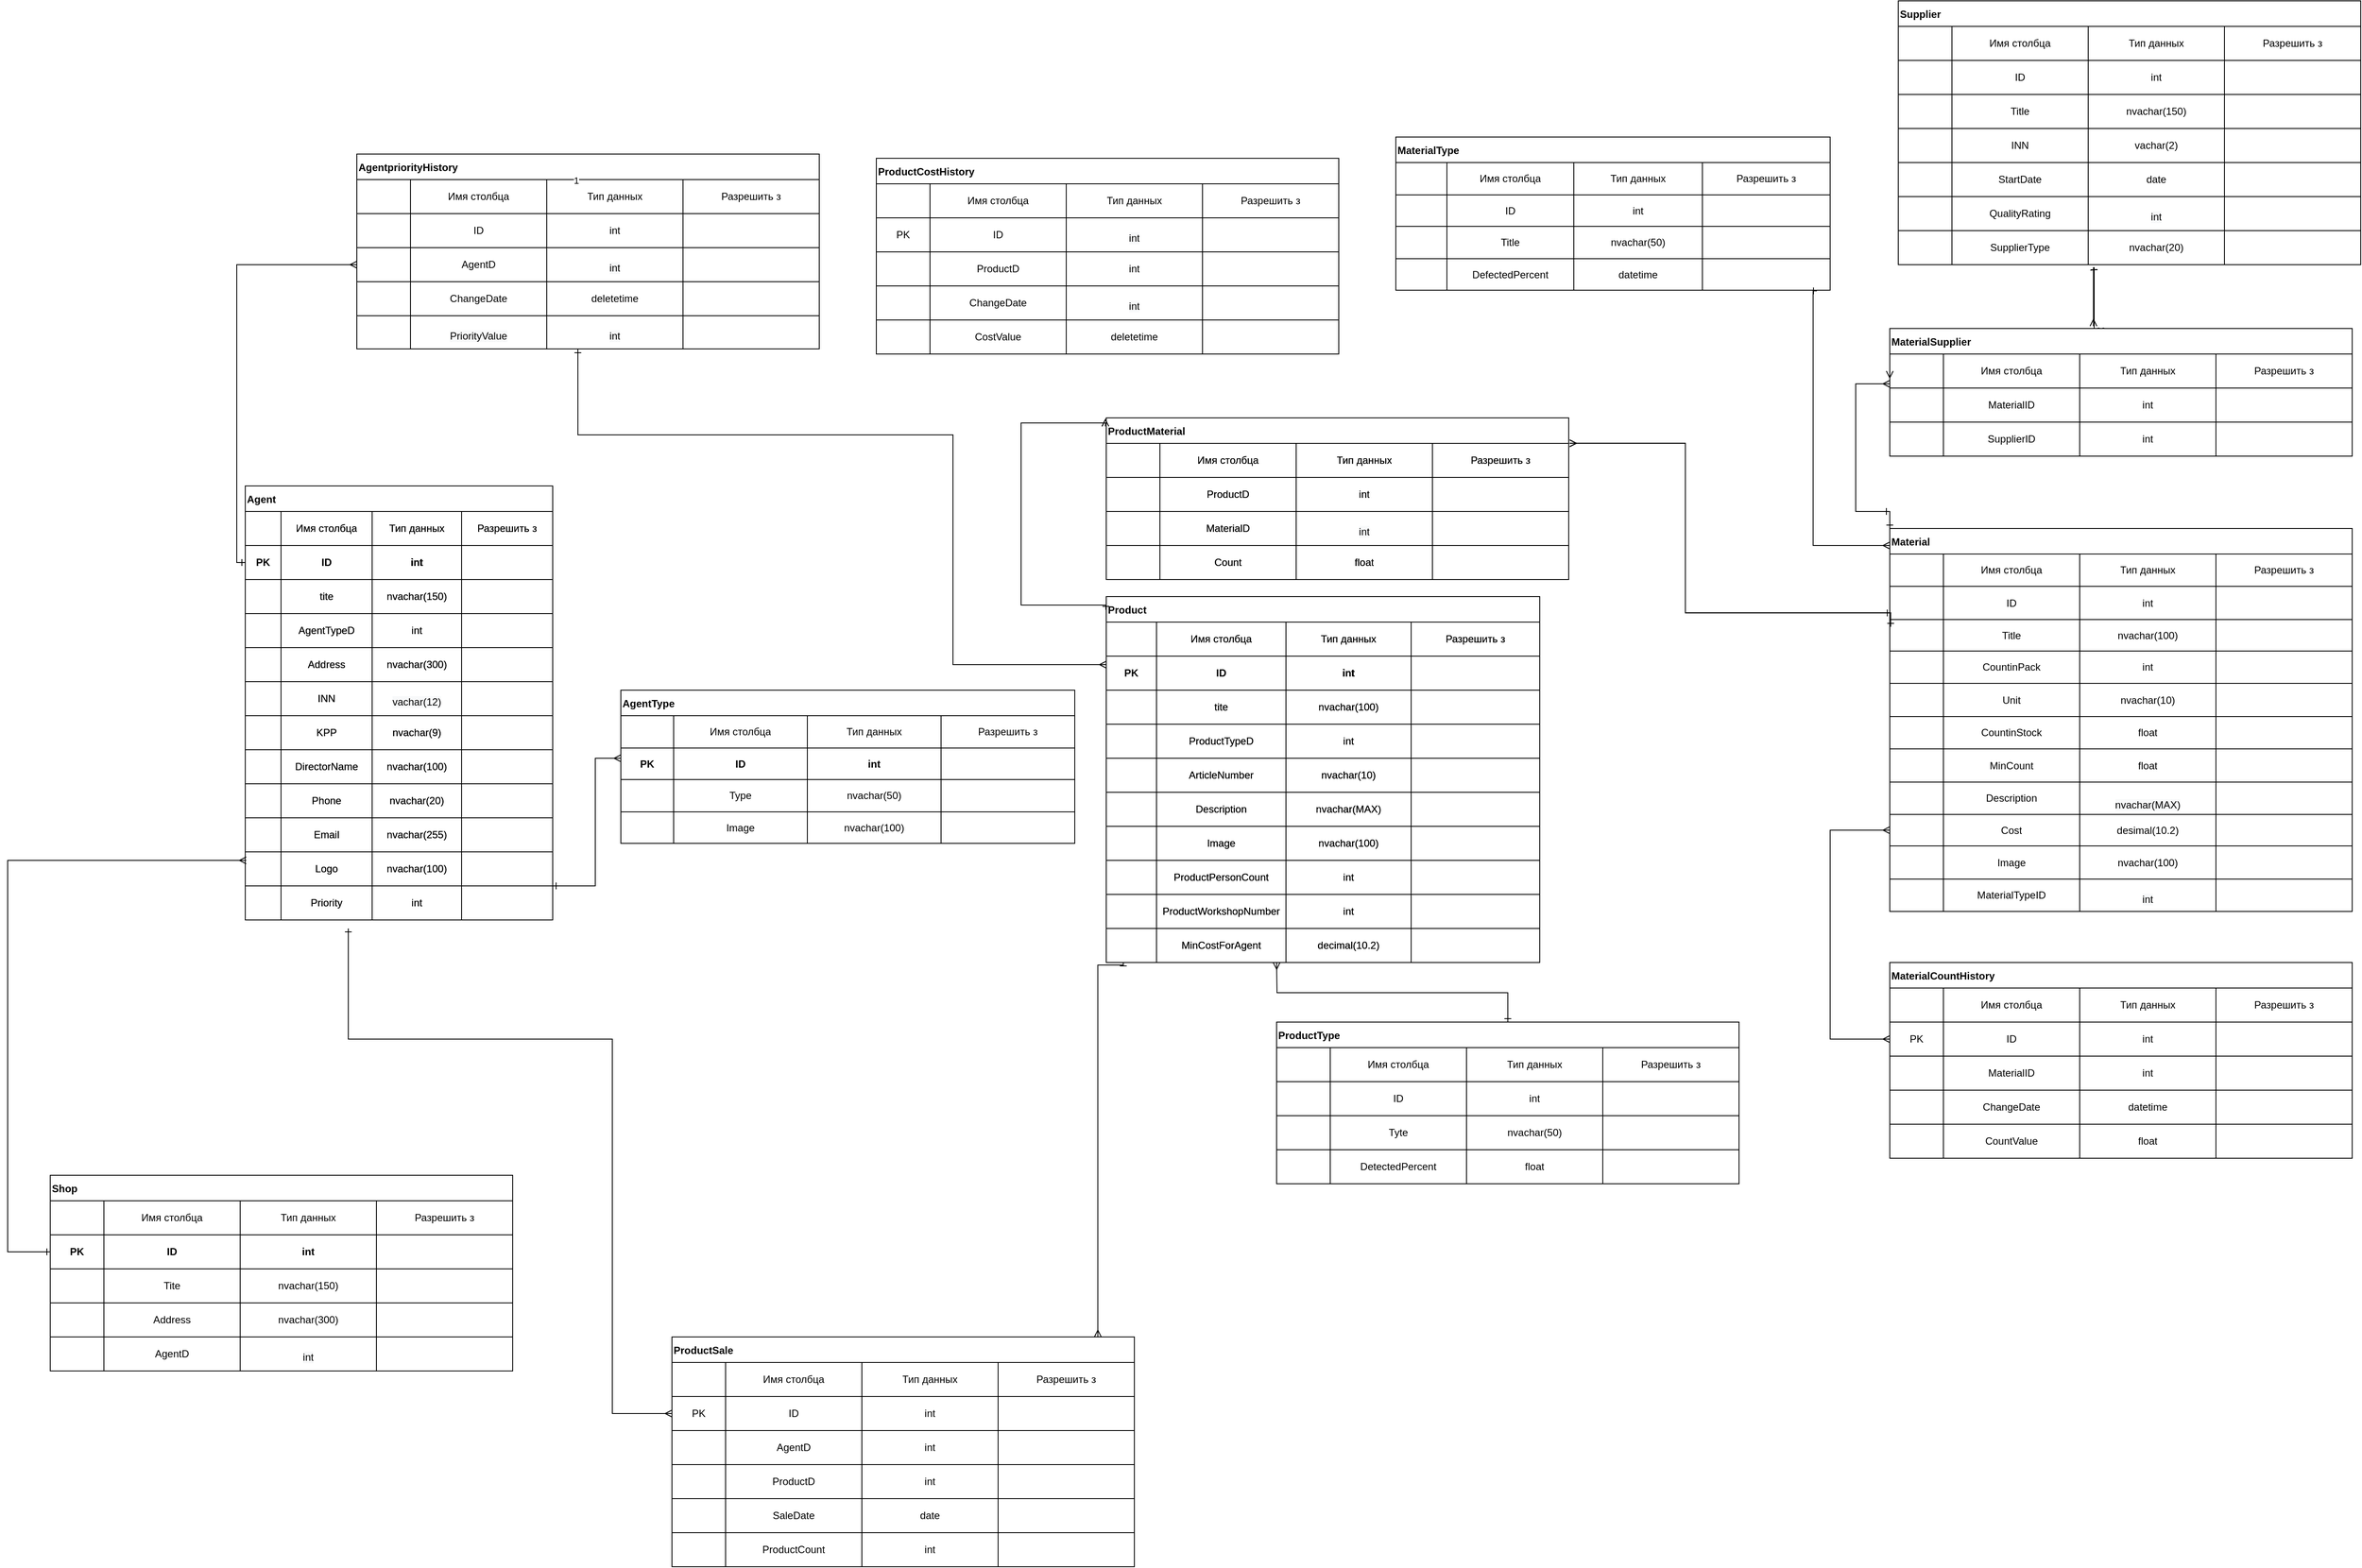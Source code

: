 <mxfile version="20.7.3" type="github" pages="3">
  <diagram id="qRZpCLQiepNizAsRCy89" name="Страница 3">
    <mxGraphModel dx="4742" dy="-373" grid="1" gridSize="10" guides="1" tooltips="1" connect="1" arrows="1" fold="1" page="1" pageScale="1" pageWidth="827" pageHeight="1169" math="0" shadow="0">
      <root>
        <mxCell id="0" />
        <mxCell id="1" parent="0" />
        <mxCell id="9IZ99MnrAzpLD0Mlyw_M-1909" value="Agent" style="shape=table;startSize=30;container=1;collapsible=0;childLayout=tableLayout;fontStyle=1;align=center;" parent="1" vertex="1">
          <mxGeometry x="-2491" y="2350" width="361" height="510" as="geometry" />
        </mxCell>
        <mxCell id="9IZ99MnrAzpLD0Mlyw_M-1910" style="shape=tableRow;horizontal=0;startSize=0;swimlaneHead=0;swimlaneBody=0;top=0;left=0;bottom=0;right=0;collapsible=0;dropTarget=0;fillColor=none;points=[[0,0.5],[1,0.5]];portConstraint=eastwest;" parent="9IZ99MnrAzpLD0Mlyw_M-1909" vertex="1">
          <mxGeometry y="30" width="361" height="40" as="geometry" />
        </mxCell>
        <mxCell id="9IZ99MnrAzpLD0Mlyw_M-1911" style="shape=partialRectangle;html=1;whiteSpace=wrap;connectable=0;fillColor=none;top=0;left=0;bottom=0;right=0;overflow=hidden;" parent="9IZ99MnrAzpLD0Mlyw_M-1910" vertex="1">
          <mxGeometry width="42" height="40" as="geometry">
            <mxRectangle width="42" height="40" as="alternateBounds" />
          </mxGeometry>
        </mxCell>
        <mxCell id="9IZ99MnrAzpLD0Mlyw_M-1912" value="Имя столбца" style="shape=partialRectangle;html=1;whiteSpace=wrap;connectable=0;fillColor=none;top=0;left=0;bottom=0;right=0;overflow=hidden;" parent="9IZ99MnrAzpLD0Mlyw_M-1910" vertex="1">
          <mxGeometry x="42" width="107" height="40" as="geometry">
            <mxRectangle width="107" height="40" as="alternateBounds" />
          </mxGeometry>
        </mxCell>
        <mxCell id="9IZ99MnrAzpLD0Mlyw_M-1913" value="Тип данных" style="shape=partialRectangle;html=1;whiteSpace=wrap;connectable=0;fillColor=none;top=0;left=0;bottom=0;right=0;overflow=hidden;" parent="9IZ99MnrAzpLD0Mlyw_M-1910" vertex="1">
          <mxGeometry x="149" width="105" height="40" as="geometry">
            <mxRectangle width="105" height="40" as="alternateBounds" />
          </mxGeometry>
        </mxCell>
        <mxCell id="9IZ99MnrAzpLD0Mlyw_M-1914" value="Разрешить з" style="shape=partialRectangle;html=1;whiteSpace=wrap;connectable=0;fillColor=none;top=0;left=0;bottom=0;right=0;overflow=hidden;" parent="9IZ99MnrAzpLD0Mlyw_M-1910" vertex="1">
          <mxGeometry x="254" width="107" height="40" as="geometry">
            <mxRectangle width="107" height="40" as="alternateBounds" />
          </mxGeometry>
        </mxCell>
        <mxCell id="9IZ99MnrAzpLD0Mlyw_M-1915" value="" style="shape=tableRow;horizontal=0;startSize=0;swimlaneHead=0;swimlaneBody=0;top=0;left=0;bottom=0;right=0;collapsible=0;dropTarget=0;fillColor=none;points=[[0,0.5],[1,0.5]];portConstraint=eastwest;" parent="9IZ99MnrAzpLD0Mlyw_M-1909" vertex="1">
          <mxGeometry y="70" width="361" height="40" as="geometry" />
        </mxCell>
        <mxCell id="9IZ99MnrAzpLD0Mlyw_M-1916" value="" style="shape=partialRectangle;html=1;whiteSpace=wrap;connectable=0;fillColor=none;top=0;left=0;bottom=0;right=0;overflow=hidden;" parent="9IZ99MnrAzpLD0Mlyw_M-1915" vertex="1">
          <mxGeometry width="42" height="40" as="geometry">
            <mxRectangle width="42" height="40" as="alternateBounds" />
          </mxGeometry>
        </mxCell>
        <mxCell id="9IZ99MnrAzpLD0Mlyw_M-1917" value="ID" style="shape=partialRectangle;html=1;whiteSpace=wrap;connectable=0;fillColor=none;top=0;left=0;bottom=0;right=0;overflow=hidden;" parent="9IZ99MnrAzpLD0Mlyw_M-1915" vertex="1">
          <mxGeometry x="42" width="107" height="40" as="geometry">
            <mxRectangle width="107" height="40" as="alternateBounds" />
          </mxGeometry>
        </mxCell>
        <mxCell id="9IZ99MnrAzpLD0Mlyw_M-1918" value="int" style="shape=partialRectangle;html=1;whiteSpace=wrap;connectable=0;fillColor=none;top=0;left=0;bottom=0;right=0;overflow=hidden;" parent="9IZ99MnrAzpLD0Mlyw_M-1915" vertex="1">
          <mxGeometry x="149" width="105" height="40" as="geometry">
            <mxRectangle width="105" height="40" as="alternateBounds" />
          </mxGeometry>
        </mxCell>
        <mxCell id="9IZ99MnrAzpLD0Mlyw_M-1919" style="shape=partialRectangle;html=1;whiteSpace=wrap;connectable=0;fillColor=none;top=0;left=0;bottom=0;right=0;overflow=hidden;" parent="9IZ99MnrAzpLD0Mlyw_M-1915" vertex="1">
          <mxGeometry x="254" width="107" height="40" as="geometry">
            <mxRectangle width="107" height="40" as="alternateBounds" />
          </mxGeometry>
        </mxCell>
        <mxCell id="9IZ99MnrAzpLD0Mlyw_M-1920" value="" style="shape=tableRow;horizontal=0;startSize=0;swimlaneHead=0;swimlaneBody=0;top=0;left=0;bottom=0;right=0;collapsible=0;dropTarget=0;fillColor=none;points=[[0,0.5],[1,0.5]];portConstraint=eastwest;" parent="9IZ99MnrAzpLD0Mlyw_M-1909" vertex="1">
          <mxGeometry y="110" width="361" height="40" as="geometry" />
        </mxCell>
        <mxCell id="9IZ99MnrAzpLD0Mlyw_M-1921" value="" style="shape=partialRectangle;html=1;whiteSpace=wrap;connectable=0;fillColor=none;top=0;left=0;bottom=0;right=0;overflow=hidden;" parent="9IZ99MnrAzpLD0Mlyw_M-1920" vertex="1">
          <mxGeometry width="42" height="40" as="geometry">
            <mxRectangle width="42" height="40" as="alternateBounds" />
          </mxGeometry>
        </mxCell>
        <mxCell id="9IZ99MnrAzpLD0Mlyw_M-1922" value="tite" style="shape=partialRectangle;html=1;whiteSpace=wrap;connectable=0;fillColor=none;top=0;left=0;bottom=0;right=0;overflow=hidden;" parent="9IZ99MnrAzpLD0Mlyw_M-1920" vertex="1">
          <mxGeometry x="42" width="107" height="40" as="geometry">
            <mxRectangle width="107" height="40" as="alternateBounds" />
          </mxGeometry>
        </mxCell>
        <mxCell id="9IZ99MnrAzpLD0Mlyw_M-1923" value="nvachar(150)" style="shape=partialRectangle;html=1;whiteSpace=wrap;connectable=0;fillColor=none;top=0;left=0;bottom=0;right=0;overflow=hidden;" parent="9IZ99MnrAzpLD0Mlyw_M-1920" vertex="1">
          <mxGeometry x="149" width="105" height="40" as="geometry">
            <mxRectangle width="105" height="40" as="alternateBounds" />
          </mxGeometry>
        </mxCell>
        <mxCell id="9IZ99MnrAzpLD0Mlyw_M-1924" style="shape=partialRectangle;html=1;whiteSpace=wrap;connectable=0;fillColor=none;top=0;left=0;bottom=0;right=0;overflow=hidden;" parent="9IZ99MnrAzpLD0Mlyw_M-1920" vertex="1">
          <mxGeometry x="254" width="107" height="40" as="geometry">
            <mxRectangle width="107" height="40" as="alternateBounds" />
          </mxGeometry>
        </mxCell>
        <mxCell id="9IZ99MnrAzpLD0Mlyw_M-1925" style="shape=tableRow;horizontal=0;startSize=0;swimlaneHead=0;swimlaneBody=0;top=0;left=0;bottom=0;right=0;collapsible=0;dropTarget=0;fillColor=none;points=[[0,0.5],[1,0.5]];portConstraint=eastwest;" parent="9IZ99MnrAzpLD0Mlyw_M-1909" vertex="1">
          <mxGeometry y="150" width="361" height="40" as="geometry" />
        </mxCell>
        <mxCell id="9IZ99MnrAzpLD0Mlyw_M-1926" style="shape=partialRectangle;html=1;whiteSpace=wrap;connectable=0;fillColor=none;top=0;left=0;bottom=0;right=0;overflow=hidden;" parent="9IZ99MnrAzpLD0Mlyw_M-1925" vertex="1">
          <mxGeometry width="42" height="40" as="geometry">
            <mxRectangle width="42" height="40" as="alternateBounds" />
          </mxGeometry>
        </mxCell>
        <mxCell id="9IZ99MnrAzpLD0Mlyw_M-1927" value="AgentTypeD" style="shape=partialRectangle;html=1;whiteSpace=wrap;connectable=0;fillColor=none;top=0;left=0;bottom=0;right=0;overflow=hidden;" parent="9IZ99MnrAzpLD0Mlyw_M-1925" vertex="1">
          <mxGeometry x="42" width="107" height="40" as="geometry">
            <mxRectangle width="107" height="40" as="alternateBounds" />
          </mxGeometry>
        </mxCell>
        <mxCell id="9IZ99MnrAzpLD0Mlyw_M-1928" value="int" style="shape=partialRectangle;html=1;whiteSpace=wrap;connectable=0;fillColor=none;top=0;left=0;bottom=0;right=0;overflow=hidden;" parent="9IZ99MnrAzpLD0Mlyw_M-1925" vertex="1">
          <mxGeometry x="149" width="105" height="40" as="geometry">
            <mxRectangle width="105" height="40" as="alternateBounds" />
          </mxGeometry>
        </mxCell>
        <mxCell id="9IZ99MnrAzpLD0Mlyw_M-1929" style="shape=partialRectangle;html=1;whiteSpace=wrap;connectable=0;fillColor=none;top=0;left=0;bottom=0;right=0;overflow=hidden;" parent="9IZ99MnrAzpLD0Mlyw_M-1925" vertex="1">
          <mxGeometry x="254" width="107" height="40" as="geometry">
            <mxRectangle width="107" height="40" as="alternateBounds" />
          </mxGeometry>
        </mxCell>
        <mxCell id="9IZ99MnrAzpLD0Mlyw_M-1930" value="" style="shape=tableRow;horizontal=0;startSize=0;swimlaneHead=0;swimlaneBody=0;top=0;left=0;bottom=0;right=0;collapsible=0;dropTarget=0;fillColor=none;points=[[0,0.5],[1,0.5]];portConstraint=eastwest;" parent="9IZ99MnrAzpLD0Mlyw_M-1909" vertex="1">
          <mxGeometry y="190" width="361" height="40" as="geometry" />
        </mxCell>
        <mxCell id="9IZ99MnrAzpLD0Mlyw_M-1931" value="" style="shape=partialRectangle;html=1;whiteSpace=wrap;connectable=0;fillColor=none;top=0;left=0;bottom=0;right=0;overflow=hidden;" parent="9IZ99MnrAzpLD0Mlyw_M-1930" vertex="1">
          <mxGeometry width="42" height="40" as="geometry">
            <mxRectangle width="42" height="40" as="alternateBounds" />
          </mxGeometry>
        </mxCell>
        <mxCell id="9IZ99MnrAzpLD0Mlyw_M-1932" value="Address" style="shape=partialRectangle;html=1;whiteSpace=wrap;connectable=0;fillColor=none;top=0;left=0;bottom=0;right=0;overflow=hidden;" parent="9IZ99MnrAzpLD0Mlyw_M-1930" vertex="1">
          <mxGeometry x="42" width="107" height="40" as="geometry">
            <mxRectangle width="107" height="40" as="alternateBounds" />
          </mxGeometry>
        </mxCell>
        <mxCell id="9IZ99MnrAzpLD0Mlyw_M-1933" value="nvachar(300)" style="shape=partialRectangle;html=1;whiteSpace=wrap;connectable=0;fillColor=none;top=0;left=0;bottom=0;right=0;overflow=hidden;" parent="9IZ99MnrAzpLD0Mlyw_M-1930" vertex="1">
          <mxGeometry x="149" width="105" height="40" as="geometry">
            <mxRectangle width="105" height="40" as="alternateBounds" />
          </mxGeometry>
        </mxCell>
        <mxCell id="9IZ99MnrAzpLD0Mlyw_M-1934" style="shape=partialRectangle;html=1;whiteSpace=wrap;connectable=0;fillColor=none;top=0;left=0;bottom=0;right=0;overflow=hidden;" parent="9IZ99MnrAzpLD0Mlyw_M-1930" vertex="1">
          <mxGeometry x="254" width="107" height="40" as="geometry">
            <mxRectangle width="107" height="40" as="alternateBounds" />
          </mxGeometry>
        </mxCell>
        <mxCell id="9IZ99MnrAzpLD0Mlyw_M-1935" style="shape=tableRow;horizontal=0;startSize=0;swimlaneHead=0;swimlaneBody=0;top=0;left=0;bottom=0;right=0;collapsible=0;dropTarget=0;fillColor=none;points=[[0,0.5],[1,0.5]];portConstraint=eastwest;" parent="9IZ99MnrAzpLD0Mlyw_M-1909" vertex="1">
          <mxGeometry y="230" width="361" height="40" as="geometry" />
        </mxCell>
        <mxCell id="9IZ99MnrAzpLD0Mlyw_M-1936" style="shape=partialRectangle;html=1;whiteSpace=wrap;connectable=0;fillColor=none;top=0;left=0;bottom=0;right=0;overflow=hidden;" parent="9IZ99MnrAzpLD0Mlyw_M-1935" vertex="1">
          <mxGeometry width="42" height="40" as="geometry">
            <mxRectangle width="42" height="40" as="alternateBounds" />
          </mxGeometry>
        </mxCell>
        <mxCell id="9IZ99MnrAzpLD0Mlyw_M-1937" value="INN" style="shape=partialRectangle;html=1;whiteSpace=wrap;connectable=0;fillColor=none;top=0;left=0;bottom=0;right=0;overflow=hidden;" parent="9IZ99MnrAzpLD0Mlyw_M-1935" vertex="1">
          <mxGeometry x="42" width="107" height="40" as="geometry">
            <mxRectangle width="107" height="40" as="alternateBounds" />
          </mxGeometry>
        </mxCell>
        <mxCell id="9IZ99MnrAzpLD0Mlyw_M-1938" value="&#xa;&lt;span style=&quot;color: rgb(0, 0, 0); font-family: Helvetica; font-size: 12px; font-style: normal; font-variant-ligatures: normal; font-variant-caps: normal; font-weight: 400; letter-spacing: normal; orphans: 2; text-align: center; text-indent: 0px; text-transform: none; widows: 2; word-spacing: 0px; -webkit-text-stroke-width: 0px; background-color: rgb(248, 249, 250); text-decoration-thickness: initial; text-decoration-style: initial; text-decoration-color: initial; float: none; display: inline !important;&quot;&gt;vachar(12)&lt;/span&gt;&#xa;&#xa;" style="shape=partialRectangle;html=1;whiteSpace=wrap;connectable=0;fillColor=none;top=0;left=0;bottom=0;right=0;overflow=hidden;" parent="9IZ99MnrAzpLD0Mlyw_M-1935" vertex="1">
          <mxGeometry x="149" width="105" height="40" as="geometry">
            <mxRectangle width="105" height="40" as="alternateBounds" />
          </mxGeometry>
        </mxCell>
        <mxCell id="9IZ99MnrAzpLD0Mlyw_M-1939" style="shape=partialRectangle;html=1;whiteSpace=wrap;connectable=0;fillColor=none;top=0;left=0;bottom=0;right=0;overflow=hidden;" parent="9IZ99MnrAzpLD0Mlyw_M-1935" vertex="1">
          <mxGeometry x="254" width="107" height="40" as="geometry">
            <mxRectangle width="107" height="40" as="alternateBounds" />
          </mxGeometry>
        </mxCell>
        <mxCell id="9IZ99MnrAzpLD0Mlyw_M-1940" style="shape=tableRow;horizontal=0;startSize=0;swimlaneHead=0;swimlaneBody=0;top=0;left=0;bottom=0;right=0;collapsible=0;dropTarget=0;fillColor=none;points=[[0,0.5],[1,0.5]];portConstraint=eastwest;" parent="9IZ99MnrAzpLD0Mlyw_M-1909" vertex="1">
          <mxGeometry y="270" width="361" height="40" as="geometry" />
        </mxCell>
        <mxCell id="9IZ99MnrAzpLD0Mlyw_M-1941" style="shape=partialRectangle;html=1;whiteSpace=wrap;connectable=0;fillColor=none;top=0;left=0;bottom=0;right=0;overflow=hidden;" parent="9IZ99MnrAzpLD0Mlyw_M-1940" vertex="1">
          <mxGeometry width="42" height="40" as="geometry">
            <mxRectangle width="42" height="40" as="alternateBounds" />
          </mxGeometry>
        </mxCell>
        <mxCell id="9IZ99MnrAzpLD0Mlyw_M-1942" value="KPP" style="shape=partialRectangle;html=1;whiteSpace=wrap;connectable=0;fillColor=none;top=0;left=0;bottom=0;right=0;overflow=hidden;" parent="9IZ99MnrAzpLD0Mlyw_M-1940" vertex="1">
          <mxGeometry x="42" width="107" height="40" as="geometry">
            <mxRectangle width="107" height="40" as="alternateBounds" />
          </mxGeometry>
        </mxCell>
        <mxCell id="9IZ99MnrAzpLD0Mlyw_M-1943" value="nvachar(9)" style="shape=partialRectangle;html=1;whiteSpace=wrap;connectable=0;fillColor=none;top=0;left=0;bottom=0;right=0;overflow=hidden;" parent="9IZ99MnrAzpLD0Mlyw_M-1940" vertex="1">
          <mxGeometry x="149" width="105" height="40" as="geometry">
            <mxRectangle width="105" height="40" as="alternateBounds" />
          </mxGeometry>
        </mxCell>
        <mxCell id="9IZ99MnrAzpLD0Mlyw_M-1944" style="shape=partialRectangle;html=1;whiteSpace=wrap;connectable=0;fillColor=none;top=0;left=0;bottom=0;right=0;overflow=hidden;" parent="9IZ99MnrAzpLD0Mlyw_M-1940" vertex="1">
          <mxGeometry x="254" width="107" height="40" as="geometry">
            <mxRectangle width="107" height="40" as="alternateBounds" />
          </mxGeometry>
        </mxCell>
        <mxCell id="9IZ99MnrAzpLD0Mlyw_M-1945" style="shape=tableRow;horizontal=0;startSize=0;swimlaneHead=0;swimlaneBody=0;top=0;left=0;bottom=0;right=0;collapsible=0;dropTarget=0;fillColor=none;points=[[0,0.5],[1,0.5]];portConstraint=eastwest;" parent="9IZ99MnrAzpLD0Mlyw_M-1909" vertex="1">
          <mxGeometry y="310" width="361" height="40" as="geometry" />
        </mxCell>
        <mxCell id="9IZ99MnrAzpLD0Mlyw_M-1946" style="shape=partialRectangle;html=1;whiteSpace=wrap;connectable=0;fillColor=none;top=0;left=0;bottom=0;right=0;overflow=hidden;" parent="9IZ99MnrAzpLD0Mlyw_M-1945" vertex="1">
          <mxGeometry width="42" height="40" as="geometry">
            <mxRectangle width="42" height="40" as="alternateBounds" />
          </mxGeometry>
        </mxCell>
        <mxCell id="9IZ99MnrAzpLD0Mlyw_M-1947" value="DirectorName" style="shape=partialRectangle;html=1;whiteSpace=wrap;connectable=0;fillColor=none;top=0;left=0;bottom=0;right=0;overflow=hidden;" parent="9IZ99MnrAzpLD0Mlyw_M-1945" vertex="1">
          <mxGeometry x="42" width="107" height="40" as="geometry">
            <mxRectangle width="107" height="40" as="alternateBounds" />
          </mxGeometry>
        </mxCell>
        <mxCell id="9IZ99MnrAzpLD0Mlyw_M-1948" value="nvachar(100)" style="shape=partialRectangle;html=1;whiteSpace=wrap;connectable=0;fillColor=none;top=0;left=0;bottom=0;right=0;overflow=hidden;" parent="9IZ99MnrAzpLD0Mlyw_M-1945" vertex="1">
          <mxGeometry x="149" width="105" height="40" as="geometry">
            <mxRectangle width="105" height="40" as="alternateBounds" />
          </mxGeometry>
        </mxCell>
        <mxCell id="9IZ99MnrAzpLD0Mlyw_M-1949" style="shape=partialRectangle;html=1;whiteSpace=wrap;connectable=0;fillColor=none;top=0;left=0;bottom=0;right=0;overflow=hidden;" parent="9IZ99MnrAzpLD0Mlyw_M-1945" vertex="1">
          <mxGeometry x="254" width="107" height="40" as="geometry">
            <mxRectangle width="107" height="40" as="alternateBounds" />
          </mxGeometry>
        </mxCell>
        <mxCell id="9IZ99MnrAzpLD0Mlyw_M-1950" style="shape=tableRow;horizontal=0;startSize=0;swimlaneHead=0;swimlaneBody=0;top=0;left=0;bottom=0;right=0;collapsible=0;dropTarget=0;fillColor=none;points=[[0,0.5],[1,0.5]];portConstraint=eastwest;" parent="9IZ99MnrAzpLD0Mlyw_M-1909" vertex="1">
          <mxGeometry y="350" width="361" height="40" as="geometry" />
        </mxCell>
        <mxCell id="9IZ99MnrAzpLD0Mlyw_M-1951" style="shape=partialRectangle;html=1;whiteSpace=wrap;connectable=0;fillColor=none;top=0;left=0;bottom=0;right=0;overflow=hidden;" parent="9IZ99MnrAzpLD0Mlyw_M-1950" vertex="1">
          <mxGeometry width="42" height="40" as="geometry">
            <mxRectangle width="42" height="40" as="alternateBounds" />
          </mxGeometry>
        </mxCell>
        <mxCell id="9IZ99MnrAzpLD0Mlyw_M-1952" value="Phone" style="shape=partialRectangle;html=1;whiteSpace=wrap;connectable=0;fillColor=none;top=0;left=0;bottom=0;right=0;overflow=hidden;" parent="9IZ99MnrAzpLD0Mlyw_M-1950" vertex="1">
          <mxGeometry x="42" width="107" height="40" as="geometry">
            <mxRectangle width="107" height="40" as="alternateBounds" />
          </mxGeometry>
        </mxCell>
        <mxCell id="9IZ99MnrAzpLD0Mlyw_M-1953" value="nvachar(20)" style="shape=partialRectangle;html=1;whiteSpace=wrap;connectable=0;fillColor=none;top=0;left=0;bottom=0;right=0;overflow=hidden;" parent="9IZ99MnrAzpLD0Mlyw_M-1950" vertex="1">
          <mxGeometry x="149" width="105" height="40" as="geometry">
            <mxRectangle width="105" height="40" as="alternateBounds" />
          </mxGeometry>
        </mxCell>
        <mxCell id="9IZ99MnrAzpLD0Mlyw_M-1954" style="shape=partialRectangle;html=1;whiteSpace=wrap;connectable=0;fillColor=none;top=0;left=0;bottom=0;right=0;overflow=hidden;" parent="9IZ99MnrAzpLD0Mlyw_M-1950" vertex="1">
          <mxGeometry x="254" width="107" height="40" as="geometry">
            <mxRectangle width="107" height="40" as="alternateBounds" />
          </mxGeometry>
        </mxCell>
        <mxCell id="9IZ99MnrAzpLD0Mlyw_M-1955" style="shape=tableRow;horizontal=0;startSize=0;swimlaneHead=0;swimlaneBody=0;top=0;left=0;bottom=0;right=0;collapsible=0;dropTarget=0;fillColor=none;points=[[0,0.5],[1,0.5]];portConstraint=eastwest;" parent="9IZ99MnrAzpLD0Mlyw_M-1909" vertex="1">
          <mxGeometry y="390" width="361" height="40" as="geometry" />
        </mxCell>
        <mxCell id="9IZ99MnrAzpLD0Mlyw_M-1956" style="shape=partialRectangle;html=1;whiteSpace=wrap;connectable=0;fillColor=none;top=0;left=0;bottom=0;right=0;overflow=hidden;" parent="9IZ99MnrAzpLD0Mlyw_M-1955" vertex="1">
          <mxGeometry width="42" height="40" as="geometry">
            <mxRectangle width="42" height="40" as="alternateBounds" />
          </mxGeometry>
        </mxCell>
        <mxCell id="9IZ99MnrAzpLD0Mlyw_M-1957" value="Email" style="shape=partialRectangle;html=1;whiteSpace=wrap;connectable=0;fillColor=none;top=0;left=0;bottom=0;right=0;overflow=hidden;" parent="9IZ99MnrAzpLD0Mlyw_M-1955" vertex="1">
          <mxGeometry x="42" width="107" height="40" as="geometry">
            <mxRectangle width="107" height="40" as="alternateBounds" />
          </mxGeometry>
        </mxCell>
        <mxCell id="9IZ99MnrAzpLD0Mlyw_M-1958" value="nvachar(255)" style="shape=partialRectangle;html=1;whiteSpace=wrap;connectable=0;fillColor=none;top=0;left=0;bottom=0;right=0;overflow=hidden;" parent="9IZ99MnrAzpLD0Mlyw_M-1955" vertex="1">
          <mxGeometry x="149" width="105" height="40" as="geometry">
            <mxRectangle width="105" height="40" as="alternateBounds" />
          </mxGeometry>
        </mxCell>
        <mxCell id="9IZ99MnrAzpLD0Mlyw_M-1959" style="shape=partialRectangle;html=1;whiteSpace=wrap;connectable=0;fillColor=none;top=0;left=0;bottom=0;right=0;overflow=hidden;" parent="9IZ99MnrAzpLD0Mlyw_M-1955" vertex="1">
          <mxGeometry x="254" width="107" height="40" as="geometry">
            <mxRectangle width="107" height="40" as="alternateBounds" />
          </mxGeometry>
        </mxCell>
        <mxCell id="9IZ99MnrAzpLD0Mlyw_M-1960" style="shape=tableRow;horizontal=0;startSize=0;swimlaneHead=0;swimlaneBody=0;top=0;left=0;bottom=0;right=0;collapsible=0;dropTarget=0;fillColor=none;points=[[0,0.5],[1,0.5]];portConstraint=eastwest;" parent="9IZ99MnrAzpLD0Mlyw_M-1909" vertex="1">
          <mxGeometry y="430" width="361" height="40" as="geometry" />
        </mxCell>
        <mxCell id="9IZ99MnrAzpLD0Mlyw_M-1961" style="shape=partialRectangle;html=1;whiteSpace=wrap;connectable=0;fillColor=none;top=0;left=0;bottom=0;right=0;overflow=hidden;" parent="9IZ99MnrAzpLD0Mlyw_M-1960" vertex="1">
          <mxGeometry width="42" height="40" as="geometry">
            <mxRectangle width="42" height="40" as="alternateBounds" />
          </mxGeometry>
        </mxCell>
        <mxCell id="9IZ99MnrAzpLD0Mlyw_M-1962" value="Logo" style="shape=partialRectangle;html=1;whiteSpace=wrap;connectable=0;fillColor=none;top=0;left=0;bottom=0;right=0;overflow=hidden;" parent="9IZ99MnrAzpLD0Mlyw_M-1960" vertex="1">
          <mxGeometry x="42" width="107" height="40" as="geometry">
            <mxRectangle width="107" height="40" as="alternateBounds" />
          </mxGeometry>
        </mxCell>
        <mxCell id="9IZ99MnrAzpLD0Mlyw_M-1963" value="nvachar(100)" style="shape=partialRectangle;html=1;whiteSpace=wrap;connectable=0;fillColor=none;top=0;left=0;bottom=0;right=0;overflow=hidden;" parent="9IZ99MnrAzpLD0Mlyw_M-1960" vertex="1">
          <mxGeometry x="149" width="105" height="40" as="geometry">
            <mxRectangle width="105" height="40" as="alternateBounds" />
          </mxGeometry>
        </mxCell>
        <mxCell id="9IZ99MnrAzpLD0Mlyw_M-1964" style="shape=partialRectangle;html=1;whiteSpace=wrap;connectable=0;fillColor=none;top=0;left=0;bottom=0;right=0;overflow=hidden;" parent="9IZ99MnrAzpLD0Mlyw_M-1960" vertex="1">
          <mxGeometry x="254" width="107" height="40" as="geometry">
            <mxRectangle width="107" height="40" as="alternateBounds" />
          </mxGeometry>
        </mxCell>
        <mxCell id="9IZ99MnrAzpLD0Mlyw_M-1965" style="shape=tableRow;horizontal=0;startSize=0;swimlaneHead=0;swimlaneBody=0;top=0;left=0;bottom=0;right=0;collapsible=0;dropTarget=0;fillColor=none;points=[[0,0.5],[1,0.5]];portConstraint=eastwest;" parent="9IZ99MnrAzpLD0Mlyw_M-1909" vertex="1">
          <mxGeometry y="470" width="361" height="40" as="geometry" />
        </mxCell>
        <mxCell id="9IZ99MnrAzpLD0Mlyw_M-1966" style="shape=partialRectangle;html=1;whiteSpace=wrap;connectable=0;fillColor=none;top=0;left=0;bottom=0;right=0;overflow=hidden;" parent="9IZ99MnrAzpLD0Mlyw_M-1965" vertex="1">
          <mxGeometry width="42" height="40" as="geometry">
            <mxRectangle width="42" height="40" as="alternateBounds" />
          </mxGeometry>
        </mxCell>
        <mxCell id="9IZ99MnrAzpLD0Mlyw_M-1967" value="Priority" style="shape=partialRectangle;html=1;whiteSpace=wrap;connectable=0;fillColor=none;top=0;left=0;bottom=0;right=0;overflow=hidden;" parent="9IZ99MnrAzpLD0Mlyw_M-1965" vertex="1">
          <mxGeometry x="42" width="107" height="40" as="geometry">
            <mxRectangle width="107" height="40" as="alternateBounds" />
          </mxGeometry>
        </mxCell>
        <mxCell id="9IZ99MnrAzpLD0Mlyw_M-1968" value="int" style="shape=partialRectangle;html=1;whiteSpace=wrap;connectable=0;fillColor=none;top=0;left=0;bottom=0;right=0;overflow=hidden;" parent="9IZ99MnrAzpLD0Mlyw_M-1965" vertex="1">
          <mxGeometry x="149" width="105" height="40" as="geometry">
            <mxRectangle width="105" height="40" as="alternateBounds" />
          </mxGeometry>
        </mxCell>
        <mxCell id="9IZ99MnrAzpLD0Mlyw_M-1969" style="shape=partialRectangle;html=1;whiteSpace=wrap;connectable=0;fillColor=none;top=0;left=0;bottom=0;right=0;overflow=hidden;" parent="9IZ99MnrAzpLD0Mlyw_M-1965" vertex="1">
          <mxGeometry x="254" width="107" height="40" as="geometry">
            <mxRectangle width="107" height="40" as="alternateBounds" />
          </mxGeometry>
        </mxCell>
        <mxCell id="9IZ99MnrAzpLD0Mlyw_M-2022" value="Shop" style="shape=table;startSize=30;container=1;collapsible=0;childLayout=tableLayout;fontStyle=1;align=left;" parent="1" vertex="1">
          <mxGeometry x="-2720" y="3160" width="543" height="230" as="geometry" />
        </mxCell>
        <mxCell id="9IZ99MnrAzpLD0Mlyw_M-2023" style="shape=tableRow;horizontal=0;startSize=0;swimlaneHead=0;swimlaneBody=0;top=0;left=0;bottom=0;right=0;collapsible=0;dropTarget=0;fillColor=none;points=[[0,0.5],[1,0.5]];portConstraint=eastwest;" parent="9IZ99MnrAzpLD0Mlyw_M-2022" vertex="1">
          <mxGeometry y="30" width="543" height="40" as="geometry" />
        </mxCell>
        <mxCell id="9IZ99MnrAzpLD0Mlyw_M-2024" style="shape=partialRectangle;html=1;whiteSpace=wrap;connectable=0;fillColor=none;top=0;left=0;bottom=0;right=0;overflow=hidden;" parent="9IZ99MnrAzpLD0Mlyw_M-2023" vertex="1">
          <mxGeometry width="63" height="40" as="geometry">
            <mxRectangle width="63" height="40" as="alternateBounds" />
          </mxGeometry>
        </mxCell>
        <mxCell id="9IZ99MnrAzpLD0Mlyw_M-2025" value="Имя столбца" style="shape=partialRectangle;html=1;whiteSpace=wrap;connectable=0;fillColor=none;top=0;left=0;bottom=0;right=0;overflow=hidden;" parent="9IZ99MnrAzpLD0Mlyw_M-2023" vertex="1">
          <mxGeometry x="63" width="160" height="40" as="geometry">
            <mxRectangle width="160" height="40" as="alternateBounds" />
          </mxGeometry>
        </mxCell>
        <mxCell id="9IZ99MnrAzpLD0Mlyw_M-2026" value="Тип данных" style="shape=partialRectangle;html=1;whiteSpace=wrap;connectable=0;fillColor=none;top=0;left=0;bottom=0;right=0;overflow=hidden;" parent="9IZ99MnrAzpLD0Mlyw_M-2023" vertex="1">
          <mxGeometry x="223" width="160" height="40" as="geometry">
            <mxRectangle width="160" height="40" as="alternateBounds" />
          </mxGeometry>
        </mxCell>
        <mxCell id="9IZ99MnrAzpLD0Mlyw_M-2027" value="Разрешить з" style="shape=partialRectangle;html=1;whiteSpace=wrap;connectable=0;fillColor=none;top=0;left=0;bottom=0;right=0;overflow=hidden;" parent="9IZ99MnrAzpLD0Mlyw_M-2023" vertex="1">
          <mxGeometry x="383" width="160" height="40" as="geometry">
            <mxRectangle width="160" height="40" as="alternateBounds" />
          </mxGeometry>
        </mxCell>
        <mxCell id="9IZ99MnrAzpLD0Mlyw_M-2028" value="" style="shape=tableRow;horizontal=0;startSize=0;swimlaneHead=0;swimlaneBody=0;top=0;left=0;bottom=0;right=0;collapsible=0;dropTarget=0;fillColor=none;points=[[0,0.5],[1,0.5]];portConstraint=eastwest;" parent="9IZ99MnrAzpLD0Mlyw_M-2022" vertex="1">
          <mxGeometry y="70" width="543" height="40" as="geometry" />
        </mxCell>
        <mxCell id="9IZ99MnrAzpLD0Mlyw_M-2029" value="PK" style="shape=partialRectangle;html=1;whiteSpace=wrap;connectable=0;fillColor=none;top=0;left=0;bottom=0;right=0;overflow=hidden;fontStyle=1" parent="9IZ99MnrAzpLD0Mlyw_M-2028" vertex="1">
          <mxGeometry width="63" height="40" as="geometry">
            <mxRectangle width="63" height="40" as="alternateBounds" />
          </mxGeometry>
        </mxCell>
        <mxCell id="9IZ99MnrAzpLD0Mlyw_M-2030" value="ID" style="shape=partialRectangle;html=1;whiteSpace=wrap;connectable=0;fillColor=none;top=0;left=0;bottom=0;right=0;overflow=hidden;fontStyle=1" parent="9IZ99MnrAzpLD0Mlyw_M-2028" vertex="1">
          <mxGeometry x="63" width="160" height="40" as="geometry">
            <mxRectangle width="160" height="40" as="alternateBounds" />
          </mxGeometry>
        </mxCell>
        <mxCell id="9IZ99MnrAzpLD0Mlyw_M-2031" value="int" style="shape=partialRectangle;html=1;whiteSpace=wrap;connectable=0;fillColor=none;top=0;left=0;bottom=0;right=0;overflow=hidden;fontStyle=1" parent="9IZ99MnrAzpLD0Mlyw_M-2028" vertex="1">
          <mxGeometry x="223" width="160" height="40" as="geometry">
            <mxRectangle width="160" height="40" as="alternateBounds" />
          </mxGeometry>
        </mxCell>
        <mxCell id="9IZ99MnrAzpLD0Mlyw_M-2032" style="shape=partialRectangle;html=1;whiteSpace=wrap;connectable=0;fillColor=none;top=0;left=0;bottom=0;right=0;overflow=hidden;" parent="9IZ99MnrAzpLD0Mlyw_M-2028" vertex="1">
          <mxGeometry x="383" width="160" height="40" as="geometry">
            <mxRectangle width="160" height="40" as="alternateBounds" />
          </mxGeometry>
        </mxCell>
        <mxCell id="9IZ99MnrAzpLD0Mlyw_M-2033" value="" style="shape=tableRow;horizontal=0;startSize=0;swimlaneHead=0;swimlaneBody=0;top=0;left=0;bottom=0;right=0;collapsible=0;dropTarget=0;fillColor=none;points=[[0,0.5],[1,0.5]];portConstraint=eastwest;" parent="9IZ99MnrAzpLD0Mlyw_M-2022" vertex="1">
          <mxGeometry y="110" width="543" height="40" as="geometry" />
        </mxCell>
        <mxCell id="9IZ99MnrAzpLD0Mlyw_M-2034" value="" style="shape=partialRectangle;html=1;whiteSpace=wrap;connectable=0;fillColor=none;top=0;left=0;bottom=0;right=0;overflow=hidden;" parent="9IZ99MnrAzpLD0Mlyw_M-2033" vertex="1">
          <mxGeometry width="63" height="40" as="geometry">
            <mxRectangle width="63" height="40" as="alternateBounds" />
          </mxGeometry>
        </mxCell>
        <mxCell id="9IZ99MnrAzpLD0Mlyw_M-2035" value="Tite" style="shape=partialRectangle;html=1;whiteSpace=wrap;connectable=0;fillColor=none;top=0;left=0;bottom=0;right=0;overflow=hidden;" parent="9IZ99MnrAzpLD0Mlyw_M-2033" vertex="1">
          <mxGeometry x="63" width="160" height="40" as="geometry">
            <mxRectangle width="160" height="40" as="alternateBounds" />
          </mxGeometry>
        </mxCell>
        <mxCell id="9IZ99MnrAzpLD0Mlyw_M-2036" value="nvachar(150)" style="shape=partialRectangle;html=1;whiteSpace=wrap;connectable=0;fillColor=none;top=0;left=0;bottom=0;right=0;overflow=hidden;" parent="9IZ99MnrAzpLD0Mlyw_M-2033" vertex="1">
          <mxGeometry x="223" width="160" height="40" as="geometry">
            <mxRectangle width="160" height="40" as="alternateBounds" />
          </mxGeometry>
        </mxCell>
        <mxCell id="9IZ99MnrAzpLD0Mlyw_M-2037" style="shape=partialRectangle;html=1;whiteSpace=wrap;connectable=0;fillColor=none;top=0;left=0;bottom=0;right=0;overflow=hidden;" parent="9IZ99MnrAzpLD0Mlyw_M-2033" vertex="1">
          <mxGeometry x="383" width="160" height="40" as="geometry">
            <mxRectangle width="160" height="40" as="alternateBounds" />
          </mxGeometry>
        </mxCell>
        <mxCell id="9IZ99MnrAzpLD0Mlyw_M-2038" style="shape=tableRow;horizontal=0;startSize=0;swimlaneHead=0;swimlaneBody=0;top=0;left=0;bottom=0;right=0;collapsible=0;dropTarget=0;fillColor=none;points=[[0,0.5],[1,0.5]];portConstraint=eastwest;" parent="9IZ99MnrAzpLD0Mlyw_M-2022" vertex="1">
          <mxGeometry y="150" width="543" height="40" as="geometry" />
        </mxCell>
        <mxCell id="9IZ99MnrAzpLD0Mlyw_M-2039" style="shape=partialRectangle;html=1;whiteSpace=wrap;connectable=0;fillColor=none;top=0;left=0;bottom=0;right=0;overflow=hidden;" parent="9IZ99MnrAzpLD0Mlyw_M-2038" vertex="1">
          <mxGeometry width="63" height="40" as="geometry">
            <mxRectangle width="63" height="40" as="alternateBounds" />
          </mxGeometry>
        </mxCell>
        <mxCell id="9IZ99MnrAzpLD0Mlyw_M-2040" value="Address" style="shape=partialRectangle;html=1;whiteSpace=wrap;connectable=0;fillColor=none;top=0;left=0;bottom=0;right=0;overflow=hidden;" parent="9IZ99MnrAzpLD0Mlyw_M-2038" vertex="1">
          <mxGeometry x="63" width="160" height="40" as="geometry">
            <mxRectangle width="160" height="40" as="alternateBounds" />
          </mxGeometry>
        </mxCell>
        <mxCell id="9IZ99MnrAzpLD0Mlyw_M-2041" value="nvachar(300)" style="shape=partialRectangle;html=1;whiteSpace=wrap;connectable=0;fillColor=none;top=0;left=0;bottom=0;right=0;overflow=hidden;" parent="9IZ99MnrAzpLD0Mlyw_M-2038" vertex="1">
          <mxGeometry x="223" width="160" height="40" as="geometry">
            <mxRectangle width="160" height="40" as="alternateBounds" />
          </mxGeometry>
        </mxCell>
        <mxCell id="9IZ99MnrAzpLD0Mlyw_M-2042" style="shape=partialRectangle;html=1;whiteSpace=wrap;connectable=0;fillColor=none;top=0;left=0;bottom=0;right=0;overflow=hidden;" parent="9IZ99MnrAzpLD0Mlyw_M-2038" vertex="1">
          <mxGeometry x="383" width="160" height="40" as="geometry">
            <mxRectangle width="160" height="40" as="alternateBounds" />
          </mxGeometry>
        </mxCell>
        <mxCell id="9IZ99MnrAzpLD0Mlyw_M-2043" style="shape=tableRow;horizontal=0;startSize=0;swimlaneHead=0;swimlaneBody=0;top=0;left=0;bottom=0;right=0;collapsible=0;dropTarget=0;fillColor=none;points=[[0,0.5],[1,0.5]];portConstraint=eastwest;" parent="9IZ99MnrAzpLD0Mlyw_M-2022" vertex="1">
          <mxGeometry y="190" width="543" height="40" as="geometry" />
        </mxCell>
        <mxCell id="9IZ99MnrAzpLD0Mlyw_M-2044" style="shape=partialRectangle;html=1;whiteSpace=wrap;connectable=0;fillColor=none;top=0;left=0;bottom=0;right=0;overflow=hidden;" parent="9IZ99MnrAzpLD0Mlyw_M-2043" vertex="1">
          <mxGeometry width="63" height="40" as="geometry">
            <mxRectangle width="63" height="40" as="alternateBounds" />
          </mxGeometry>
        </mxCell>
        <mxCell id="9IZ99MnrAzpLD0Mlyw_M-2045" value="AgentD" style="shape=partialRectangle;html=1;whiteSpace=wrap;connectable=0;fillColor=none;top=0;left=0;bottom=0;right=0;overflow=hidden;" parent="9IZ99MnrAzpLD0Mlyw_M-2043" vertex="1">
          <mxGeometry x="63" width="160" height="40" as="geometry">
            <mxRectangle width="160" height="40" as="alternateBounds" />
          </mxGeometry>
        </mxCell>
        <mxCell id="9IZ99MnrAzpLD0Mlyw_M-2046" value="&#xa;&lt;span style=&quot;color: rgb(0, 0, 0); font-family: Helvetica; font-size: 12px; font-style: normal; font-variant-ligatures: normal; font-variant-caps: normal; font-weight: 400; letter-spacing: normal; orphans: 2; text-align: center; text-indent: 0px; text-transform: none; widows: 2; word-spacing: 0px; -webkit-text-stroke-width: 0px; background-color: rgb(248, 249, 250); text-decoration-thickness: initial; text-decoration-style: initial; text-decoration-color: initial; float: none; display: inline !important;&quot;&gt;int&lt;/span&gt;&#xa;&#xa;" style="shape=partialRectangle;html=1;whiteSpace=wrap;connectable=0;fillColor=none;top=0;left=0;bottom=0;right=0;overflow=hidden;" parent="9IZ99MnrAzpLD0Mlyw_M-2043" vertex="1">
          <mxGeometry x="223" width="160" height="40" as="geometry">
            <mxRectangle width="160" height="40" as="alternateBounds" />
          </mxGeometry>
        </mxCell>
        <mxCell id="9IZ99MnrAzpLD0Mlyw_M-2047" style="shape=partialRectangle;html=1;whiteSpace=wrap;connectable=0;fillColor=none;top=0;left=0;bottom=0;right=0;overflow=hidden;" parent="9IZ99MnrAzpLD0Mlyw_M-2043" vertex="1">
          <mxGeometry x="383" width="160" height="40" as="geometry">
            <mxRectangle width="160" height="40" as="alternateBounds" />
          </mxGeometry>
        </mxCell>
        <mxCell id="9IZ99MnrAzpLD0Mlyw_M-2074" value="ProductMaterial" style="shape=table;startSize=30;container=1;collapsible=0;childLayout=tableLayout;fontStyle=1;align=center;" parent="1" vertex="1">
          <mxGeometry x="-1480" y="2270" width="543" height="190" as="geometry" />
        </mxCell>
        <mxCell id="9IZ99MnrAzpLD0Mlyw_M-2075" style="shape=tableRow;horizontal=0;startSize=0;swimlaneHead=0;swimlaneBody=0;top=0;left=0;bottom=0;right=0;collapsible=0;dropTarget=0;fillColor=none;points=[[0,0.5],[1,0.5]];portConstraint=eastwest;" parent="9IZ99MnrAzpLD0Mlyw_M-2074" vertex="1">
          <mxGeometry y="30" width="543" height="40" as="geometry" />
        </mxCell>
        <mxCell id="9IZ99MnrAzpLD0Mlyw_M-2076" style="shape=partialRectangle;html=1;whiteSpace=wrap;connectable=0;fillColor=none;top=0;left=0;bottom=0;right=0;overflow=hidden;" parent="9IZ99MnrAzpLD0Mlyw_M-2075" vertex="1">
          <mxGeometry width="63" height="40" as="geometry">
            <mxRectangle width="63" height="40" as="alternateBounds" />
          </mxGeometry>
        </mxCell>
        <mxCell id="9IZ99MnrAzpLD0Mlyw_M-2077" value="Имя столбца" style="shape=partialRectangle;html=1;whiteSpace=wrap;connectable=0;fillColor=none;top=0;left=0;bottom=0;right=0;overflow=hidden;" parent="9IZ99MnrAzpLD0Mlyw_M-2075" vertex="1">
          <mxGeometry x="63" width="160" height="40" as="geometry">
            <mxRectangle width="160" height="40" as="alternateBounds" />
          </mxGeometry>
        </mxCell>
        <mxCell id="9IZ99MnrAzpLD0Mlyw_M-2078" value="Тип данных" style="shape=partialRectangle;html=1;whiteSpace=wrap;connectable=0;fillColor=none;top=0;left=0;bottom=0;right=0;overflow=hidden;" parent="9IZ99MnrAzpLD0Mlyw_M-2075" vertex="1">
          <mxGeometry x="223" width="160" height="40" as="geometry">
            <mxRectangle width="160" height="40" as="alternateBounds" />
          </mxGeometry>
        </mxCell>
        <mxCell id="9IZ99MnrAzpLD0Mlyw_M-2079" value="Разрешить з" style="shape=partialRectangle;html=1;whiteSpace=wrap;connectable=0;fillColor=none;top=0;left=0;bottom=0;right=0;overflow=hidden;" parent="9IZ99MnrAzpLD0Mlyw_M-2075" vertex="1">
          <mxGeometry x="383" width="160" height="40" as="geometry">
            <mxRectangle width="160" height="40" as="alternateBounds" />
          </mxGeometry>
        </mxCell>
        <mxCell id="9IZ99MnrAzpLD0Mlyw_M-2080" value="" style="shape=tableRow;horizontal=0;startSize=0;swimlaneHead=0;swimlaneBody=0;top=0;left=0;bottom=0;right=0;collapsible=0;dropTarget=0;fillColor=none;points=[[0,0.5],[1,0.5]];portConstraint=eastwest;" parent="9IZ99MnrAzpLD0Mlyw_M-2074" vertex="1">
          <mxGeometry y="70" width="543" height="40" as="geometry" />
        </mxCell>
        <mxCell id="9IZ99MnrAzpLD0Mlyw_M-2081" value="" style="shape=partialRectangle;html=1;whiteSpace=wrap;connectable=0;fillColor=none;top=0;left=0;bottom=0;right=0;overflow=hidden;" parent="9IZ99MnrAzpLD0Mlyw_M-2080" vertex="1">
          <mxGeometry width="63" height="40" as="geometry">
            <mxRectangle width="63" height="40" as="alternateBounds" />
          </mxGeometry>
        </mxCell>
        <mxCell id="9IZ99MnrAzpLD0Mlyw_M-2082" value="ProductD" style="shape=partialRectangle;html=1;whiteSpace=wrap;connectable=0;fillColor=none;top=0;left=0;bottom=0;right=0;overflow=hidden;" parent="9IZ99MnrAzpLD0Mlyw_M-2080" vertex="1">
          <mxGeometry x="63" width="160" height="40" as="geometry">
            <mxRectangle width="160" height="40" as="alternateBounds" />
          </mxGeometry>
        </mxCell>
        <mxCell id="9IZ99MnrAzpLD0Mlyw_M-2083" value="int" style="shape=partialRectangle;html=1;whiteSpace=wrap;connectable=0;fillColor=none;top=0;left=0;bottom=0;right=0;overflow=hidden;" parent="9IZ99MnrAzpLD0Mlyw_M-2080" vertex="1">
          <mxGeometry x="223" width="160" height="40" as="geometry">
            <mxRectangle width="160" height="40" as="alternateBounds" />
          </mxGeometry>
        </mxCell>
        <mxCell id="9IZ99MnrAzpLD0Mlyw_M-2084" style="shape=partialRectangle;html=1;whiteSpace=wrap;connectable=0;fillColor=none;top=0;left=0;bottom=0;right=0;overflow=hidden;" parent="9IZ99MnrAzpLD0Mlyw_M-2080" vertex="1">
          <mxGeometry x="383" width="160" height="40" as="geometry">
            <mxRectangle width="160" height="40" as="alternateBounds" />
          </mxGeometry>
        </mxCell>
        <mxCell id="9IZ99MnrAzpLD0Mlyw_M-2085" value="" style="shape=tableRow;horizontal=0;startSize=0;swimlaneHead=0;swimlaneBody=0;top=0;left=0;bottom=0;right=0;collapsible=0;dropTarget=0;fillColor=none;points=[[0,0.5],[1,0.5]];portConstraint=eastwest;" parent="9IZ99MnrAzpLD0Mlyw_M-2074" vertex="1">
          <mxGeometry y="110" width="543" height="40" as="geometry" />
        </mxCell>
        <mxCell id="9IZ99MnrAzpLD0Mlyw_M-2086" value="" style="shape=partialRectangle;html=1;whiteSpace=wrap;connectable=0;fillColor=none;top=0;left=0;bottom=0;right=0;overflow=hidden;" parent="9IZ99MnrAzpLD0Mlyw_M-2085" vertex="1">
          <mxGeometry width="63" height="40" as="geometry">
            <mxRectangle width="63" height="40" as="alternateBounds" />
          </mxGeometry>
        </mxCell>
        <mxCell id="9IZ99MnrAzpLD0Mlyw_M-2087" value="MaterialD" style="shape=partialRectangle;html=1;whiteSpace=wrap;connectable=0;fillColor=none;top=0;left=0;bottom=0;right=0;overflow=hidden;" parent="9IZ99MnrAzpLD0Mlyw_M-2085" vertex="1">
          <mxGeometry x="63" width="160" height="40" as="geometry">
            <mxRectangle width="160" height="40" as="alternateBounds" />
          </mxGeometry>
        </mxCell>
        <mxCell id="9IZ99MnrAzpLD0Mlyw_M-2088" value="&#xa;&lt;span style=&quot;color: rgb(0, 0, 0); font-family: Helvetica; font-size: 12px; font-style: normal; font-variant-ligatures: normal; font-variant-caps: normal; font-weight: 400; letter-spacing: normal; orphans: 2; text-align: center; text-indent: 0px; text-transform: none; widows: 2; word-spacing: 0px; -webkit-text-stroke-width: 0px; background-color: rgb(248, 249, 250); text-decoration-thickness: initial; text-decoration-style: initial; text-decoration-color: initial; float: none; display: inline !important;&quot;&gt;int&lt;/span&gt;&#xa;&#xa;" style="shape=partialRectangle;html=1;whiteSpace=wrap;connectable=0;fillColor=none;top=0;left=0;bottom=0;right=0;overflow=hidden;" parent="9IZ99MnrAzpLD0Mlyw_M-2085" vertex="1">
          <mxGeometry x="223" width="160" height="40" as="geometry">
            <mxRectangle width="160" height="40" as="alternateBounds" />
          </mxGeometry>
        </mxCell>
        <mxCell id="9IZ99MnrAzpLD0Mlyw_M-2089" style="shape=partialRectangle;html=1;whiteSpace=wrap;connectable=0;fillColor=none;top=0;left=0;bottom=0;right=0;overflow=hidden;" parent="9IZ99MnrAzpLD0Mlyw_M-2085" vertex="1">
          <mxGeometry x="383" width="160" height="40" as="geometry">
            <mxRectangle width="160" height="40" as="alternateBounds" />
          </mxGeometry>
        </mxCell>
        <mxCell id="9IZ99MnrAzpLD0Mlyw_M-2090" style="shape=tableRow;horizontal=0;startSize=0;swimlaneHead=0;swimlaneBody=0;top=0;left=0;bottom=0;right=0;collapsible=0;dropTarget=0;fillColor=none;points=[[0,0.5],[1,0.5]];portConstraint=eastwest;" parent="9IZ99MnrAzpLD0Mlyw_M-2074" vertex="1">
          <mxGeometry y="150" width="543" height="40" as="geometry" />
        </mxCell>
        <mxCell id="9IZ99MnrAzpLD0Mlyw_M-2091" style="shape=partialRectangle;html=1;whiteSpace=wrap;connectable=0;fillColor=none;top=0;left=0;bottom=0;right=0;overflow=hidden;" parent="9IZ99MnrAzpLD0Mlyw_M-2090" vertex="1">
          <mxGeometry width="63" height="40" as="geometry">
            <mxRectangle width="63" height="40" as="alternateBounds" />
          </mxGeometry>
        </mxCell>
        <mxCell id="9IZ99MnrAzpLD0Mlyw_M-2092" value="Count" style="shape=partialRectangle;html=1;whiteSpace=wrap;connectable=0;fillColor=none;top=0;left=0;bottom=0;right=0;overflow=hidden;" parent="9IZ99MnrAzpLD0Mlyw_M-2090" vertex="1">
          <mxGeometry x="63" width="160" height="40" as="geometry">
            <mxRectangle width="160" height="40" as="alternateBounds" />
          </mxGeometry>
        </mxCell>
        <mxCell id="9IZ99MnrAzpLD0Mlyw_M-2093" value="float" style="shape=partialRectangle;html=1;whiteSpace=wrap;connectable=0;fillColor=none;top=0;left=0;bottom=0;right=0;overflow=hidden;" parent="9IZ99MnrAzpLD0Mlyw_M-2090" vertex="1">
          <mxGeometry x="223" width="160" height="40" as="geometry">
            <mxRectangle width="160" height="40" as="alternateBounds" />
          </mxGeometry>
        </mxCell>
        <mxCell id="9IZ99MnrAzpLD0Mlyw_M-2094" style="shape=partialRectangle;html=1;whiteSpace=wrap;connectable=0;fillColor=none;top=0;left=0;bottom=0;right=0;overflow=hidden;" parent="9IZ99MnrAzpLD0Mlyw_M-2090" vertex="1">
          <mxGeometry x="383" width="160" height="40" as="geometry">
            <mxRectangle width="160" height="40" as="alternateBounds" />
          </mxGeometry>
        </mxCell>
        <mxCell id="9IZ99MnrAzpLD0Mlyw_M-2095" value="Product" style="shape=table;startSize=30;container=1;collapsible=0;childLayout=tableLayout;fontStyle=1;align=center;" parent="1" vertex="1">
          <mxGeometry x="-1480" y="2480" width="509" height="430" as="geometry" />
        </mxCell>
        <mxCell id="9IZ99MnrAzpLD0Mlyw_M-2096" style="shape=tableRow;horizontal=0;startSize=0;swimlaneHead=0;swimlaneBody=0;top=0;left=0;bottom=0;right=0;collapsible=0;dropTarget=0;fillColor=none;points=[[0,0.5],[1,0.5]];portConstraint=eastwest;" parent="9IZ99MnrAzpLD0Mlyw_M-2095" vertex="1">
          <mxGeometry y="30" width="509" height="40" as="geometry" />
        </mxCell>
        <mxCell id="9IZ99MnrAzpLD0Mlyw_M-2097" style="shape=partialRectangle;html=1;whiteSpace=wrap;connectable=0;fillColor=none;top=0;left=0;bottom=0;right=0;overflow=hidden;" parent="9IZ99MnrAzpLD0Mlyw_M-2096" vertex="1">
          <mxGeometry width="59" height="40" as="geometry">
            <mxRectangle width="59" height="40" as="alternateBounds" />
          </mxGeometry>
        </mxCell>
        <mxCell id="9IZ99MnrAzpLD0Mlyw_M-2098" value="Имя столбца" style="shape=partialRectangle;html=1;whiteSpace=wrap;connectable=0;fillColor=none;top=0;left=0;bottom=0;right=0;overflow=hidden;" parent="9IZ99MnrAzpLD0Mlyw_M-2096" vertex="1">
          <mxGeometry x="59" width="152" height="40" as="geometry">
            <mxRectangle width="152" height="40" as="alternateBounds" />
          </mxGeometry>
        </mxCell>
        <mxCell id="9IZ99MnrAzpLD0Mlyw_M-2099" value="Тип данных" style="shape=partialRectangle;html=1;whiteSpace=wrap;connectable=0;fillColor=none;top=0;left=0;bottom=0;right=0;overflow=hidden;" parent="9IZ99MnrAzpLD0Mlyw_M-2096" vertex="1">
          <mxGeometry x="211" width="147" height="40" as="geometry">
            <mxRectangle width="147" height="40" as="alternateBounds" />
          </mxGeometry>
        </mxCell>
        <mxCell id="9IZ99MnrAzpLD0Mlyw_M-2100" value="Разрешить з" style="shape=partialRectangle;html=1;whiteSpace=wrap;connectable=0;fillColor=none;top=0;left=0;bottom=0;right=0;overflow=hidden;" parent="9IZ99MnrAzpLD0Mlyw_M-2096" vertex="1">
          <mxGeometry x="358" width="151" height="40" as="geometry">
            <mxRectangle width="151" height="40" as="alternateBounds" />
          </mxGeometry>
        </mxCell>
        <mxCell id="9IZ99MnrAzpLD0Mlyw_M-2101" value="" style="shape=tableRow;horizontal=0;startSize=0;swimlaneHead=0;swimlaneBody=0;top=0;left=0;bottom=0;right=0;collapsible=0;dropTarget=0;fillColor=none;points=[[0,0.5],[1,0.5]];portConstraint=eastwest;" parent="9IZ99MnrAzpLD0Mlyw_M-2095" vertex="1">
          <mxGeometry y="70" width="509" height="40" as="geometry" />
        </mxCell>
        <mxCell id="9IZ99MnrAzpLD0Mlyw_M-2102" value="" style="shape=partialRectangle;html=1;whiteSpace=wrap;connectable=0;fillColor=none;top=0;left=0;bottom=0;right=0;overflow=hidden;" parent="9IZ99MnrAzpLD0Mlyw_M-2101" vertex="1">
          <mxGeometry width="59" height="40" as="geometry">
            <mxRectangle width="59" height="40" as="alternateBounds" />
          </mxGeometry>
        </mxCell>
        <mxCell id="9IZ99MnrAzpLD0Mlyw_M-2103" value="ID" style="shape=partialRectangle;html=1;whiteSpace=wrap;connectable=0;fillColor=none;top=0;left=0;bottom=0;right=0;overflow=hidden;" parent="9IZ99MnrAzpLD0Mlyw_M-2101" vertex="1">
          <mxGeometry x="59" width="152" height="40" as="geometry">
            <mxRectangle width="152" height="40" as="alternateBounds" />
          </mxGeometry>
        </mxCell>
        <mxCell id="9IZ99MnrAzpLD0Mlyw_M-2104" value="int" style="shape=partialRectangle;html=1;whiteSpace=wrap;connectable=0;fillColor=none;top=0;left=0;bottom=0;right=0;overflow=hidden;" parent="9IZ99MnrAzpLD0Mlyw_M-2101" vertex="1">
          <mxGeometry x="211" width="147" height="40" as="geometry">
            <mxRectangle width="147" height="40" as="alternateBounds" />
          </mxGeometry>
        </mxCell>
        <mxCell id="9IZ99MnrAzpLD0Mlyw_M-2105" style="shape=partialRectangle;html=1;whiteSpace=wrap;connectable=0;fillColor=none;top=0;left=0;bottom=0;right=0;overflow=hidden;" parent="9IZ99MnrAzpLD0Mlyw_M-2101" vertex="1">
          <mxGeometry x="358" width="151" height="40" as="geometry">
            <mxRectangle width="151" height="40" as="alternateBounds" />
          </mxGeometry>
        </mxCell>
        <mxCell id="9IZ99MnrAzpLD0Mlyw_M-2106" value="" style="shape=tableRow;horizontal=0;startSize=0;swimlaneHead=0;swimlaneBody=0;top=0;left=0;bottom=0;right=0;collapsible=0;dropTarget=0;fillColor=none;points=[[0,0.5],[1,0.5]];portConstraint=eastwest;" parent="9IZ99MnrAzpLD0Mlyw_M-2095" vertex="1">
          <mxGeometry y="110" width="509" height="40" as="geometry" />
        </mxCell>
        <mxCell id="9IZ99MnrAzpLD0Mlyw_M-2107" value="" style="shape=partialRectangle;html=1;whiteSpace=wrap;connectable=0;fillColor=none;top=0;left=0;bottom=0;right=0;overflow=hidden;" parent="9IZ99MnrAzpLD0Mlyw_M-2106" vertex="1">
          <mxGeometry width="59" height="40" as="geometry">
            <mxRectangle width="59" height="40" as="alternateBounds" />
          </mxGeometry>
        </mxCell>
        <mxCell id="9IZ99MnrAzpLD0Mlyw_M-2108" value="tite" style="shape=partialRectangle;html=1;whiteSpace=wrap;connectable=0;fillColor=none;top=0;left=0;bottom=0;right=0;overflow=hidden;" parent="9IZ99MnrAzpLD0Mlyw_M-2106" vertex="1">
          <mxGeometry x="59" width="152" height="40" as="geometry">
            <mxRectangle width="152" height="40" as="alternateBounds" />
          </mxGeometry>
        </mxCell>
        <mxCell id="9IZ99MnrAzpLD0Mlyw_M-2109" value="nvachar(100)" style="shape=partialRectangle;html=1;whiteSpace=wrap;connectable=0;fillColor=none;top=0;left=0;bottom=0;right=0;overflow=hidden;" parent="9IZ99MnrAzpLD0Mlyw_M-2106" vertex="1">
          <mxGeometry x="211" width="147" height="40" as="geometry">
            <mxRectangle width="147" height="40" as="alternateBounds" />
          </mxGeometry>
        </mxCell>
        <mxCell id="9IZ99MnrAzpLD0Mlyw_M-2110" style="shape=partialRectangle;html=1;whiteSpace=wrap;connectable=0;fillColor=none;top=0;left=0;bottom=0;right=0;overflow=hidden;" parent="9IZ99MnrAzpLD0Mlyw_M-2106" vertex="1">
          <mxGeometry x="358" width="151" height="40" as="geometry">
            <mxRectangle width="151" height="40" as="alternateBounds" />
          </mxGeometry>
        </mxCell>
        <mxCell id="9IZ99MnrAzpLD0Mlyw_M-2111" style="shape=tableRow;horizontal=0;startSize=0;swimlaneHead=0;swimlaneBody=0;top=0;left=0;bottom=0;right=0;collapsible=0;dropTarget=0;fillColor=none;points=[[0,0.5],[1,0.5]];portConstraint=eastwest;" parent="9IZ99MnrAzpLD0Mlyw_M-2095" vertex="1">
          <mxGeometry y="150" width="509" height="40" as="geometry" />
        </mxCell>
        <mxCell id="9IZ99MnrAzpLD0Mlyw_M-2112" style="shape=partialRectangle;html=1;whiteSpace=wrap;connectable=0;fillColor=none;top=0;left=0;bottom=0;right=0;overflow=hidden;" parent="9IZ99MnrAzpLD0Mlyw_M-2111" vertex="1">
          <mxGeometry width="59" height="40" as="geometry">
            <mxRectangle width="59" height="40" as="alternateBounds" />
          </mxGeometry>
        </mxCell>
        <mxCell id="9IZ99MnrAzpLD0Mlyw_M-2113" value="ProductTypeD" style="shape=partialRectangle;html=1;whiteSpace=wrap;connectable=0;fillColor=none;top=0;left=0;bottom=0;right=0;overflow=hidden;" parent="9IZ99MnrAzpLD0Mlyw_M-2111" vertex="1">
          <mxGeometry x="59" width="152" height="40" as="geometry">
            <mxRectangle width="152" height="40" as="alternateBounds" />
          </mxGeometry>
        </mxCell>
        <mxCell id="9IZ99MnrAzpLD0Mlyw_M-2114" value="int" style="shape=partialRectangle;html=1;whiteSpace=wrap;connectable=0;fillColor=none;top=0;left=0;bottom=0;right=0;overflow=hidden;" parent="9IZ99MnrAzpLD0Mlyw_M-2111" vertex="1">
          <mxGeometry x="211" width="147" height="40" as="geometry">
            <mxRectangle width="147" height="40" as="alternateBounds" />
          </mxGeometry>
        </mxCell>
        <mxCell id="9IZ99MnrAzpLD0Mlyw_M-2115" style="shape=partialRectangle;html=1;whiteSpace=wrap;connectable=0;fillColor=none;top=0;left=0;bottom=0;right=0;overflow=hidden;" parent="9IZ99MnrAzpLD0Mlyw_M-2111" vertex="1">
          <mxGeometry x="358" width="151" height="40" as="geometry">
            <mxRectangle width="151" height="40" as="alternateBounds" />
          </mxGeometry>
        </mxCell>
        <mxCell id="9IZ99MnrAzpLD0Mlyw_M-2116" value="" style="shape=tableRow;horizontal=0;startSize=0;swimlaneHead=0;swimlaneBody=0;top=0;left=0;bottom=0;right=0;collapsible=0;dropTarget=0;fillColor=none;points=[[0,0.5],[1,0.5]];portConstraint=eastwest;" parent="9IZ99MnrAzpLD0Mlyw_M-2095" vertex="1">
          <mxGeometry y="190" width="509" height="40" as="geometry" />
        </mxCell>
        <mxCell id="9IZ99MnrAzpLD0Mlyw_M-2117" value="" style="shape=partialRectangle;html=1;whiteSpace=wrap;connectable=0;fillColor=none;top=0;left=0;bottom=0;right=0;overflow=hidden;" parent="9IZ99MnrAzpLD0Mlyw_M-2116" vertex="1">
          <mxGeometry width="59" height="40" as="geometry">
            <mxRectangle width="59" height="40" as="alternateBounds" />
          </mxGeometry>
        </mxCell>
        <mxCell id="9IZ99MnrAzpLD0Mlyw_M-2118" value="ArticleNumber" style="shape=partialRectangle;html=1;whiteSpace=wrap;connectable=0;fillColor=none;top=0;left=0;bottom=0;right=0;overflow=hidden;" parent="9IZ99MnrAzpLD0Mlyw_M-2116" vertex="1">
          <mxGeometry x="59" width="152" height="40" as="geometry">
            <mxRectangle width="152" height="40" as="alternateBounds" />
          </mxGeometry>
        </mxCell>
        <mxCell id="9IZ99MnrAzpLD0Mlyw_M-2119" value="nvachar(10)" style="shape=partialRectangle;html=1;whiteSpace=wrap;connectable=0;fillColor=none;top=0;left=0;bottom=0;right=0;overflow=hidden;" parent="9IZ99MnrAzpLD0Mlyw_M-2116" vertex="1">
          <mxGeometry x="211" width="147" height="40" as="geometry">
            <mxRectangle width="147" height="40" as="alternateBounds" />
          </mxGeometry>
        </mxCell>
        <mxCell id="9IZ99MnrAzpLD0Mlyw_M-2120" style="shape=partialRectangle;html=1;whiteSpace=wrap;connectable=0;fillColor=none;top=0;left=0;bottom=0;right=0;overflow=hidden;" parent="9IZ99MnrAzpLD0Mlyw_M-2116" vertex="1">
          <mxGeometry x="358" width="151" height="40" as="geometry">
            <mxRectangle width="151" height="40" as="alternateBounds" />
          </mxGeometry>
        </mxCell>
        <mxCell id="9IZ99MnrAzpLD0Mlyw_M-2121" style="shape=tableRow;horizontal=0;startSize=0;swimlaneHead=0;swimlaneBody=0;top=0;left=0;bottom=0;right=0;collapsible=0;dropTarget=0;fillColor=none;points=[[0,0.5],[1,0.5]];portConstraint=eastwest;" parent="9IZ99MnrAzpLD0Mlyw_M-2095" vertex="1">
          <mxGeometry y="230" width="509" height="40" as="geometry" />
        </mxCell>
        <mxCell id="9IZ99MnrAzpLD0Mlyw_M-2122" style="shape=partialRectangle;html=1;whiteSpace=wrap;connectable=0;fillColor=none;top=0;left=0;bottom=0;right=0;overflow=hidden;" parent="9IZ99MnrAzpLD0Mlyw_M-2121" vertex="1">
          <mxGeometry width="59" height="40" as="geometry">
            <mxRectangle width="59" height="40" as="alternateBounds" />
          </mxGeometry>
        </mxCell>
        <mxCell id="9IZ99MnrAzpLD0Mlyw_M-2123" value="Description" style="shape=partialRectangle;html=1;whiteSpace=wrap;connectable=0;fillColor=none;top=0;left=0;bottom=0;right=0;overflow=hidden;" parent="9IZ99MnrAzpLD0Mlyw_M-2121" vertex="1">
          <mxGeometry x="59" width="152" height="40" as="geometry">
            <mxRectangle width="152" height="40" as="alternateBounds" />
          </mxGeometry>
        </mxCell>
        <mxCell id="9IZ99MnrAzpLD0Mlyw_M-2124" value="nvachar(MAX)" style="shape=partialRectangle;html=1;whiteSpace=wrap;connectable=0;fillColor=none;top=0;left=0;bottom=0;right=0;overflow=hidden;" parent="9IZ99MnrAzpLD0Mlyw_M-2121" vertex="1">
          <mxGeometry x="211" width="147" height="40" as="geometry">
            <mxRectangle width="147" height="40" as="alternateBounds" />
          </mxGeometry>
        </mxCell>
        <mxCell id="9IZ99MnrAzpLD0Mlyw_M-2125" style="shape=partialRectangle;html=1;whiteSpace=wrap;connectable=0;fillColor=none;top=0;left=0;bottom=0;right=0;overflow=hidden;" parent="9IZ99MnrAzpLD0Mlyw_M-2121" vertex="1">
          <mxGeometry x="358" width="151" height="40" as="geometry">
            <mxRectangle width="151" height="40" as="alternateBounds" />
          </mxGeometry>
        </mxCell>
        <mxCell id="9IZ99MnrAzpLD0Mlyw_M-2126" style="shape=tableRow;horizontal=0;startSize=0;swimlaneHead=0;swimlaneBody=0;top=0;left=0;bottom=0;right=0;collapsible=0;dropTarget=0;fillColor=none;points=[[0,0.5],[1,0.5]];portConstraint=eastwest;" parent="9IZ99MnrAzpLD0Mlyw_M-2095" vertex="1">
          <mxGeometry y="270" width="509" height="40" as="geometry" />
        </mxCell>
        <mxCell id="9IZ99MnrAzpLD0Mlyw_M-2127" style="shape=partialRectangle;html=1;whiteSpace=wrap;connectable=0;fillColor=none;top=0;left=0;bottom=0;right=0;overflow=hidden;" parent="9IZ99MnrAzpLD0Mlyw_M-2126" vertex="1">
          <mxGeometry width="59" height="40" as="geometry">
            <mxRectangle width="59" height="40" as="alternateBounds" />
          </mxGeometry>
        </mxCell>
        <mxCell id="9IZ99MnrAzpLD0Mlyw_M-2128" value="Image" style="shape=partialRectangle;html=1;whiteSpace=wrap;connectable=0;fillColor=none;top=0;left=0;bottom=0;right=0;overflow=hidden;" parent="9IZ99MnrAzpLD0Mlyw_M-2126" vertex="1">
          <mxGeometry x="59" width="152" height="40" as="geometry">
            <mxRectangle width="152" height="40" as="alternateBounds" />
          </mxGeometry>
        </mxCell>
        <mxCell id="9IZ99MnrAzpLD0Mlyw_M-2129" value="nvachar(100)" style="shape=partialRectangle;html=1;whiteSpace=wrap;connectable=0;fillColor=none;top=0;left=0;bottom=0;right=0;overflow=hidden;" parent="9IZ99MnrAzpLD0Mlyw_M-2126" vertex="1">
          <mxGeometry x="211" width="147" height="40" as="geometry">
            <mxRectangle width="147" height="40" as="alternateBounds" />
          </mxGeometry>
        </mxCell>
        <mxCell id="9IZ99MnrAzpLD0Mlyw_M-2130" style="shape=partialRectangle;html=1;whiteSpace=wrap;connectable=0;fillColor=none;top=0;left=0;bottom=0;right=0;overflow=hidden;" parent="9IZ99MnrAzpLD0Mlyw_M-2126" vertex="1">
          <mxGeometry x="358" width="151" height="40" as="geometry">
            <mxRectangle width="151" height="40" as="alternateBounds" />
          </mxGeometry>
        </mxCell>
        <mxCell id="9IZ99MnrAzpLD0Mlyw_M-2131" style="shape=tableRow;horizontal=0;startSize=0;swimlaneHead=0;swimlaneBody=0;top=0;left=0;bottom=0;right=0;collapsible=0;dropTarget=0;fillColor=none;points=[[0,0.5],[1,0.5]];portConstraint=eastwest;" parent="9IZ99MnrAzpLD0Mlyw_M-2095" vertex="1">
          <mxGeometry y="310" width="509" height="40" as="geometry" />
        </mxCell>
        <mxCell id="9IZ99MnrAzpLD0Mlyw_M-2132" style="shape=partialRectangle;html=1;whiteSpace=wrap;connectable=0;fillColor=none;top=0;left=0;bottom=0;right=0;overflow=hidden;" parent="9IZ99MnrAzpLD0Mlyw_M-2131" vertex="1">
          <mxGeometry width="59" height="40" as="geometry">
            <mxRectangle width="59" height="40" as="alternateBounds" />
          </mxGeometry>
        </mxCell>
        <mxCell id="9IZ99MnrAzpLD0Mlyw_M-2133" value="ProductPersonCount" style="shape=partialRectangle;html=1;whiteSpace=wrap;connectable=0;fillColor=none;top=0;left=0;bottom=0;right=0;overflow=hidden;" parent="9IZ99MnrAzpLD0Mlyw_M-2131" vertex="1">
          <mxGeometry x="59" width="152" height="40" as="geometry">
            <mxRectangle width="152" height="40" as="alternateBounds" />
          </mxGeometry>
        </mxCell>
        <mxCell id="9IZ99MnrAzpLD0Mlyw_M-2134" value="int" style="shape=partialRectangle;html=1;whiteSpace=wrap;connectable=0;fillColor=none;top=0;left=0;bottom=0;right=0;overflow=hidden;" parent="9IZ99MnrAzpLD0Mlyw_M-2131" vertex="1">
          <mxGeometry x="211" width="147" height="40" as="geometry">
            <mxRectangle width="147" height="40" as="alternateBounds" />
          </mxGeometry>
        </mxCell>
        <mxCell id="9IZ99MnrAzpLD0Mlyw_M-2135" style="shape=partialRectangle;html=1;whiteSpace=wrap;connectable=0;fillColor=none;top=0;left=0;bottom=0;right=0;overflow=hidden;" parent="9IZ99MnrAzpLD0Mlyw_M-2131" vertex="1">
          <mxGeometry x="358" width="151" height="40" as="geometry">
            <mxRectangle width="151" height="40" as="alternateBounds" />
          </mxGeometry>
        </mxCell>
        <mxCell id="9IZ99MnrAzpLD0Mlyw_M-2136" style="shape=tableRow;horizontal=0;startSize=0;swimlaneHead=0;swimlaneBody=0;top=0;left=0;bottom=0;right=0;collapsible=0;dropTarget=0;fillColor=none;points=[[0,0.5],[1,0.5]];portConstraint=eastwest;" parent="9IZ99MnrAzpLD0Mlyw_M-2095" vertex="1">
          <mxGeometry y="350" width="509" height="40" as="geometry" />
        </mxCell>
        <mxCell id="9IZ99MnrAzpLD0Mlyw_M-2137" style="shape=partialRectangle;html=1;whiteSpace=wrap;connectable=0;fillColor=none;top=0;left=0;bottom=0;right=0;overflow=hidden;" parent="9IZ99MnrAzpLD0Mlyw_M-2136" vertex="1">
          <mxGeometry width="59" height="40" as="geometry">
            <mxRectangle width="59" height="40" as="alternateBounds" />
          </mxGeometry>
        </mxCell>
        <mxCell id="9IZ99MnrAzpLD0Mlyw_M-2138" value="ProductWorkshopNumber" style="shape=partialRectangle;html=1;whiteSpace=wrap;connectable=0;fillColor=none;top=0;left=0;bottom=0;right=0;overflow=hidden;" parent="9IZ99MnrAzpLD0Mlyw_M-2136" vertex="1">
          <mxGeometry x="59" width="152" height="40" as="geometry">
            <mxRectangle width="152" height="40" as="alternateBounds" />
          </mxGeometry>
        </mxCell>
        <mxCell id="9IZ99MnrAzpLD0Mlyw_M-2139" value="int" style="shape=partialRectangle;html=1;whiteSpace=wrap;connectable=0;fillColor=none;top=0;left=0;bottom=0;right=0;overflow=hidden;" parent="9IZ99MnrAzpLD0Mlyw_M-2136" vertex="1">
          <mxGeometry x="211" width="147" height="40" as="geometry">
            <mxRectangle width="147" height="40" as="alternateBounds" />
          </mxGeometry>
        </mxCell>
        <mxCell id="9IZ99MnrAzpLD0Mlyw_M-2140" style="shape=partialRectangle;html=1;whiteSpace=wrap;connectable=0;fillColor=none;top=0;left=0;bottom=0;right=0;overflow=hidden;" parent="9IZ99MnrAzpLD0Mlyw_M-2136" vertex="1">
          <mxGeometry x="358" width="151" height="40" as="geometry">
            <mxRectangle width="151" height="40" as="alternateBounds" />
          </mxGeometry>
        </mxCell>
        <mxCell id="9IZ99MnrAzpLD0Mlyw_M-2141" style="shape=tableRow;horizontal=0;startSize=0;swimlaneHead=0;swimlaneBody=0;top=0;left=0;bottom=0;right=0;collapsible=0;dropTarget=0;fillColor=none;points=[[0,0.5],[1,0.5]];portConstraint=eastwest;" parent="9IZ99MnrAzpLD0Mlyw_M-2095" vertex="1">
          <mxGeometry y="390" width="509" height="40" as="geometry" />
        </mxCell>
        <mxCell id="9IZ99MnrAzpLD0Mlyw_M-2142" style="shape=partialRectangle;html=1;whiteSpace=wrap;connectable=0;fillColor=none;top=0;left=0;bottom=0;right=0;overflow=hidden;" parent="9IZ99MnrAzpLD0Mlyw_M-2141" vertex="1">
          <mxGeometry width="59" height="40" as="geometry">
            <mxRectangle width="59" height="40" as="alternateBounds" />
          </mxGeometry>
        </mxCell>
        <mxCell id="9IZ99MnrAzpLD0Mlyw_M-2143" value="MinCostForAgent" style="shape=partialRectangle;html=1;whiteSpace=wrap;connectable=0;fillColor=none;top=0;left=0;bottom=0;right=0;overflow=hidden;" parent="9IZ99MnrAzpLD0Mlyw_M-2141" vertex="1">
          <mxGeometry x="59" width="152" height="40" as="geometry">
            <mxRectangle width="152" height="40" as="alternateBounds" />
          </mxGeometry>
        </mxCell>
        <mxCell id="9IZ99MnrAzpLD0Mlyw_M-2144" value="decimal(10.2)" style="shape=partialRectangle;html=1;whiteSpace=wrap;connectable=0;fillColor=none;top=0;left=0;bottom=0;right=0;overflow=hidden;" parent="9IZ99MnrAzpLD0Mlyw_M-2141" vertex="1">
          <mxGeometry x="211" width="147" height="40" as="geometry">
            <mxRectangle width="147" height="40" as="alternateBounds" />
          </mxGeometry>
        </mxCell>
        <mxCell id="9IZ99MnrAzpLD0Mlyw_M-2145" style="shape=partialRectangle;html=1;whiteSpace=wrap;connectable=0;fillColor=none;top=0;left=0;bottom=0;right=0;overflow=hidden;" parent="9IZ99MnrAzpLD0Mlyw_M-2141" vertex="1">
          <mxGeometry x="358" width="151" height="40" as="geometry">
            <mxRectangle width="151" height="40" as="alternateBounds" />
          </mxGeometry>
        </mxCell>
        <mxCell id="9IZ99MnrAzpLD0Mlyw_M-2146" value="ProductType" style="shape=table;startSize=30;container=1;collapsible=0;childLayout=tableLayout;fontStyle=1;align=left;" parent="1" vertex="1">
          <mxGeometry x="-1280" y="2980" width="543" height="190" as="geometry" />
        </mxCell>
        <mxCell id="9IZ99MnrAzpLD0Mlyw_M-2147" style="shape=tableRow;horizontal=0;startSize=0;swimlaneHead=0;swimlaneBody=0;top=0;left=0;bottom=0;right=0;collapsible=0;dropTarget=0;fillColor=none;points=[[0,0.5],[1,0.5]];portConstraint=eastwest;" parent="9IZ99MnrAzpLD0Mlyw_M-2146" vertex="1">
          <mxGeometry y="30" width="543" height="40" as="geometry" />
        </mxCell>
        <mxCell id="9IZ99MnrAzpLD0Mlyw_M-2148" style="shape=partialRectangle;html=1;whiteSpace=wrap;connectable=0;fillColor=none;top=0;left=0;bottom=0;right=0;overflow=hidden;" parent="9IZ99MnrAzpLD0Mlyw_M-2147" vertex="1">
          <mxGeometry width="63" height="40" as="geometry">
            <mxRectangle width="63" height="40" as="alternateBounds" />
          </mxGeometry>
        </mxCell>
        <mxCell id="9IZ99MnrAzpLD0Mlyw_M-2149" value="Имя столбца" style="shape=partialRectangle;html=1;whiteSpace=wrap;connectable=0;fillColor=none;top=0;left=0;bottom=0;right=0;overflow=hidden;" parent="9IZ99MnrAzpLD0Mlyw_M-2147" vertex="1">
          <mxGeometry x="63" width="160" height="40" as="geometry">
            <mxRectangle width="160" height="40" as="alternateBounds" />
          </mxGeometry>
        </mxCell>
        <mxCell id="9IZ99MnrAzpLD0Mlyw_M-2150" value="Тип данных" style="shape=partialRectangle;html=1;whiteSpace=wrap;connectable=0;fillColor=none;top=0;left=0;bottom=0;right=0;overflow=hidden;" parent="9IZ99MnrAzpLD0Mlyw_M-2147" vertex="1">
          <mxGeometry x="223" width="160" height="40" as="geometry">
            <mxRectangle width="160" height="40" as="alternateBounds" />
          </mxGeometry>
        </mxCell>
        <mxCell id="9IZ99MnrAzpLD0Mlyw_M-2151" value="Разрешить з" style="shape=partialRectangle;html=1;whiteSpace=wrap;connectable=0;fillColor=none;top=0;left=0;bottom=0;right=0;overflow=hidden;" parent="9IZ99MnrAzpLD0Mlyw_M-2147" vertex="1">
          <mxGeometry x="383" width="160" height="40" as="geometry">
            <mxRectangle width="160" height="40" as="alternateBounds" />
          </mxGeometry>
        </mxCell>
        <mxCell id="9IZ99MnrAzpLD0Mlyw_M-2152" value="" style="shape=tableRow;horizontal=0;startSize=0;swimlaneHead=0;swimlaneBody=0;top=0;left=0;bottom=0;right=0;collapsible=0;dropTarget=0;fillColor=none;points=[[0,0.5],[1,0.5]];portConstraint=eastwest;" parent="9IZ99MnrAzpLD0Mlyw_M-2146" vertex="1">
          <mxGeometry y="70" width="543" height="40" as="geometry" />
        </mxCell>
        <mxCell id="9IZ99MnrAzpLD0Mlyw_M-2153" value="" style="shape=partialRectangle;html=1;whiteSpace=wrap;connectable=0;fillColor=none;top=0;left=0;bottom=0;right=0;overflow=hidden;" parent="9IZ99MnrAzpLD0Mlyw_M-2152" vertex="1">
          <mxGeometry width="63" height="40" as="geometry">
            <mxRectangle width="63" height="40" as="alternateBounds" />
          </mxGeometry>
        </mxCell>
        <mxCell id="9IZ99MnrAzpLD0Mlyw_M-2154" value="ID" style="shape=partialRectangle;html=1;whiteSpace=wrap;connectable=0;fillColor=none;top=0;left=0;bottom=0;right=0;overflow=hidden;" parent="9IZ99MnrAzpLD0Mlyw_M-2152" vertex="1">
          <mxGeometry x="63" width="160" height="40" as="geometry">
            <mxRectangle width="160" height="40" as="alternateBounds" />
          </mxGeometry>
        </mxCell>
        <mxCell id="9IZ99MnrAzpLD0Mlyw_M-2155" value="int" style="shape=partialRectangle;html=1;whiteSpace=wrap;connectable=0;fillColor=none;top=0;left=0;bottom=0;right=0;overflow=hidden;" parent="9IZ99MnrAzpLD0Mlyw_M-2152" vertex="1">
          <mxGeometry x="223" width="160" height="40" as="geometry">
            <mxRectangle width="160" height="40" as="alternateBounds" />
          </mxGeometry>
        </mxCell>
        <mxCell id="9IZ99MnrAzpLD0Mlyw_M-2156" style="shape=partialRectangle;html=1;whiteSpace=wrap;connectable=0;fillColor=none;top=0;left=0;bottom=0;right=0;overflow=hidden;" parent="9IZ99MnrAzpLD0Mlyw_M-2152" vertex="1">
          <mxGeometry x="383" width="160" height="40" as="geometry">
            <mxRectangle width="160" height="40" as="alternateBounds" />
          </mxGeometry>
        </mxCell>
        <mxCell id="9IZ99MnrAzpLD0Mlyw_M-2157" value="" style="shape=tableRow;horizontal=0;startSize=0;swimlaneHead=0;swimlaneBody=0;top=0;left=0;bottom=0;right=0;collapsible=0;dropTarget=0;fillColor=none;points=[[0,0.5],[1,0.5]];portConstraint=eastwest;" parent="9IZ99MnrAzpLD0Mlyw_M-2146" vertex="1">
          <mxGeometry y="110" width="543" height="40" as="geometry" />
        </mxCell>
        <mxCell id="9IZ99MnrAzpLD0Mlyw_M-2158" value="" style="shape=partialRectangle;html=1;whiteSpace=wrap;connectable=0;fillColor=none;top=0;left=0;bottom=0;right=0;overflow=hidden;" parent="9IZ99MnrAzpLD0Mlyw_M-2157" vertex="1">
          <mxGeometry width="63" height="40" as="geometry">
            <mxRectangle width="63" height="40" as="alternateBounds" />
          </mxGeometry>
        </mxCell>
        <mxCell id="9IZ99MnrAzpLD0Mlyw_M-2159" value="Tyte" style="shape=partialRectangle;html=1;whiteSpace=wrap;connectable=0;fillColor=none;top=0;left=0;bottom=0;right=0;overflow=hidden;" parent="9IZ99MnrAzpLD0Mlyw_M-2157" vertex="1">
          <mxGeometry x="63" width="160" height="40" as="geometry">
            <mxRectangle width="160" height="40" as="alternateBounds" />
          </mxGeometry>
        </mxCell>
        <mxCell id="9IZ99MnrAzpLD0Mlyw_M-2160" value="nvachar(50)" style="shape=partialRectangle;html=1;whiteSpace=wrap;connectable=0;fillColor=none;top=0;left=0;bottom=0;right=0;overflow=hidden;" parent="9IZ99MnrAzpLD0Mlyw_M-2157" vertex="1">
          <mxGeometry x="223" width="160" height="40" as="geometry">
            <mxRectangle width="160" height="40" as="alternateBounds" />
          </mxGeometry>
        </mxCell>
        <mxCell id="9IZ99MnrAzpLD0Mlyw_M-2161" style="shape=partialRectangle;html=1;whiteSpace=wrap;connectable=0;fillColor=none;top=0;left=0;bottom=0;right=0;overflow=hidden;" parent="9IZ99MnrAzpLD0Mlyw_M-2157" vertex="1">
          <mxGeometry x="383" width="160" height="40" as="geometry">
            <mxRectangle width="160" height="40" as="alternateBounds" />
          </mxGeometry>
        </mxCell>
        <mxCell id="9IZ99MnrAzpLD0Mlyw_M-2162" style="shape=tableRow;horizontal=0;startSize=0;swimlaneHead=0;swimlaneBody=0;top=0;left=0;bottom=0;right=0;collapsible=0;dropTarget=0;fillColor=none;points=[[0,0.5],[1,0.5]];portConstraint=eastwest;" parent="9IZ99MnrAzpLD0Mlyw_M-2146" vertex="1">
          <mxGeometry y="150" width="543" height="40" as="geometry" />
        </mxCell>
        <mxCell id="9IZ99MnrAzpLD0Mlyw_M-2163" style="shape=partialRectangle;html=1;whiteSpace=wrap;connectable=0;fillColor=none;top=0;left=0;bottom=0;right=0;overflow=hidden;" parent="9IZ99MnrAzpLD0Mlyw_M-2162" vertex="1">
          <mxGeometry width="63" height="40" as="geometry">
            <mxRectangle width="63" height="40" as="alternateBounds" />
          </mxGeometry>
        </mxCell>
        <mxCell id="9IZ99MnrAzpLD0Mlyw_M-2164" value="DetectedPercent" style="shape=partialRectangle;html=1;whiteSpace=wrap;connectable=0;fillColor=none;top=0;left=0;bottom=0;right=0;overflow=hidden;" parent="9IZ99MnrAzpLD0Mlyw_M-2162" vertex="1">
          <mxGeometry x="63" width="160" height="40" as="geometry">
            <mxRectangle width="160" height="40" as="alternateBounds" />
          </mxGeometry>
        </mxCell>
        <mxCell id="9IZ99MnrAzpLD0Mlyw_M-2165" value="float" style="shape=partialRectangle;html=1;whiteSpace=wrap;connectable=0;fillColor=none;top=0;left=0;bottom=0;right=0;overflow=hidden;" parent="9IZ99MnrAzpLD0Mlyw_M-2162" vertex="1">
          <mxGeometry x="223" width="160" height="40" as="geometry">
            <mxRectangle width="160" height="40" as="alternateBounds" />
          </mxGeometry>
        </mxCell>
        <mxCell id="9IZ99MnrAzpLD0Mlyw_M-2166" style="shape=partialRectangle;html=1;whiteSpace=wrap;connectable=0;fillColor=none;top=0;left=0;bottom=0;right=0;overflow=hidden;" parent="9IZ99MnrAzpLD0Mlyw_M-2162" vertex="1">
          <mxGeometry x="383" width="160" height="40" as="geometry">
            <mxRectangle width="160" height="40" as="alternateBounds" />
          </mxGeometry>
        </mxCell>
        <mxCell id="9IZ99MnrAzpLD0Mlyw_M-2188" value="Supplier" style="shape=table;startSize=30;container=1;collapsible=0;childLayout=tableLayout;fontStyle=1;align=left;" parent="1" vertex="1">
          <mxGeometry x="-550" y="1780" width="543" height="310" as="geometry" />
        </mxCell>
        <mxCell id="9IZ99MnrAzpLD0Mlyw_M-2189" style="shape=tableRow;horizontal=0;startSize=0;swimlaneHead=0;swimlaneBody=0;top=0;left=0;bottom=0;right=0;collapsible=0;dropTarget=0;fillColor=none;points=[[0,0.5],[1,0.5]];portConstraint=eastwest;" parent="9IZ99MnrAzpLD0Mlyw_M-2188" vertex="1">
          <mxGeometry y="30" width="543" height="40" as="geometry" />
        </mxCell>
        <mxCell id="9IZ99MnrAzpLD0Mlyw_M-2190" style="shape=partialRectangle;html=1;whiteSpace=wrap;connectable=0;fillColor=none;top=0;left=0;bottom=0;right=0;overflow=hidden;" parent="9IZ99MnrAzpLD0Mlyw_M-2189" vertex="1">
          <mxGeometry width="63" height="40" as="geometry">
            <mxRectangle width="63" height="40" as="alternateBounds" />
          </mxGeometry>
        </mxCell>
        <mxCell id="9IZ99MnrAzpLD0Mlyw_M-2191" value="Имя столбца" style="shape=partialRectangle;html=1;whiteSpace=wrap;connectable=0;fillColor=none;top=0;left=0;bottom=0;right=0;overflow=hidden;align=center;" parent="9IZ99MnrAzpLD0Mlyw_M-2189" vertex="1">
          <mxGeometry x="63" width="160" height="40" as="geometry">
            <mxRectangle width="160" height="40" as="alternateBounds" />
          </mxGeometry>
        </mxCell>
        <mxCell id="9IZ99MnrAzpLD0Mlyw_M-2192" value="Тип данных" style="shape=partialRectangle;html=1;whiteSpace=wrap;connectable=0;fillColor=none;top=0;left=0;bottom=0;right=0;overflow=hidden;" parent="9IZ99MnrAzpLD0Mlyw_M-2189" vertex="1">
          <mxGeometry x="223" width="160" height="40" as="geometry">
            <mxRectangle width="160" height="40" as="alternateBounds" />
          </mxGeometry>
        </mxCell>
        <mxCell id="9IZ99MnrAzpLD0Mlyw_M-2193" value="Разрешить з" style="shape=partialRectangle;html=1;whiteSpace=wrap;connectable=0;fillColor=none;top=0;left=0;bottom=0;right=0;overflow=hidden;" parent="9IZ99MnrAzpLD0Mlyw_M-2189" vertex="1">
          <mxGeometry x="383" width="160" height="40" as="geometry">
            <mxRectangle width="160" height="40" as="alternateBounds" />
          </mxGeometry>
        </mxCell>
        <mxCell id="9IZ99MnrAzpLD0Mlyw_M-2194" value="" style="shape=tableRow;horizontal=0;startSize=0;swimlaneHead=0;swimlaneBody=0;top=0;left=0;bottom=0;right=0;collapsible=0;dropTarget=0;fillColor=none;points=[[0,0.5],[1,0.5]];portConstraint=eastwest;" parent="9IZ99MnrAzpLD0Mlyw_M-2188" vertex="1">
          <mxGeometry y="70" width="543" height="40" as="geometry" />
        </mxCell>
        <mxCell id="9IZ99MnrAzpLD0Mlyw_M-2195" value="" style="shape=partialRectangle;html=1;whiteSpace=wrap;connectable=0;fillColor=none;top=0;left=0;bottom=0;right=0;overflow=hidden;" parent="9IZ99MnrAzpLD0Mlyw_M-2194" vertex="1">
          <mxGeometry width="63" height="40" as="geometry">
            <mxRectangle width="63" height="40" as="alternateBounds" />
          </mxGeometry>
        </mxCell>
        <mxCell id="9IZ99MnrAzpLD0Mlyw_M-2196" value="ID" style="shape=partialRectangle;html=1;whiteSpace=wrap;connectable=0;fillColor=none;top=0;left=0;bottom=0;right=0;overflow=hidden;" parent="9IZ99MnrAzpLD0Mlyw_M-2194" vertex="1">
          <mxGeometry x="63" width="160" height="40" as="geometry">
            <mxRectangle width="160" height="40" as="alternateBounds" />
          </mxGeometry>
        </mxCell>
        <mxCell id="9IZ99MnrAzpLD0Mlyw_M-2197" value="int" style="shape=partialRectangle;html=1;whiteSpace=wrap;connectable=0;fillColor=none;top=0;left=0;bottom=0;right=0;overflow=hidden;" parent="9IZ99MnrAzpLD0Mlyw_M-2194" vertex="1">
          <mxGeometry x="223" width="160" height="40" as="geometry">
            <mxRectangle width="160" height="40" as="alternateBounds" />
          </mxGeometry>
        </mxCell>
        <mxCell id="9IZ99MnrAzpLD0Mlyw_M-2198" style="shape=partialRectangle;html=1;whiteSpace=wrap;connectable=0;fillColor=none;top=0;left=0;bottom=0;right=0;overflow=hidden;" parent="9IZ99MnrAzpLD0Mlyw_M-2194" vertex="1">
          <mxGeometry x="383" width="160" height="40" as="geometry">
            <mxRectangle width="160" height="40" as="alternateBounds" />
          </mxGeometry>
        </mxCell>
        <mxCell id="9IZ99MnrAzpLD0Mlyw_M-2199" value="" style="shape=tableRow;horizontal=0;startSize=0;swimlaneHead=0;swimlaneBody=0;top=0;left=0;bottom=0;right=0;collapsible=0;dropTarget=0;fillColor=none;points=[[0,0.5],[1,0.5]];portConstraint=eastwest;" parent="9IZ99MnrAzpLD0Mlyw_M-2188" vertex="1">
          <mxGeometry y="110" width="543" height="40" as="geometry" />
        </mxCell>
        <mxCell id="9IZ99MnrAzpLD0Mlyw_M-2200" value="" style="shape=partialRectangle;html=1;whiteSpace=wrap;connectable=0;fillColor=none;top=0;left=0;bottom=0;right=0;overflow=hidden;" parent="9IZ99MnrAzpLD0Mlyw_M-2199" vertex="1">
          <mxGeometry width="63" height="40" as="geometry">
            <mxRectangle width="63" height="40" as="alternateBounds" />
          </mxGeometry>
        </mxCell>
        <mxCell id="9IZ99MnrAzpLD0Mlyw_M-2201" value="Title" style="shape=partialRectangle;html=1;whiteSpace=wrap;connectable=0;fillColor=none;top=0;left=0;bottom=0;right=0;overflow=hidden;" parent="9IZ99MnrAzpLD0Mlyw_M-2199" vertex="1">
          <mxGeometry x="63" width="160" height="40" as="geometry">
            <mxRectangle width="160" height="40" as="alternateBounds" />
          </mxGeometry>
        </mxCell>
        <mxCell id="9IZ99MnrAzpLD0Mlyw_M-2202" value="nvachar(150)" style="shape=partialRectangle;html=1;whiteSpace=wrap;connectable=0;fillColor=none;top=0;left=0;bottom=0;right=0;overflow=hidden;" parent="9IZ99MnrAzpLD0Mlyw_M-2199" vertex="1">
          <mxGeometry x="223" width="160" height="40" as="geometry">
            <mxRectangle width="160" height="40" as="alternateBounds" />
          </mxGeometry>
        </mxCell>
        <mxCell id="9IZ99MnrAzpLD0Mlyw_M-2203" style="shape=partialRectangle;html=1;whiteSpace=wrap;connectable=0;fillColor=none;top=0;left=0;bottom=0;right=0;overflow=hidden;" parent="9IZ99MnrAzpLD0Mlyw_M-2199" vertex="1">
          <mxGeometry x="383" width="160" height="40" as="geometry">
            <mxRectangle width="160" height="40" as="alternateBounds" />
          </mxGeometry>
        </mxCell>
        <mxCell id="9IZ99MnrAzpLD0Mlyw_M-2204" style="shape=tableRow;horizontal=0;startSize=0;swimlaneHead=0;swimlaneBody=0;top=0;left=0;bottom=0;right=0;collapsible=0;dropTarget=0;fillColor=none;points=[[0,0.5],[1,0.5]];portConstraint=eastwest;" parent="9IZ99MnrAzpLD0Mlyw_M-2188" vertex="1">
          <mxGeometry y="150" width="543" height="40" as="geometry" />
        </mxCell>
        <mxCell id="9IZ99MnrAzpLD0Mlyw_M-2205" style="shape=partialRectangle;html=1;whiteSpace=wrap;connectable=0;fillColor=none;top=0;left=0;bottom=0;right=0;overflow=hidden;" parent="9IZ99MnrAzpLD0Mlyw_M-2204" vertex="1">
          <mxGeometry width="63" height="40" as="geometry">
            <mxRectangle width="63" height="40" as="alternateBounds" />
          </mxGeometry>
        </mxCell>
        <mxCell id="9IZ99MnrAzpLD0Mlyw_M-2206" value="INN" style="shape=partialRectangle;html=1;whiteSpace=wrap;connectable=0;fillColor=none;top=0;left=0;bottom=0;right=0;overflow=hidden;" parent="9IZ99MnrAzpLD0Mlyw_M-2204" vertex="1">
          <mxGeometry x="63" width="160" height="40" as="geometry">
            <mxRectangle width="160" height="40" as="alternateBounds" />
          </mxGeometry>
        </mxCell>
        <mxCell id="9IZ99MnrAzpLD0Mlyw_M-2207" value="vachar(2)" style="shape=partialRectangle;html=1;whiteSpace=wrap;connectable=0;fillColor=none;top=0;left=0;bottom=0;right=0;overflow=hidden;" parent="9IZ99MnrAzpLD0Mlyw_M-2204" vertex="1">
          <mxGeometry x="223" width="160" height="40" as="geometry">
            <mxRectangle width="160" height="40" as="alternateBounds" />
          </mxGeometry>
        </mxCell>
        <mxCell id="9IZ99MnrAzpLD0Mlyw_M-2208" style="shape=partialRectangle;html=1;whiteSpace=wrap;connectable=0;fillColor=none;top=0;left=0;bottom=0;right=0;overflow=hidden;" parent="9IZ99MnrAzpLD0Mlyw_M-2204" vertex="1">
          <mxGeometry x="383" width="160" height="40" as="geometry">
            <mxRectangle width="160" height="40" as="alternateBounds" />
          </mxGeometry>
        </mxCell>
        <mxCell id="9IZ99MnrAzpLD0Mlyw_M-2209" style="shape=tableRow;horizontal=0;startSize=0;swimlaneHead=0;swimlaneBody=0;top=0;left=0;bottom=0;right=0;collapsible=0;dropTarget=0;fillColor=none;points=[[0,0.5],[1,0.5]];portConstraint=eastwest;" parent="9IZ99MnrAzpLD0Mlyw_M-2188" vertex="1">
          <mxGeometry y="190" width="543" height="40" as="geometry" />
        </mxCell>
        <mxCell id="9IZ99MnrAzpLD0Mlyw_M-2210" style="shape=partialRectangle;html=1;whiteSpace=wrap;connectable=0;fillColor=none;top=0;left=0;bottom=0;right=0;overflow=hidden;" parent="9IZ99MnrAzpLD0Mlyw_M-2209" vertex="1">
          <mxGeometry width="63" height="40" as="geometry">
            <mxRectangle width="63" height="40" as="alternateBounds" />
          </mxGeometry>
        </mxCell>
        <mxCell id="9IZ99MnrAzpLD0Mlyw_M-2211" value="StartDate" style="shape=partialRectangle;html=1;whiteSpace=wrap;connectable=0;fillColor=none;top=0;left=0;bottom=0;right=0;overflow=hidden;" parent="9IZ99MnrAzpLD0Mlyw_M-2209" vertex="1">
          <mxGeometry x="63" width="160" height="40" as="geometry">
            <mxRectangle width="160" height="40" as="alternateBounds" />
          </mxGeometry>
        </mxCell>
        <mxCell id="9IZ99MnrAzpLD0Mlyw_M-2212" value="date" style="shape=partialRectangle;html=1;whiteSpace=wrap;connectable=0;fillColor=none;top=0;left=0;bottom=0;right=0;overflow=hidden;" parent="9IZ99MnrAzpLD0Mlyw_M-2209" vertex="1">
          <mxGeometry x="223" width="160" height="40" as="geometry">
            <mxRectangle width="160" height="40" as="alternateBounds" />
          </mxGeometry>
        </mxCell>
        <mxCell id="9IZ99MnrAzpLD0Mlyw_M-2213" style="shape=partialRectangle;html=1;whiteSpace=wrap;connectable=0;fillColor=none;top=0;left=0;bottom=0;right=0;overflow=hidden;" parent="9IZ99MnrAzpLD0Mlyw_M-2209" vertex="1">
          <mxGeometry x="383" width="160" height="40" as="geometry">
            <mxRectangle width="160" height="40" as="alternateBounds" />
          </mxGeometry>
        </mxCell>
        <mxCell id="9IZ99MnrAzpLD0Mlyw_M-2214" style="shape=tableRow;horizontal=0;startSize=0;swimlaneHead=0;swimlaneBody=0;top=0;left=0;bottom=0;right=0;collapsible=0;dropTarget=0;fillColor=none;points=[[0,0.5],[1,0.5]];portConstraint=eastwest;" parent="9IZ99MnrAzpLD0Mlyw_M-2188" vertex="1">
          <mxGeometry y="230" width="543" height="40" as="geometry" />
        </mxCell>
        <mxCell id="9IZ99MnrAzpLD0Mlyw_M-2215" style="shape=partialRectangle;html=1;whiteSpace=wrap;connectable=0;fillColor=none;top=0;left=0;bottom=0;right=0;overflow=hidden;" parent="9IZ99MnrAzpLD0Mlyw_M-2214" vertex="1">
          <mxGeometry width="63" height="40" as="geometry">
            <mxRectangle width="63" height="40" as="alternateBounds" />
          </mxGeometry>
        </mxCell>
        <mxCell id="9IZ99MnrAzpLD0Mlyw_M-2216" value="QualityRating" style="shape=partialRectangle;html=1;whiteSpace=wrap;connectable=0;fillColor=none;top=0;left=0;bottom=0;right=0;overflow=hidden;" parent="9IZ99MnrAzpLD0Mlyw_M-2214" vertex="1">
          <mxGeometry x="63" width="160" height="40" as="geometry">
            <mxRectangle width="160" height="40" as="alternateBounds" />
          </mxGeometry>
        </mxCell>
        <mxCell id="9IZ99MnrAzpLD0Mlyw_M-2217" value="&#xa;&lt;span style=&quot;color: rgb(0, 0, 0); font-family: Helvetica; font-size: 12px; font-style: normal; font-variant-ligatures: normal; font-variant-caps: normal; font-weight: 400; letter-spacing: normal; orphans: 2; text-align: center; text-indent: 0px; text-transform: none; widows: 2; word-spacing: 0px; -webkit-text-stroke-width: 0px; background-color: rgb(248, 249, 250); text-decoration-thickness: initial; text-decoration-style: initial; text-decoration-color: initial; float: none; display: inline !important;&quot;&gt;int&lt;/span&gt;&#xa;&#xa;" style="shape=partialRectangle;html=1;whiteSpace=wrap;connectable=0;fillColor=none;top=0;left=0;bottom=0;right=0;overflow=hidden;" parent="9IZ99MnrAzpLD0Mlyw_M-2214" vertex="1">
          <mxGeometry x="223" width="160" height="40" as="geometry">
            <mxRectangle width="160" height="40" as="alternateBounds" />
          </mxGeometry>
        </mxCell>
        <mxCell id="9IZ99MnrAzpLD0Mlyw_M-2218" style="shape=partialRectangle;html=1;whiteSpace=wrap;connectable=0;fillColor=none;top=0;left=0;bottom=0;right=0;overflow=hidden;" parent="9IZ99MnrAzpLD0Mlyw_M-2214" vertex="1">
          <mxGeometry x="383" width="160" height="40" as="geometry">
            <mxRectangle width="160" height="40" as="alternateBounds" />
          </mxGeometry>
        </mxCell>
        <mxCell id="9IZ99MnrAzpLD0Mlyw_M-2219" style="shape=tableRow;horizontal=0;startSize=0;swimlaneHead=0;swimlaneBody=0;top=0;left=0;bottom=0;right=0;collapsible=0;dropTarget=0;fillColor=none;points=[[0,0.5],[1,0.5]];portConstraint=eastwest;" parent="9IZ99MnrAzpLD0Mlyw_M-2188" vertex="1">
          <mxGeometry y="270" width="543" height="40" as="geometry" />
        </mxCell>
        <mxCell id="9IZ99MnrAzpLD0Mlyw_M-2220" style="shape=partialRectangle;html=1;whiteSpace=wrap;connectable=0;fillColor=none;top=0;left=0;bottom=0;right=0;overflow=hidden;" parent="9IZ99MnrAzpLD0Mlyw_M-2219" vertex="1">
          <mxGeometry width="63" height="40" as="geometry">
            <mxRectangle width="63" height="40" as="alternateBounds" />
          </mxGeometry>
        </mxCell>
        <mxCell id="9IZ99MnrAzpLD0Mlyw_M-2221" value="SupplierType" style="shape=partialRectangle;html=1;whiteSpace=wrap;connectable=0;fillColor=none;top=0;left=0;bottom=0;right=0;overflow=hidden;" parent="9IZ99MnrAzpLD0Mlyw_M-2219" vertex="1">
          <mxGeometry x="63" width="160" height="40" as="geometry">
            <mxRectangle width="160" height="40" as="alternateBounds" />
          </mxGeometry>
        </mxCell>
        <mxCell id="9IZ99MnrAzpLD0Mlyw_M-2222" value="nvachar(20)" style="shape=partialRectangle;html=1;whiteSpace=wrap;connectable=0;fillColor=none;top=0;left=0;bottom=0;right=0;overflow=hidden;" parent="9IZ99MnrAzpLD0Mlyw_M-2219" vertex="1">
          <mxGeometry x="223" width="160" height="40" as="geometry">
            <mxRectangle width="160" height="40" as="alternateBounds" />
          </mxGeometry>
        </mxCell>
        <mxCell id="9IZ99MnrAzpLD0Mlyw_M-2223" style="shape=partialRectangle;html=1;whiteSpace=wrap;connectable=0;fillColor=none;top=0;left=0;bottom=0;right=0;overflow=hidden;" parent="9IZ99MnrAzpLD0Mlyw_M-2219" vertex="1">
          <mxGeometry x="383" width="160" height="40" as="geometry">
            <mxRectangle width="160" height="40" as="alternateBounds" />
          </mxGeometry>
        </mxCell>
        <mxCell id="9IZ99MnrAzpLD0Mlyw_M-2296" value="MaterialCountHistory" style="shape=table;startSize=30;container=1;collapsible=0;childLayout=tableLayout;fontStyle=1;align=left;" parent="1" vertex="1">
          <mxGeometry x="-560" y="2910" width="543" height="230" as="geometry" />
        </mxCell>
        <mxCell id="9IZ99MnrAzpLD0Mlyw_M-2297" style="shape=tableRow;horizontal=0;startSize=0;swimlaneHead=0;swimlaneBody=0;top=0;left=0;bottom=0;right=0;collapsible=0;dropTarget=0;fillColor=none;points=[[0,0.5],[1,0.5]];portConstraint=eastwest;" parent="9IZ99MnrAzpLD0Mlyw_M-2296" vertex="1">
          <mxGeometry y="30" width="543" height="40" as="geometry" />
        </mxCell>
        <mxCell id="9IZ99MnrAzpLD0Mlyw_M-2298" style="shape=partialRectangle;html=1;whiteSpace=wrap;connectable=0;fillColor=none;top=0;left=0;bottom=0;right=0;overflow=hidden;" parent="9IZ99MnrAzpLD0Mlyw_M-2297" vertex="1">
          <mxGeometry width="63" height="40" as="geometry">
            <mxRectangle width="63" height="40" as="alternateBounds" />
          </mxGeometry>
        </mxCell>
        <mxCell id="9IZ99MnrAzpLD0Mlyw_M-2299" value="Имя столбца" style="shape=partialRectangle;html=1;whiteSpace=wrap;connectable=0;fillColor=none;top=0;left=0;bottom=0;right=0;overflow=hidden;" parent="9IZ99MnrAzpLD0Mlyw_M-2297" vertex="1">
          <mxGeometry x="63" width="160" height="40" as="geometry">
            <mxRectangle width="160" height="40" as="alternateBounds" />
          </mxGeometry>
        </mxCell>
        <mxCell id="9IZ99MnrAzpLD0Mlyw_M-2300" value="Тип данных" style="shape=partialRectangle;html=1;whiteSpace=wrap;connectable=0;fillColor=none;top=0;left=0;bottom=0;right=0;overflow=hidden;" parent="9IZ99MnrAzpLD0Mlyw_M-2297" vertex="1">
          <mxGeometry x="223" width="160" height="40" as="geometry">
            <mxRectangle width="160" height="40" as="alternateBounds" />
          </mxGeometry>
        </mxCell>
        <mxCell id="9IZ99MnrAzpLD0Mlyw_M-2301" value="Разрешить з" style="shape=partialRectangle;html=1;whiteSpace=wrap;connectable=0;fillColor=none;top=0;left=0;bottom=0;right=0;overflow=hidden;" parent="9IZ99MnrAzpLD0Mlyw_M-2297" vertex="1">
          <mxGeometry x="383" width="160" height="40" as="geometry">
            <mxRectangle width="160" height="40" as="alternateBounds" />
          </mxGeometry>
        </mxCell>
        <mxCell id="9IZ99MnrAzpLD0Mlyw_M-2302" value="" style="shape=tableRow;horizontal=0;startSize=0;swimlaneHead=0;swimlaneBody=0;top=0;left=0;bottom=0;right=0;collapsible=0;dropTarget=0;fillColor=none;points=[[0,0.5],[1,0.5]];portConstraint=eastwest;" parent="9IZ99MnrAzpLD0Mlyw_M-2296" vertex="1">
          <mxGeometry y="70" width="543" height="40" as="geometry" />
        </mxCell>
        <mxCell id="9IZ99MnrAzpLD0Mlyw_M-2303" value="PK" style="shape=partialRectangle;html=1;whiteSpace=wrap;connectable=0;fillColor=none;top=0;left=0;bottom=0;right=0;overflow=hidden;" parent="9IZ99MnrAzpLD0Mlyw_M-2302" vertex="1">
          <mxGeometry width="63" height="40" as="geometry">
            <mxRectangle width="63" height="40" as="alternateBounds" />
          </mxGeometry>
        </mxCell>
        <mxCell id="9IZ99MnrAzpLD0Mlyw_M-2304" value="ID" style="shape=partialRectangle;html=1;whiteSpace=wrap;connectable=0;fillColor=none;top=0;left=0;bottom=0;right=0;overflow=hidden;" parent="9IZ99MnrAzpLD0Mlyw_M-2302" vertex="1">
          <mxGeometry x="63" width="160" height="40" as="geometry">
            <mxRectangle width="160" height="40" as="alternateBounds" />
          </mxGeometry>
        </mxCell>
        <mxCell id="9IZ99MnrAzpLD0Mlyw_M-2305" value="int" style="shape=partialRectangle;html=1;whiteSpace=wrap;connectable=0;fillColor=none;top=0;left=0;bottom=0;right=0;overflow=hidden;" parent="9IZ99MnrAzpLD0Mlyw_M-2302" vertex="1">
          <mxGeometry x="223" width="160" height="40" as="geometry">
            <mxRectangle width="160" height="40" as="alternateBounds" />
          </mxGeometry>
        </mxCell>
        <mxCell id="9IZ99MnrAzpLD0Mlyw_M-2306" style="shape=partialRectangle;html=1;whiteSpace=wrap;connectable=0;fillColor=none;top=0;left=0;bottom=0;right=0;overflow=hidden;" parent="9IZ99MnrAzpLD0Mlyw_M-2302" vertex="1">
          <mxGeometry x="383" width="160" height="40" as="geometry">
            <mxRectangle width="160" height="40" as="alternateBounds" />
          </mxGeometry>
        </mxCell>
        <mxCell id="9IZ99MnrAzpLD0Mlyw_M-2307" value="" style="shape=tableRow;horizontal=0;startSize=0;swimlaneHead=0;swimlaneBody=0;top=0;left=0;bottom=0;right=0;collapsible=0;dropTarget=0;fillColor=none;points=[[0,0.5],[1,0.5]];portConstraint=eastwest;" parent="9IZ99MnrAzpLD0Mlyw_M-2296" vertex="1">
          <mxGeometry y="110" width="543" height="40" as="geometry" />
        </mxCell>
        <mxCell id="9IZ99MnrAzpLD0Mlyw_M-2308" value="" style="shape=partialRectangle;html=1;whiteSpace=wrap;connectable=0;fillColor=none;top=0;left=0;bottom=0;right=0;overflow=hidden;" parent="9IZ99MnrAzpLD0Mlyw_M-2307" vertex="1">
          <mxGeometry width="63" height="40" as="geometry">
            <mxRectangle width="63" height="40" as="alternateBounds" />
          </mxGeometry>
        </mxCell>
        <mxCell id="9IZ99MnrAzpLD0Mlyw_M-2309" value="MaterialID" style="shape=partialRectangle;html=1;whiteSpace=wrap;connectable=0;fillColor=none;top=0;left=0;bottom=0;right=0;overflow=hidden;" parent="9IZ99MnrAzpLD0Mlyw_M-2307" vertex="1">
          <mxGeometry x="63" width="160" height="40" as="geometry">
            <mxRectangle width="160" height="40" as="alternateBounds" />
          </mxGeometry>
        </mxCell>
        <mxCell id="9IZ99MnrAzpLD0Mlyw_M-2310" value="int" style="shape=partialRectangle;html=1;whiteSpace=wrap;connectable=0;fillColor=none;top=0;left=0;bottom=0;right=0;overflow=hidden;" parent="9IZ99MnrAzpLD0Mlyw_M-2307" vertex="1">
          <mxGeometry x="223" width="160" height="40" as="geometry">
            <mxRectangle width="160" height="40" as="alternateBounds" />
          </mxGeometry>
        </mxCell>
        <mxCell id="9IZ99MnrAzpLD0Mlyw_M-2311" style="shape=partialRectangle;html=1;whiteSpace=wrap;connectable=0;fillColor=none;top=0;left=0;bottom=0;right=0;overflow=hidden;" parent="9IZ99MnrAzpLD0Mlyw_M-2307" vertex="1">
          <mxGeometry x="383" width="160" height="40" as="geometry">
            <mxRectangle width="160" height="40" as="alternateBounds" />
          </mxGeometry>
        </mxCell>
        <mxCell id="9IZ99MnrAzpLD0Mlyw_M-2312" style="shape=tableRow;horizontal=0;startSize=0;swimlaneHead=0;swimlaneBody=0;top=0;left=0;bottom=0;right=0;collapsible=0;dropTarget=0;fillColor=none;points=[[0,0.5],[1,0.5]];portConstraint=eastwest;" parent="9IZ99MnrAzpLD0Mlyw_M-2296" vertex="1">
          <mxGeometry y="150" width="543" height="40" as="geometry" />
        </mxCell>
        <mxCell id="9IZ99MnrAzpLD0Mlyw_M-2313" style="shape=partialRectangle;html=1;whiteSpace=wrap;connectable=0;fillColor=none;top=0;left=0;bottom=0;right=0;overflow=hidden;" parent="9IZ99MnrAzpLD0Mlyw_M-2312" vertex="1">
          <mxGeometry width="63" height="40" as="geometry">
            <mxRectangle width="63" height="40" as="alternateBounds" />
          </mxGeometry>
        </mxCell>
        <mxCell id="9IZ99MnrAzpLD0Mlyw_M-2314" value="ChangeDate" style="shape=partialRectangle;html=1;whiteSpace=wrap;connectable=0;fillColor=none;top=0;left=0;bottom=0;right=0;overflow=hidden;" parent="9IZ99MnrAzpLD0Mlyw_M-2312" vertex="1">
          <mxGeometry x="63" width="160" height="40" as="geometry">
            <mxRectangle width="160" height="40" as="alternateBounds" />
          </mxGeometry>
        </mxCell>
        <mxCell id="9IZ99MnrAzpLD0Mlyw_M-2315" value="datetime" style="shape=partialRectangle;html=1;whiteSpace=wrap;connectable=0;fillColor=none;top=0;left=0;bottom=0;right=0;overflow=hidden;" parent="9IZ99MnrAzpLD0Mlyw_M-2312" vertex="1">
          <mxGeometry x="223" width="160" height="40" as="geometry">
            <mxRectangle width="160" height="40" as="alternateBounds" />
          </mxGeometry>
        </mxCell>
        <mxCell id="9IZ99MnrAzpLD0Mlyw_M-2316" style="shape=partialRectangle;html=1;whiteSpace=wrap;connectable=0;fillColor=none;top=0;left=0;bottom=0;right=0;overflow=hidden;" parent="9IZ99MnrAzpLD0Mlyw_M-2312" vertex="1">
          <mxGeometry x="383" width="160" height="40" as="geometry">
            <mxRectangle width="160" height="40" as="alternateBounds" />
          </mxGeometry>
        </mxCell>
        <mxCell id="9IZ99MnrAzpLD0Mlyw_M-2317" style="shape=tableRow;horizontal=0;startSize=0;swimlaneHead=0;swimlaneBody=0;top=0;left=0;bottom=0;right=0;collapsible=0;dropTarget=0;fillColor=none;points=[[0,0.5],[1,0.5]];portConstraint=eastwest;" parent="9IZ99MnrAzpLD0Mlyw_M-2296" vertex="1">
          <mxGeometry y="190" width="543" height="40" as="geometry" />
        </mxCell>
        <mxCell id="9IZ99MnrAzpLD0Mlyw_M-2318" style="shape=partialRectangle;html=1;whiteSpace=wrap;connectable=0;fillColor=none;top=0;left=0;bottom=0;right=0;overflow=hidden;" parent="9IZ99MnrAzpLD0Mlyw_M-2317" vertex="1">
          <mxGeometry width="63" height="40" as="geometry">
            <mxRectangle width="63" height="40" as="alternateBounds" />
          </mxGeometry>
        </mxCell>
        <mxCell id="9IZ99MnrAzpLD0Mlyw_M-2319" value="CountValue" style="shape=partialRectangle;html=1;whiteSpace=wrap;connectable=0;fillColor=none;top=0;left=0;bottom=0;right=0;overflow=hidden;" parent="9IZ99MnrAzpLD0Mlyw_M-2317" vertex="1">
          <mxGeometry x="63" width="160" height="40" as="geometry">
            <mxRectangle width="160" height="40" as="alternateBounds" />
          </mxGeometry>
        </mxCell>
        <mxCell id="9IZ99MnrAzpLD0Mlyw_M-2320" value="float" style="shape=partialRectangle;html=1;whiteSpace=wrap;connectable=0;fillColor=none;top=0;left=0;bottom=0;right=0;overflow=hidden;" parent="9IZ99MnrAzpLD0Mlyw_M-2317" vertex="1">
          <mxGeometry x="223" width="160" height="40" as="geometry">
            <mxRectangle width="160" height="40" as="alternateBounds" />
          </mxGeometry>
        </mxCell>
        <mxCell id="9IZ99MnrAzpLD0Mlyw_M-2321" style="shape=partialRectangle;html=1;whiteSpace=wrap;connectable=0;fillColor=none;top=0;left=0;bottom=0;right=0;overflow=hidden;" parent="9IZ99MnrAzpLD0Mlyw_M-2317" vertex="1">
          <mxGeometry x="383" width="160" height="40" as="geometry">
            <mxRectangle width="160" height="40" as="alternateBounds" />
          </mxGeometry>
        </mxCell>
        <mxCell id="9IZ99MnrAzpLD0Mlyw_M-2327" value="" style="endArrow=ERone;html=1;edgeStyle=orthogonalEdgeStyle;rounded=0;startArrow=ERmany;startFill=0;endFill=0;exitX=0;exitY=0.5;exitDx=0;exitDy=0;" parent="1" source="9IZ99MnrAzpLD0Mlyw_M-2476" edge="1">
          <mxGeometry relative="1" as="geometry">
            <mxPoint x="-2000" y="3440" as="sourcePoint" />
            <mxPoint x="-2370" y="2870" as="targetPoint" />
            <Array as="points">
              <mxPoint x="-2060" y="3440" />
              <mxPoint x="-2060" y="3000" />
              <mxPoint x="-2370" y="3000" />
            </Array>
          </mxGeometry>
        </mxCell>
        <mxCell id="9IZ99MnrAzpLD0Mlyw_M-2329" value="" style="endArrow=ERone;html=1;edgeStyle=orthogonalEdgeStyle;rounded=0;startArrow=ERmany;startFill=0;endFill=0;entryX=1;entryY=0;entryDx=0;entryDy=0;entryPerimeter=0;" parent="1" source="9IZ99MnrAzpLD0Mlyw_M-2455" target="9IZ99MnrAzpLD0Mlyw_M-2444" edge="1">
          <mxGeometry relative="1" as="geometry">
            <mxPoint x="-2060" y="2677" as="sourcePoint" />
            <mxPoint x="-2110" y="2820" as="targetPoint" />
            <Array as="points">
              <mxPoint x="-2080" y="2670" />
              <mxPoint x="-2080" y="2820" />
            </Array>
          </mxGeometry>
        </mxCell>
        <mxCell id="9IZ99MnrAzpLD0Mlyw_M-2333" value="" style="endArrow=ERone;html=1;edgeStyle=orthogonalEdgeStyle;rounded=0;startArrow=ERmany;startFill=0;endFill=0;entryX=-0.001;entryY=0.036;entryDx=0;entryDy=0;entryPerimeter=0;" parent="1" target="9IZ99MnrAzpLD0Mlyw_M-2095" edge="1">
          <mxGeometry relative="1" as="geometry">
            <mxPoint x="-1481" y="2280" as="sourcePoint" />
            <mxPoint x="-1471.527" y="2510.21" as="targetPoint" />
            <Array as="points">
              <mxPoint x="-1481" y="2276" />
              <mxPoint x="-1580" y="2276" />
              <mxPoint x="-1580" y="2490" />
              <mxPoint x="-1480" y="2490" />
            </Array>
          </mxGeometry>
        </mxCell>
        <mxCell id="9IZ99MnrAzpLD0Mlyw_M-2339" value="" style="endArrow=ERone;html=1;edgeStyle=orthogonalEdgeStyle;rounded=0;startArrow=ERmany;startFill=0;endFill=0;exitX=1.002;exitY=-0.003;exitDx=0;exitDy=0;exitPerimeter=0;entryX=0.002;entryY=0.231;entryDx=0;entryDy=0;entryPerimeter=0;" parent="1" source="9IZ99MnrAzpLD0Mlyw_M-2075" edge="1">
          <mxGeometry relative="1" as="geometry">
            <mxPoint x="-799.897" y="2420" as="sourcePoint" />
            <mxPoint x="-558.914" y="2499.24" as="targetPoint" />
            <Array as="points">
              <mxPoint x="-800" y="2300" />
              <mxPoint x="-800" y="2499" />
            </Array>
          </mxGeometry>
        </mxCell>
        <mxCell id="9IZ99MnrAzpLD0Mlyw_M-2341" value="" style="endArrow=ERone;html=1;edgeStyle=orthogonalEdgeStyle;rounded=0;startArrow=ERmany;startFill=0;endFill=0;entryX=0.929;entryY=1.02;entryDx=0;entryDy=0;entryPerimeter=0;" parent="1" edge="1">
          <mxGeometry relative="1" as="geometry">
            <mxPoint x="-560.0" y="2420" as="sourcePoint" />
            <mxPoint x="-645.553" y="2120.8" as="targetPoint" />
            <Array as="points">
              <mxPoint x="-560" y="2420" />
              <mxPoint x="-650" y="2420" />
              <mxPoint x="-650" y="2121" />
            </Array>
          </mxGeometry>
        </mxCell>
        <mxCell id="9IZ99MnrAzpLD0Mlyw_M-2343" value="" style="endArrow=ERone;html=1;edgeStyle=orthogonalEdgeStyle;rounded=0;startArrow=ERmany;startFill=0;endFill=0;entryX=0;entryY=0;entryDx=0;entryDy=0;exitX=0;exitY=0.5;exitDx=0;exitDy=0;" parent="1" edge="1">
          <mxGeometry relative="1" as="geometry">
            <mxPoint x="-560" y="2230" as="sourcePoint" />
            <mxPoint x="-560" y="2380.0" as="targetPoint" />
            <Array as="points">
              <mxPoint x="-600" y="2230" />
              <mxPoint x="-600" y="2380" />
            </Array>
          </mxGeometry>
        </mxCell>
        <mxCell id="9IZ99MnrAzpLD0Mlyw_M-2347" value="" style="endArrow=ERone;html=1;edgeStyle=orthogonalEdgeStyle;rounded=0;startArrow=ERmany;startFill=0;endFill=0;" parent="1" edge="1">
          <mxGeometry relative="1" as="geometry">
            <mxPoint x="-320.0" y="2180" as="sourcePoint" />
            <mxPoint x="-320.0" y="2100" as="targetPoint" />
            <Array as="points">
              <mxPoint x="-320" y="2093" />
            </Array>
          </mxGeometry>
        </mxCell>
        <mxCell id="9IZ99MnrAzpLD0Mlyw_M-2359" value="&lt;span style=&quot;color: rgb(32, 33, 34); font-family: times, serif, &amp;quot;palatino linotype&amp;quot;, &amp;quot;new athena unicode&amp;quot;, athena, gentium, code2000; font-size: 16.8px; font-style: normal; font-variant-ligatures: normal; font-variant-caps: normal; font-weight: 400; letter-spacing: normal; orphans: 2; text-align: start; text-indent: 0px; text-transform: none; widows: 2; word-spacing: 0px; -webkit-text-stroke-width: 0px; background-color: rgb(255, 255, 255); text-decoration-thickness: initial; text-decoration-style: initial; text-decoration-color: initial; float: none; display: inline !important;&quot;&gt;∞&lt;/span&gt;" style="text;whiteSpace=wrap;html=1;" parent="1" vertex="1">
          <mxGeometry x="-320" y="2150" width="20" height="20" as="geometry" />
        </mxCell>
        <mxCell id="9IZ99MnrAzpLD0Mlyw_M-2362" value="AgentpriorityHistory" style="shape=table;startSize=30;container=1;collapsible=0;childLayout=tableLayout;fontStyle=1;align=left;" parent="1" vertex="1">
          <mxGeometry x="-2360" y="1960" width="543" height="229.0" as="geometry" />
        </mxCell>
        <mxCell id="9IZ99MnrAzpLD0Mlyw_M-2363" style="shape=tableRow;horizontal=0;startSize=0;swimlaneHead=0;swimlaneBody=0;top=0;left=0;bottom=0;right=0;collapsible=0;dropTarget=0;fillColor=none;points=[[0,0.5],[1,0.5]];portConstraint=eastwest;" parent="9IZ99MnrAzpLD0Mlyw_M-2362" vertex="1">
          <mxGeometry y="30" width="543" height="40" as="geometry" />
        </mxCell>
        <mxCell id="9IZ99MnrAzpLD0Mlyw_M-2364" style="shape=partialRectangle;html=1;whiteSpace=wrap;connectable=0;fillColor=none;top=0;left=0;bottom=0;right=0;overflow=hidden;" parent="9IZ99MnrAzpLD0Mlyw_M-2363" vertex="1">
          <mxGeometry width="63" height="40" as="geometry">
            <mxRectangle width="63" height="40" as="alternateBounds" />
          </mxGeometry>
        </mxCell>
        <mxCell id="9IZ99MnrAzpLD0Mlyw_M-2365" value="Имя столбца" style="shape=partialRectangle;html=1;whiteSpace=wrap;connectable=0;fillColor=none;top=0;left=0;bottom=0;right=0;overflow=hidden;" parent="9IZ99MnrAzpLD0Mlyw_M-2363" vertex="1">
          <mxGeometry x="63" width="160" height="40" as="geometry">
            <mxRectangle width="160" height="40" as="alternateBounds" />
          </mxGeometry>
        </mxCell>
        <mxCell id="9IZ99MnrAzpLD0Mlyw_M-2366" value="Тип данных" style="shape=partialRectangle;html=1;whiteSpace=wrap;connectable=0;fillColor=none;top=0;left=0;bottom=0;right=0;overflow=hidden;" parent="9IZ99MnrAzpLD0Mlyw_M-2363" vertex="1">
          <mxGeometry x="223" width="160" height="40" as="geometry">
            <mxRectangle width="160" height="40" as="alternateBounds" />
          </mxGeometry>
        </mxCell>
        <mxCell id="9IZ99MnrAzpLD0Mlyw_M-2367" value="Разрешить з" style="shape=partialRectangle;html=1;whiteSpace=wrap;connectable=0;fillColor=none;top=0;left=0;bottom=0;right=0;overflow=hidden;" parent="9IZ99MnrAzpLD0Mlyw_M-2363" vertex="1">
          <mxGeometry x="383" width="160" height="40" as="geometry">
            <mxRectangle width="160" height="40" as="alternateBounds" />
          </mxGeometry>
        </mxCell>
        <mxCell id="9IZ99MnrAzpLD0Mlyw_M-2368" value="" style="shape=tableRow;horizontal=0;startSize=0;swimlaneHead=0;swimlaneBody=0;top=0;left=0;bottom=0;right=0;collapsible=0;dropTarget=0;fillColor=none;points=[[0,0.5],[1,0.5]];portConstraint=eastwest;" parent="9IZ99MnrAzpLD0Mlyw_M-2362" vertex="1">
          <mxGeometry y="70" width="543" height="40" as="geometry" />
        </mxCell>
        <mxCell id="9IZ99MnrAzpLD0Mlyw_M-2369" value="" style="shape=partialRectangle;html=1;whiteSpace=wrap;connectable=0;fillColor=none;top=0;left=0;bottom=0;right=0;overflow=hidden;" parent="9IZ99MnrAzpLD0Mlyw_M-2368" vertex="1">
          <mxGeometry width="63" height="40" as="geometry">
            <mxRectangle width="63" height="40" as="alternateBounds" />
          </mxGeometry>
        </mxCell>
        <mxCell id="9IZ99MnrAzpLD0Mlyw_M-2370" value="ID" style="shape=partialRectangle;html=1;whiteSpace=wrap;connectable=0;fillColor=none;top=0;left=0;bottom=0;right=0;overflow=hidden;" parent="9IZ99MnrAzpLD0Mlyw_M-2368" vertex="1">
          <mxGeometry x="63" width="160" height="40" as="geometry">
            <mxRectangle width="160" height="40" as="alternateBounds" />
          </mxGeometry>
        </mxCell>
        <mxCell id="9IZ99MnrAzpLD0Mlyw_M-2371" value="int" style="shape=partialRectangle;html=1;whiteSpace=wrap;connectable=0;fillColor=none;top=0;left=0;bottom=0;right=0;overflow=hidden;" parent="9IZ99MnrAzpLD0Mlyw_M-2368" vertex="1">
          <mxGeometry x="223" width="160" height="40" as="geometry">
            <mxRectangle width="160" height="40" as="alternateBounds" />
          </mxGeometry>
        </mxCell>
        <mxCell id="9IZ99MnrAzpLD0Mlyw_M-2372" style="shape=partialRectangle;html=1;whiteSpace=wrap;connectable=0;fillColor=none;top=0;left=0;bottom=0;right=0;overflow=hidden;" parent="9IZ99MnrAzpLD0Mlyw_M-2368" vertex="1">
          <mxGeometry x="383" width="160" height="40" as="geometry">
            <mxRectangle width="160" height="40" as="alternateBounds" />
          </mxGeometry>
        </mxCell>
        <mxCell id="9IZ99MnrAzpLD0Mlyw_M-2373" value="" style="shape=tableRow;horizontal=0;startSize=0;swimlaneHead=0;swimlaneBody=0;top=0;left=0;bottom=0;right=0;collapsible=0;dropTarget=0;fillColor=none;points=[[0,0.5],[1,0.5]];portConstraint=eastwest;" parent="9IZ99MnrAzpLD0Mlyw_M-2362" vertex="1">
          <mxGeometry y="110" width="543" height="40" as="geometry" />
        </mxCell>
        <mxCell id="9IZ99MnrAzpLD0Mlyw_M-2374" value="" style="shape=partialRectangle;html=1;whiteSpace=wrap;connectable=0;fillColor=none;top=0;left=0;bottom=0;right=0;overflow=hidden;" parent="9IZ99MnrAzpLD0Mlyw_M-2373" vertex="1">
          <mxGeometry width="63" height="40" as="geometry">
            <mxRectangle width="63" height="40" as="alternateBounds" />
          </mxGeometry>
        </mxCell>
        <mxCell id="9IZ99MnrAzpLD0Mlyw_M-2375" value="AgentD" style="shape=partialRectangle;html=1;whiteSpace=wrap;connectable=0;fillColor=none;top=0;left=0;bottom=0;right=0;overflow=hidden;" parent="9IZ99MnrAzpLD0Mlyw_M-2373" vertex="1">
          <mxGeometry x="63" width="160" height="40" as="geometry">
            <mxRectangle width="160" height="40" as="alternateBounds" />
          </mxGeometry>
        </mxCell>
        <mxCell id="9IZ99MnrAzpLD0Mlyw_M-2376" value="&#xa;&lt;span style=&quot;color: rgb(0, 0, 0); font-family: Helvetica; font-size: 12px; font-style: normal; font-variant-ligatures: normal; font-variant-caps: normal; font-weight: 400; letter-spacing: normal; orphans: 2; text-align: center; text-indent: 0px; text-transform: none; widows: 2; word-spacing: 0px; -webkit-text-stroke-width: 0px; background-color: rgb(248, 249, 250); text-decoration-thickness: initial; text-decoration-style: initial; text-decoration-color: initial; float: none; display: inline !important;&quot;&gt;int&lt;/span&gt;&#xa;&#xa;" style="shape=partialRectangle;html=1;whiteSpace=wrap;connectable=0;fillColor=none;top=0;left=0;bottom=0;right=0;overflow=hidden;" parent="9IZ99MnrAzpLD0Mlyw_M-2373" vertex="1">
          <mxGeometry x="223" width="160" height="40" as="geometry">
            <mxRectangle width="160" height="40" as="alternateBounds" />
          </mxGeometry>
        </mxCell>
        <mxCell id="9IZ99MnrAzpLD0Mlyw_M-2377" style="shape=partialRectangle;html=1;whiteSpace=wrap;connectable=0;fillColor=none;top=0;left=0;bottom=0;right=0;overflow=hidden;" parent="9IZ99MnrAzpLD0Mlyw_M-2373" vertex="1">
          <mxGeometry x="383" width="160" height="40" as="geometry">
            <mxRectangle width="160" height="40" as="alternateBounds" />
          </mxGeometry>
        </mxCell>
        <mxCell id="9IZ99MnrAzpLD0Mlyw_M-2378" style="shape=tableRow;horizontal=0;startSize=0;swimlaneHead=0;swimlaneBody=0;top=0;left=0;bottom=0;right=0;collapsible=0;dropTarget=0;fillColor=none;points=[[0,0.5],[1,0.5]];portConstraint=eastwest;" parent="9IZ99MnrAzpLD0Mlyw_M-2362" vertex="1">
          <mxGeometry y="150" width="543" height="40" as="geometry" />
        </mxCell>
        <mxCell id="9IZ99MnrAzpLD0Mlyw_M-2379" style="shape=partialRectangle;html=1;whiteSpace=wrap;connectable=0;fillColor=none;top=0;left=0;bottom=0;right=0;overflow=hidden;" parent="9IZ99MnrAzpLD0Mlyw_M-2378" vertex="1">
          <mxGeometry width="63" height="40" as="geometry">
            <mxRectangle width="63" height="40" as="alternateBounds" />
          </mxGeometry>
        </mxCell>
        <mxCell id="9IZ99MnrAzpLD0Mlyw_M-2380" value="ChangeDate" style="shape=partialRectangle;html=1;whiteSpace=wrap;connectable=0;fillColor=none;top=0;left=0;bottom=0;right=0;overflow=hidden;" parent="9IZ99MnrAzpLD0Mlyw_M-2378" vertex="1">
          <mxGeometry x="63" width="160" height="40" as="geometry">
            <mxRectangle width="160" height="40" as="alternateBounds" />
          </mxGeometry>
        </mxCell>
        <mxCell id="9IZ99MnrAzpLD0Mlyw_M-2381" value="deletetime" style="shape=partialRectangle;html=1;whiteSpace=wrap;connectable=0;fillColor=none;top=0;left=0;bottom=0;right=0;overflow=hidden;" parent="9IZ99MnrAzpLD0Mlyw_M-2378" vertex="1">
          <mxGeometry x="223" width="160" height="40" as="geometry">
            <mxRectangle width="160" height="40" as="alternateBounds" />
          </mxGeometry>
        </mxCell>
        <mxCell id="9IZ99MnrAzpLD0Mlyw_M-2382" style="shape=partialRectangle;html=1;whiteSpace=wrap;connectable=0;fillColor=none;top=0;left=0;bottom=0;right=0;overflow=hidden;" parent="9IZ99MnrAzpLD0Mlyw_M-2378" vertex="1">
          <mxGeometry x="383" width="160" height="40" as="geometry">
            <mxRectangle width="160" height="40" as="alternateBounds" />
          </mxGeometry>
        </mxCell>
        <mxCell id="9IZ99MnrAzpLD0Mlyw_M-2383" value="" style="shape=tableRow;horizontal=0;startSize=0;swimlaneHead=0;swimlaneBody=0;top=0;left=0;bottom=0;right=0;collapsible=0;dropTarget=0;fillColor=none;points=[[0,0.5],[1,0.5]];portConstraint=eastwest;" parent="9IZ99MnrAzpLD0Mlyw_M-2362" vertex="1">
          <mxGeometry y="190" width="543" height="39" as="geometry" />
        </mxCell>
        <mxCell id="9IZ99MnrAzpLD0Mlyw_M-2384" value="" style="shape=partialRectangle;html=1;whiteSpace=wrap;connectable=0;fillColor=none;top=0;left=0;bottom=0;right=0;overflow=hidden;" parent="9IZ99MnrAzpLD0Mlyw_M-2383" vertex="1">
          <mxGeometry width="63" height="39" as="geometry">
            <mxRectangle width="63" height="39" as="alternateBounds" />
          </mxGeometry>
        </mxCell>
        <mxCell id="9IZ99MnrAzpLD0Mlyw_M-2385" value="&#xa;&lt;span style=&quot;color: rgb(0, 0, 0); font-family: Helvetica; font-size: 12px; font-style: normal; font-variant-ligatures: normal; font-variant-caps: normal; font-weight: 400; letter-spacing: normal; orphans: 2; text-align: center; text-indent: 0px; text-transform: none; widows: 2; word-spacing: 0px; -webkit-text-stroke-width: 0px; background-color: rgb(248, 249, 250); text-decoration-thickness: initial; text-decoration-style: initial; text-decoration-color: initial; float: none; display: inline !important;&quot;&gt;PriorityValue&lt;/span&gt;&#xa;&#xa;" style="shape=partialRectangle;html=1;whiteSpace=wrap;connectable=0;fillColor=none;top=0;left=0;bottom=0;right=0;overflow=hidden;" parent="9IZ99MnrAzpLD0Mlyw_M-2383" vertex="1">
          <mxGeometry x="63" width="160" height="39" as="geometry">
            <mxRectangle width="160" height="39" as="alternateBounds" />
          </mxGeometry>
        </mxCell>
        <mxCell id="9IZ99MnrAzpLD0Mlyw_M-2386" value="&#xa;&lt;span style=&quot;color: rgb(0, 0, 0); font-family: Helvetica; font-size: 12px; font-style: normal; font-variant-ligatures: normal; font-variant-caps: normal; font-weight: 400; letter-spacing: normal; orphans: 2; text-align: center; text-indent: 0px; text-transform: none; widows: 2; word-spacing: 0px; -webkit-text-stroke-width: 0px; background-color: rgb(248, 249, 250); text-decoration-thickness: initial; text-decoration-style: initial; text-decoration-color: initial; float: none; display: inline !important;&quot;&gt;int&lt;/span&gt;&#xa;&#xa;" style="shape=partialRectangle;html=1;whiteSpace=wrap;connectable=0;fillColor=none;top=0;left=0;bottom=0;right=0;overflow=hidden;" parent="9IZ99MnrAzpLD0Mlyw_M-2383" vertex="1">
          <mxGeometry x="223" width="160" height="39" as="geometry">
            <mxRectangle width="160" height="39" as="alternateBounds" />
          </mxGeometry>
        </mxCell>
        <mxCell id="9IZ99MnrAzpLD0Mlyw_M-2387" style="shape=partialRectangle;html=1;whiteSpace=wrap;connectable=0;fillColor=none;top=0;left=0;bottom=0;right=0;overflow=hidden;" parent="9IZ99MnrAzpLD0Mlyw_M-2383" vertex="1">
          <mxGeometry x="383" width="160" height="39" as="geometry">
            <mxRectangle width="160" height="39" as="alternateBounds" />
          </mxGeometry>
        </mxCell>
        <mxCell id="9IZ99MnrAzpLD0Mlyw_M-2388" value="Agent" style="shape=table;startSize=30;container=1;collapsible=0;childLayout=tableLayout;fontStyle=1;align=left;" parent="1" vertex="1">
          <mxGeometry x="-2491" y="2350" width="361" height="510" as="geometry" />
        </mxCell>
        <mxCell id="9IZ99MnrAzpLD0Mlyw_M-2389" style="shape=tableRow;horizontal=0;startSize=0;swimlaneHead=0;swimlaneBody=0;top=0;left=0;bottom=0;right=0;collapsible=0;dropTarget=0;fillColor=none;points=[[0,0.5],[1,0.5]];portConstraint=eastwest;" parent="9IZ99MnrAzpLD0Mlyw_M-2388" vertex="1">
          <mxGeometry y="30" width="361" height="40" as="geometry" />
        </mxCell>
        <mxCell id="9IZ99MnrAzpLD0Mlyw_M-2390" style="shape=partialRectangle;html=1;whiteSpace=wrap;connectable=0;fillColor=none;top=0;left=0;bottom=0;right=0;overflow=hidden;" parent="9IZ99MnrAzpLD0Mlyw_M-2389" vertex="1">
          <mxGeometry width="42" height="40" as="geometry">
            <mxRectangle width="42" height="40" as="alternateBounds" />
          </mxGeometry>
        </mxCell>
        <mxCell id="9IZ99MnrAzpLD0Mlyw_M-2391" value="Имя столбца" style="shape=partialRectangle;html=1;whiteSpace=wrap;connectable=0;fillColor=none;top=0;left=0;bottom=0;right=0;overflow=hidden;" parent="9IZ99MnrAzpLD0Mlyw_M-2389" vertex="1">
          <mxGeometry x="42" width="107" height="40" as="geometry">
            <mxRectangle width="107" height="40" as="alternateBounds" />
          </mxGeometry>
        </mxCell>
        <mxCell id="9IZ99MnrAzpLD0Mlyw_M-2392" value="Тип данных" style="shape=partialRectangle;html=1;whiteSpace=wrap;connectable=0;fillColor=none;top=0;left=0;bottom=0;right=0;overflow=hidden;" parent="9IZ99MnrAzpLD0Mlyw_M-2389" vertex="1">
          <mxGeometry x="149" width="105" height="40" as="geometry">
            <mxRectangle width="105" height="40" as="alternateBounds" />
          </mxGeometry>
        </mxCell>
        <mxCell id="9IZ99MnrAzpLD0Mlyw_M-2393" value="Разрешить з" style="shape=partialRectangle;html=1;whiteSpace=wrap;connectable=0;fillColor=none;top=0;left=0;bottom=0;right=0;overflow=hidden;" parent="9IZ99MnrAzpLD0Mlyw_M-2389" vertex="1">
          <mxGeometry x="254" width="107" height="40" as="geometry">
            <mxRectangle width="107" height="40" as="alternateBounds" />
          </mxGeometry>
        </mxCell>
        <mxCell id="9IZ99MnrAzpLD0Mlyw_M-2394" value="" style="shape=tableRow;horizontal=0;startSize=0;swimlaneHead=0;swimlaneBody=0;top=0;left=0;bottom=0;right=0;collapsible=0;dropTarget=0;fillColor=none;points=[[0,0.5],[1,0.5]];portConstraint=eastwest;" parent="9IZ99MnrAzpLD0Mlyw_M-2388" vertex="1">
          <mxGeometry y="70" width="361" height="40" as="geometry" />
        </mxCell>
        <mxCell id="9IZ99MnrAzpLD0Mlyw_M-2395" value="PK" style="shape=partialRectangle;html=1;whiteSpace=wrap;connectable=0;fillColor=none;top=0;left=0;bottom=0;right=0;overflow=hidden;sketch=0;fontStyle=1" parent="9IZ99MnrAzpLD0Mlyw_M-2394" vertex="1">
          <mxGeometry width="42" height="40" as="geometry">
            <mxRectangle width="42" height="40" as="alternateBounds" />
          </mxGeometry>
        </mxCell>
        <mxCell id="9IZ99MnrAzpLD0Mlyw_M-2396" value="ID" style="shape=partialRectangle;html=1;whiteSpace=wrap;connectable=0;fillColor=none;top=0;left=0;bottom=0;right=0;overflow=hidden;sketch=0;fontStyle=1" parent="9IZ99MnrAzpLD0Mlyw_M-2394" vertex="1">
          <mxGeometry x="42" width="107" height="40" as="geometry">
            <mxRectangle width="107" height="40" as="alternateBounds" />
          </mxGeometry>
        </mxCell>
        <mxCell id="9IZ99MnrAzpLD0Mlyw_M-2397" value="int" style="shape=partialRectangle;html=1;whiteSpace=wrap;connectable=0;fillColor=none;top=0;left=0;bottom=0;right=0;overflow=hidden;sketch=0;fontStyle=1" parent="9IZ99MnrAzpLD0Mlyw_M-2394" vertex="1">
          <mxGeometry x="149" width="105" height="40" as="geometry">
            <mxRectangle width="105" height="40" as="alternateBounds" />
          </mxGeometry>
        </mxCell>
        <mxCell id="9IZ99MnrAzpLD0Mlyw_M-2398" style="shape=partialRectangle;html=1;whiteSpace=wrap;connectable=0;fillColor=none;top=0;left=0;bottom=0;right=0;overflow=hidden;" parent="9IZ99MnrAzpLD0Mlyw_M-2394" vertex="1">
          <mxGeometry x="254" width="107" height="40" as="geometry">
            <mxRectangle width="107" height="40" as="alternateBounds" />
          </mxGeometry>
        </mxCell>
        <mxCell id="9IZ99MnrAzpLD0Mlyw_M-2399" value="" style="shape=tableRow;horizontal=0;startSize=0;swimlaneHead=0;swimlaneBody=0;top=0;left=0;bottom=0;right=0;collapsible=0;dropTarget=0;fillColor=none;points=[[0,0.5],[1,0.5]];portConstraint=eastwest;" parent="9IZ99MnrAzpLD0Mlyw_M-2388" vertex="1">
          <mxGeometry y="110" width="361" height="40" as="geometry" />
        </mxCell>
        <mxCell id="9IZ99MnrAzpLD0Mlyw_M-2400" value="" style="shape=partialRectangle;html=1;whiteSpace=wrap;connectable=0;fillColor=none;top=0;left=0;bottom=0;right=0;overflow=hidden;" parent="9IZ99MnrAzpLD0Mlyw_M-2399" vertex="1">
          <mxGeometry width="42" height="40" as="geometry">
            <mxRectangle width="42" height="40" as="alternateBounds" />
          </mxGeometry>
        </mxCell>
        <mxCell id="9IZ99MnrAzpLD0Mlyw_M-2401" value="tite" style="shape=partialRectangle;html=1;whiteSpace=wrap;connectable=0;fillColor=none;top=0;left=0;bottom=0;right=0;overflow=hidden;" parent="9IZ99MnrAzpLD0Mlyw_M-2399" vertex="1">
          <mxGeometry x="42" width="107" height="40" as="geometry">
            <mxRectangle width="107" height="40" as="alternateBounds" />
          </mxGeometry>
        </mxCell>
        <mxCell id="9IZ99MnrAzpLD0Mlyw_M-2402" value="nvachar(150)" style="shape=partialRectangle;html=1;whiteSpace=wrap;connectable=0;fillColor=none;top=0;left=0;bottom=0;right=0;overflow=hidden;" parent="9IZ99MnrAzpLD0Mlyw_M-2399" vertex="1">
          <mxGeometry x="149" width="105" height="40" as="geometry">
            <mxRectangle width="105" height="40" as="alternateBounds" />
          </mxGeometry>
        </mxCell>
        <mxCell id="9IZ99MnrAzpLD0Mlyw_M-2403" style="shape=partialRectangle;html=1;whiteSpace=wrap;connectable=0;fillColor=none;top=0;left=0;bottom=0;right=0;overflow=hidden;" parent="9IZ99MnrAzpLD0Mlyw_M-2399" vertex="1">
          <mxGeometry x="254" width="107" height="40" as="geometry">
            <mxRectangle width="107" height="40" as="alternateBounds" />
          </mxGeometry>
        </mxCell>
        <mxCell id="9IZ99MnrAzpLD0Mlyw_M-2404" style="shape=tableRow;horizontal=0;startSize=0;swimlaneHead=0;swimlaneBody=0;top=0;left=0;bottom=0;right=0;collapsible=0;dropTarget=0;fillColor=none;points=[[0,0.5],[1,0.5]];portConstraint=eastwest;" parent="9IZ99MnrAzpLD0Mlyw_M-2388" vertex="1">
          <mxGeometry y="150" width="361" height="40" as="geometry" />
        </mxCell>
        <mxCell id="9IZ99MnrAzpLD0Mlyw_M-2405" style="shape=partialRectangle;html=1;whiteSpace=wrap;connectable=0;fillColor=none;top=0;left=0;bottom=0;right=0;overflow=hidden;" parent="9IZ99MnrAzpLD0Mlyw_M-2404" vertex="1">
          <mxGeometry width="42" height="40" as="geometry">
            <mxRectangle width="42" height="40" as="alternateBounds" />
          </mxGeometry>
        </mxCell>
        <mxCell id="9IZ99MnrAzpLD0Mlyw_M-2406" value="AgentTypeD" style="shape=partialRectangle;html=1;whiteSpace=wrap;connectable=0;fillColor=none;top=0;left=0;bottom=0;right=0;overflow=hidden;" parent="9IZ99MnrAzpLD0Mlyw_M-2404" vertex="1">
          <mxGeometry x="42" width="107" height="40" as="geometry">
            <mxRectangle width="107" height="40" as="alternateBounds" />
          </mxGeometry>
        </mxCell>
        <mxCell id="9IZ99MnrAzpLD0Mlyw_M-2407" value="int" style="shape=partialRectangle;html=1;whiteSpace=wrap;connectable=0;fillColor=none;top=0;left=0;bottom=0;right=0;overflow=hidden;" parent="9IZ99MnrAzpLD0Mlyw_M-2404" vertex="1">
          <mxGeometry x="149" width="105" height="40" as="geometry">
            <mxRectangle width="105" height="40" as="alternateBounds" />
          </mxGeometry>
        </mxCell>
        <mxCell id="9IZ99MnrAzpLD0Mlyw_M-2408" style="shape=partialRectangle;html=1;whiteSpace=wrap;connectable=0;fillColor=none;top=0;left=0;bottom=0;right=0;overflow=hidden;" parent="9IZ99MnrAzpLD0Mlyw_M-2404" vertex="1">
          <mxGeometry x="254" width="107" height="40" as="geometry">
            <mxRectangle width="107" height="40" as="alternateBounds" />
          </mxGeometry>
        </mxCell>
        <mxCell id="9IZ99MnrAzpLD0Mlyw_M-2409" value="" style="shape=tableRow;horizontal=0;startSize=0;swimlaneHead=0;swimlaneBody=0;top=0;left=0;bottom=0;right=0;collapsible=0;dropTarget=0;fillColor=none;points=[[0,0.5],[1,0.5]];portConstraint=eastwest;" parent="9IZ99MnrAzpLD0Mlyw_M-2388" vertex="1">
          <mxGeometry y="190" width="361" height="40" as="geometry" />
        </mxCell>
        <mxCell id="9IZ99MnrAzpLD0Mlyw_M-2410" value="" style="shape=partialRectangle;html=1;whiteSpace=wrap;connectable=0;fillColor=none;top=0;left=0;bottom=0;right=0;overflow=hidden;" parent="9IZ99MnrAzpLD0Mlyw_M-2409" vertex="1">
          <mxGeometry width="42" height="40" as="geometry">
            <mxRectangle width="42" height="40" as="alternateBounds" />
          </mxGeometry>
        </mxCell>
        <mxCell id="9IZ99MnrAzpLD0Mlyw_M-2411" value="Address" style="shape=partialRectangle;html=1;whiteSpace=wrap;connectable=0;fillColor=none;top=0;left=0;bottom=0;right=0;overflow=hidden;" parent="9IZ99MnrAzpLD0Mlyw_M-2409" vertex="1">
          <mxGeometry x="42" width="107" height="40" as="geometry">
            <mxRectangle width="107" height="40" as="alternateBounds" />
          </mxGeometry>
        </mxCell>
        <mxCell id="9IZ99MnrAzpLD0Mlyw_M-2412" value="nvachar(300)" style="shape=partialRectangle;html=1;whiteSpace=wrap;connectable=0;fillColor=none;top=0;left=0;bottom=0;right=0;overflow=hidden;" parent="9IZ99MnrAzpLD0Mlyw_M-2409" vertex="1">
          <mxGeometry x="149" width="105" height="40" as="geometry">
            <mxRectangle width="105" height="40" as="alternateBounds" />
          </mxGeometry>
        </mxCell>
        <mxCell id="9IZ99MnrAzpLD0Mlyw_M-2413" style="shape=partialRectangle;html=1;whiteSpace=wrap;connectable=0;fillColor=none;top=0;left=0;bottom=0;right=0;overflow=hidden;" parent="9IZ99MnrAzpLD0Mlyw_M-2409" vertex="1">
          <mxGeometry x="254" width="107" height="40" as="geometry">
            <mxRectangle width="107" height="40" as="alternateBounds" />
          </mxGeometry>
        </mxCell>
        <mxCell id="9IZ99MnrAzpLD0Mlyw_M-2414" style="shape=tableRow;horizontal=0;startSize=0;swimlaneHead=0;swimlaneBody=0;top=0;left=0;bottom=0;right=0;collapsible=0;dropTarget=0;fillColor=none;points=[[0,0.5],[1,0.5]];portConstraint=eastwest;" parent="9IZ99MnrAzpLD0Mlyw_M-2388" vertex="1">
          <mxGeometry y="230" width="361" height="40" as="geometry" />
        </mxCell>
        <mxCell id="9IZ99MnrAzpLD0Mlyw_M-2415" style="shape=partialRectangle;html=1;whiteSpace=wrap;connectable=0;fillColor=none;top=0;left=0;bottom=0;right=0;overflow=hidden;" parent="9IZ99MnrAzpLD0Mlyw_M-2414" vertex="1">
          <mxGeometry width="42" height="40" as="geometry">
            <mxRectangle width="42" height="40" as="alternateBounds" />
          </mxGeometry>
        </mxCell>
        <mxCell id="9IZ99MnrAzpLD0Mlyw_M-2416" value="INN" style="shape=partialRectangle;html=1;whiteSpace=wrap;connectable=0;fillColor=none;top=0;left=0;bottom=0;right=0;overflow=hidden;" parent="9IZ99MnrAzpLD0Mlyw_M-2414" vertex="1">
          <mxGeometry x="42" width="107" height="40" as="geometry">
            <mxRectangle width="107" height="40" as="alternateBounds" />
          </mxGeometry>
        </mxCell>
        <mxCell id="9IZ99MnrAzpLD0Mlyw_M-2417" value="&#xa;&lt;span style=&quot;color: rgb(0, 0, 0); font-family: Helvetica; font-size: 12px; font-style: normal; font-variant-ligatures: normal; font-variant-caps: normal; font-weight: 400; letter-spacing: normal; orphans: 2; text-align: center; text-indent: 0px; text-transform: none; widows: 2; word-spacing: 0px; -webkit-text-stroke-width: 0px; background-color: rgb(248, 249, 250); text-decoration-thickness: initial; text-decoration-style: initial; text-decoration-color: initial; float: none; display: inline !important;&quot;&gt;vachar(12)&lt;/span&gt;&#xa;&#xa;" style="shape=partialRectangle;html=1;whiteSpace=wrap;connectable=0;fillColor=none;top=0;left=0;bottom=0;right=0;overflow=hidden;" parent="9IZ99MnrAzpLD0Mlyw_M-2414" vertex="1">
          <mxGeometry x="149" width="105" height="40" as="geometry">
            <mxRectangle width="105" height="40" as="alternateBounds" />
          </mxGeometry>
        </mxCell>
        <mxCell id="9IZ99MnrAzpLD0Mlyw_M-2418" style="shape=partialRectangle;html=1;whiteSpace=wrap;connectable=0;fillColor=none;top=0;left=0;bottom=0;right=0;overflow=hidden;" parent="9IZ99MnrAzpLD0Mlyw_M-2414" vertex="1">
          <mxGeometry x="254" width="107" height="40" as="geometry">
            <mxRectangle width="107" height="40" as="alternateBounds" />
          </mxGeometry>
        </mxCell>
        <mxCell id="9IZ99MnrAzpLD0Mlyw_M-2419" style="shape=tableRow;horizontal=0;startSize=0;swimlaneHead=0;swimlaneBody=0;top=0;left=0;bottom=0;right=0;collapsible=0;dropTarget=0;fillColor=none;points=[[0,0.5],[1,0.5]];portConstraint=eastwest;" parent="9IZ99MnrAzpLD0Mlyw_M-2388" vertex="1">
          <mxGeometry y="270" width="361" height="40" as="geometry" />
        </mxCell>
        <mxCell id="9IZ99MnrAzpLD0Mlyw_M-2420" style="shape=partialRectangle;html=1;whiteSpace=wrap;connectable=0;fillColor=none;top=0;left=0;bottom=0;right=0;overflow=hidden;" parent="9IZ99MnrAzpLD0Mlyw_M-2419" vertex="1">
          <mxGeometry width="42" height="40" as="geometry">
            <mxRectangle width="42" height="40" as="alternateBounds" />
          </mxGeometry>
        </mxCell>
        <mxCell id="9IZ99MnrAzpLD0Mlyw_M-2421" value="KPP" style="shape=partialRectangle;html=1;whiteSpace=wrap;connectable=0;fillColor=none;top=0;left=0;bottom=0;right=0;overflow=hidden;" parent="9IZ99MnrAzpLD0Mlyw_M-2419" vertex="1">
          <mxGeometry x="42" width="107" height="40" as="geometry">
            <mxRectangle width="107" height="40" as="alternateBounds" />
          </mxGeometry>
        </mxCell>
        <mxCell id="9IZ99MnrAzpLD0Mlyw_M-2422" value="nvachar(9)" style="shape=partialRectangle;html=1;whiteSpace=wrap;connectable=0;fillColor=none;top=0;left=0;bottom=0;right=0;overflow=hidden;" parent="9IZ99MnrAzpLD0Mlyw_M-2419" vertex="1">
          <mxGeometry x="149" width="105" height="40" as="geometry">
            <mxRectangle width="105" height="40" as="alternateBounds" />
          </mxGeometry>
        </mxCell>
        <mxCell id="9IZ99MnrAzpLD0Mlyw_M-2423" style="shape=partialRectangle;html=1;whiteSpace=wrap;connectable=0;fillColor=none;top=0;left=0;bottom=0;right=0;overflow=hidden;" parent="9IZ99MnrAzpLD0Mlyw_M-2419" vertex="1">
          <mxGeometry x="254" width="107" height="40" as="geometry">
            <mxRectangle width="107" height="40" as="alternateBounds" />
          </mxGeometry>
        </mxCell>
        <mxCell id="9IZ99MnrAzpLD0Mlyw_M-2424" style="shape=tableRow;horizontal=0;startSize=0;swimlaneHead=0;swimlaneBody=0;top=0;left=0;bottom=0;right=0;collapsible=0;dropTarget=0;fillColor=none;points=[[0,0.5],[1,0.5]];portConstraint=eastwest;" parent="9IZ99MnrAzpLD0Mlyw_M-2388" vertex="1">
          <mxGeometry y="310" width="361" height="40" as="geometry" />
        </mxCell>
        <mxCell id="9IZ99MnrAzpLD0Mlyw_M-2425" style="shape=partialRectangle;html=1;whiteSpace=wrap;connectable=0;fillColor=none;top=0;left=0;bottom=0;right=0;overflow=hidden;" parent="9IZ99MnrAzpLD0Mlyw_M-2424" vertex="1">
          <mxGeometry width="42" height="40" as="geometry">
            <mxRectangle width="42" height="40" as="alternateBounds" />
          </mxGeometry>
        </mxCell>
        <mxCell id="9IZ99MnrAzpLD0Mlyw_M-2426" value="DirectorName" style="shape=partialRectangle;html=1;whiteSpace=wrap;connectable=0;fillColor=none;top=0;left=0;bottom=0;right=0;overflow=hidden;" parent="9IZ99MnrAzpLD0Mlyw_M-2424" vertex="1">
          <mxGeometry x="42" width="107" height="40" as="geometry">
            <mxRectangle width="107" height="40" as="alternateBounds" />
          </mxGeometry>
        </mxCell>
        <mxCell id="9IZ99MnrAzpLD0Mlyw_M-2427" value="nvachar(100)" style="shape=partialRectangle;html=1;whiteSpace=wrap;connectable=0;fillColor=none;top=0;left=0;bottom=0;right=0;overflow=hidden;" parent="9IZ99MnrAzpLD0Mlyw_M-2424" vertex="1">
          <mxGeometry x="149" width="105" height="40" as="geometry">
            <mxRectangle width="105" height="40" as="alternateBounds" />
          </mxGeometry>
        </mxCell>
        <mxCell id="9IZ99MnrAzpLD0Mlyw_M-2428" style="shape=partialRectangle;html=1;whiteSpace=wrap;connectable=0;fillColor=none;top=0;left=0;bottom=0;right=0;overflow=hidden;" parent="9IZ99MnrAzpLD0Mlyw_M-2424" vertex="1">
          <mxGeometry x="254" width="107" height="40" as="geometry">
            <mxRectangle width="107" height="40" as="alternateBounds" />
          </mxGeometry>
        </mxCell>
        <mxCell id="9IZ99MnrAzpLD0Mlyw_M-2429" style="shape=tableRow;horizontal=0;startSize=0;swimlaneHead=0;swimlaneBody=0;top=0;left=0;bottom=0;right=0;collapsible=0;dropTarget=0;fillColor=none;points=[[0,0.5],[1,0.5]];portConstraint=eastwest;" parent="9IZ99MnrAzpLD0Mlyw_M-2388" vertex="1">
          <mxGeometry y="350" width="361" height="40" as="geometry" />
        </mxCell>
        <mxCell id="9IZ99MnrAzpLD0Mlyw_M-2430" style="shape=partialRectangle;html=1;whiteSpace=wrap;connectable=0;fillColor=none;top=0;left=0;bottom=0;right=0;overflow=hidden;" parent="9IZ99MnrAzpLD0Mlyw_M-2429" vertex="1">
          <mxGeometry width="42" height="40" as="geometry">
            <mxRectangle width="42" height="40" as="alternateBounds" />
          </mxGeometry>
        </mxCell>
        <mxCell id="9IZ99MnrAzpLD0Mlyw_M-2431" value="Phone" style="shape=partialRectangle;html=1;whiteSpace=wrap;connectable=0;fillColor=none;top=0;left=0;bottom=0;right=0;overflow=hidden;" parent="9IZ99MnrAzpLD0Mlyw_M-2429" vertex="1">
          <mxGeometry x="42" width="107" height="40" as="geometry">
            <mxRectangle width="107" height="40" as="alternateBounds" />
          </mxGeometry>
        </mxCell>
        <mxCell id="9IZ99MnrAzpLD0Mlyw_M-2432" value="nvachar(20)" style="shape=partialRectangle;html=1;whiteSpace=wrap;connectable=0;fillColor=none;top=0;left=0;bottom=0;right=0;overflow=hidden;" parent="9IZ99MnrAzpLD0Mlyw_M-2429" vertex="1">
          <mxGeometry x="149" width="105" height="40" as="geometry">
            <mxRectangle width="105" height="40" as="alternateBounds" />
          </mxGeometry>
        </mxCell>
        <mxCell id="9IZ99MnrAzpLD0Mlyw_M-2433" style="shape=partialRectangle;html=1;whiteSpace=wrap;connectable=0;fillColor=none;top=0;left=0;bottom=0;right=0;overflow=hidden;" parent="9IZ99MnrAzpLD0Mlyw_M-2429" vertex="1">
          <mxGeometry x="254" width="107" height="40" as="geometry">
            <mxRectangle width="107" height="40" as="alternateBounds" />
          </mxGeometry>
        </mxCell>
        <mxCell id="9IZ99MnrAzpLD0Mlyw_M-2434" style="shape=tableRow;horizontal=0;startSize=0;swimlaneHead=0;swimlaneBody=0;top=0;left=0;bottom=0;right=0;collapsible=0;dropTarget=0;fillColor=none;points=[[0,0.5],[1,0.5]];portConstraint=eastwest;" parent="9IZ99MnrAzpLD0Mlyw_M-2388" vertex="1">
          <mxGeometry y="390" width="361" height="40" as="geometry" />
        </mxCell>
        <mxCell id="9IZ99MnrAzpLD0Mlyw_M-2435" style="shape=partialRectangle;html=1;whiteSpace=wrap;connectable=0;fillColor=none;top=0;left=0;bottom=0;right=0;overflow=hidden;" parent="9IZ99MnrAzpLD0Mlyw_M-2434" vertex="1">
          <mxGeometry width="42" height="40" as="geometry">
            <mxRectangle width="42" height="40" as="alternateBounds" />
          </mxGeometry>
        </mxCell>
        <mxCell id="9IZ99MnrAzpLD0Mlyw_M-2436" value="Email" style="shape=partialRectangle;html=1;whiteSpace=wrap;connectable=0;fillColor=none;top=0;left=0;bottom=0;right=0;overflow=hidden;" parent="9IZ99MnrAzpLD0Mlyw_M-2434" vertex="1">
          <mxGeometry x="42" width="107" height="40" as="geometry">
            <mxRectangle width="107" height="40" as="alternateBounds" />
          </mxGeometry>
        </mxCell>
        <mxCell id="9IZ99MnrAzpLD0Mlyw_M-2437" value="nvachar(255)" style="shape=partialRectangle;html=1;whiteSpace=wrap;connectable=0;fillColor=none;top=0;left=0;bottom=0;right=0;overflow=hidden;" parent="9IZ99MnrAzpLD0Mlyw_M-2434" vertex="1">
          <mxGeometry x="149" width="105" height="40" as="geometry">
            <mxRectangle width="105" height="40" as="alternateBounds" />
          </mxGeometry>
        </mxCell>
        <mxCell id="9IZ99MnrAzpLD0Mlyw_M-2438" style="shape=partialRectangle;html=1;whiteSpace=wrap;connectable=0;fillColor=none;top=0;left=0;bottom=0;right=0;overflow=hidden;" parent="9IZ99MnrAzpLD0Mlyw_M-2434" vertex="1">
          <mxGeometry x="254" width="107" height="40" as="geometry">
            <mxRectangle width="107" height="40" as="alternateBounds" />
          </mxGeometry>
        </mxCell>
        <mxCell id="9IZ99MnrAzpLD0Mlyw_M-2439" style="shape=tableRow;horizontal=0;startSize=0;swimlaneHead=0;swimlaneBody=0;top=0;left=0;bottom=0;right=0;collapsible=0;dropTarget=0;fillColor=none;points=[[0,0.5],[1,0.5]];portConstraint=eastwest;" parent="9IZ99MnrAzpLD0Mlyw_M-2388" vertex="1">
          <mxGeometry y="430" width="361" height="40" as="geometry" />
        </mxCell>
        <mxCell id="9IZ99MnrAzpLD0Mlyw_M-2440" style="shape=partialRectangle;html=1;whiteSpace=wrap;connectable=0;fillColor=none;top=0;left=0;bottom=0;right=0;overflow=hidden;" parent="9IZ99MnrAzpLD0Mlyw_M-2439" vertex="1">
          <mxGeometry width="42" height="40" as="geometry">
            <mxRectangle width="42" height="40" as="alternateBounds" />
          </mxGeometry>
        </mxCell>
        <mxCell id="9IZ99MnrAzpLD0Mlyw_M-2441" value="Logo" style="shape=partialRectangle;html=1;whiteSpace=wrap;connectable=0;fillColor=none;top=0;left=0;bottom=0;right=0;overflow=hidden;" parent="9IZ99MnrAzpLD0Mlyw_M-2439" vertex="1">
          <mxGeometry x="42" width="107" height="40" as="geometry">
            <mxRectangle width="107" height="40" as="alternateBounds" />
          </mxGeometry>
        </mxCell>
        <mxCell id="9IZ99MnrAzpLD0Mlyw_M-2442" value="nvachar(100)" style="shape=partialRectangle;html=1;whiteSpace=wrap;connectable=0;fillColor=none;top=0;left=0;bottom=0;right=0;overflow=hidden;" parent="9IZ99MnrAzpLD0Mlyw_M-2439" vertex="1">
          <mxGeometry x="149" width="105" height="40" as="geometry">
            <mxRectangle width="105" height="40" as="alternateBounds" />
          </mxGeometry>
        </mxCell>
        <mxCell id="9IZ99MnrAzpLD0Mlyw_M-2443" style="shape=partialRectangle;html=1;whiteSpace=wrap;connectable=0;fillColor=none;top=0;left=0;bottom=0;right=0;overflow=hidden;" parent="9IZ99MnrAzpLD0Mlyw_M-2439" vertex="1">
          <mxGeometry x="254" width="107" height="40" as="geometry">
            <mxRectangle width="107" height="40" as="alternateBounds" />
          </mxGeometry>
        </mxCell>
        <mxCell id="9IZ99MnrAzpLD0Mlyw_M-2444" style="shape=tableRow;horizontal=0;startSize=0;swimlaneHead=0;swimlaneBody=0;top=0;left=0;bottom=0;right=0;collapsible=0;dropTarget=0;fillColor=none;points=[[0,0.5],[1,0.5]];portConstraint=eastwest;" parent="9IZ99MnrAzpLD0Mlyw_M-2388" vertex="1">
          <mxGeometry y="470" width="361" height="40" as="geometry" />
        </mxCell>
        <mxCell id="9IZ99MnrAzpLD0Mlyw_M-2445" style="shape=partialRectangle;html=1;whiteSpace=wrap;connectable=0;fillColor=none;top=0;left=0;bottom=0;right=0;overflow=hidden;" parent="9IZ99MnrAzpLD0Mlyw_M-2444" vertex="1">
          <mxGeometry width="42" height="40" as="geometry">
            <mxRectangle width="42" height="40" as="alternateBounds" />
          </mxGeometry>
        </mxCell>
        <mxCell id="9IZ99MnrAzpLD0Mlyw_M-2446" value="Priority" style="shape=partialRectangle;html=1;whiteSpace=wrap;connectable=0;fillColor=none;top=0;left=0;bottom=0;right=0;overflow=hidden;" parent="9IZ99MnrAzpLD0Mlyw_M-2444" vertex="1">
          <mxGeometry x="42" width="107" height="40" as="geometry">
            <mxRectangle width="107" height="40" as="alternateBounds" />
          </mxGeometry>
        </mxCell>
        <mxCell id="9IZ99MnrAzpLD0Mlyw_M-2447" value="int" style="shape=partialRectangle;html=1;whiteSpace=wrap;connectable=0;fillColor=none;top=0;left=0;bottom=0;right=0;overflow=hidden;" parent="9IZ99MnrAzpLD0Mlyw_M-2444" vertex="1">
          <mxGeometry x="149" width="105" height="40" as="geometry">
            <mxRectangle width="105" height="40" as="alternateBounds" />
          </mxGeometry>
        </mxCell>
        <mxCell id="9IZ99MnrAzpLD0Mlyw_M-2448" style="shape=partialRectangle;html=1;whiteSpace=wrap;connectable=0;fillColor=none;top=0;left=0;bottom=0;right=0;overflow=hidden;" parent="9IZ99MnrAzpLD0Mlyw_M-2444" vertex="1">
          <mxGeometry x="254" width="107" height="40" as="geometry">
            <mxRectangle width="107" height="40" as="alternateBounds" />
          </mxGeometry>
        </mxCell>
        <mxCell id="9IZ99MnrAzpLD0Mlyw_M-2449" value="AgentType" style="shape=table;startSize=30;container=1;collapsible=0;childLayout=tableLayout;fontStyle=1;align=left;" parent="1" vertex="1">
          <mxGeometry x="-2050" y="2590" width="533" height="180" as="geometry" />
        </mxCell>
        <mxCell id="9IZ99MnrAzpLD0Mlyw_M-2450" style="shape=tableRow;horizontal=0;startSize=0;swimlaneHead=0;swimlaneBody=0;top=0;left=0;bottom=0;right=0;collapsible=0;dropTarget=0;fillColor=none;points=[[0,0.5],[1,0.5]];portConstraint=eastwest;" parent="9IZ99MnrAzpLD0Mlyw_M-2449" vertex="1">
          <mxGeometry y="30" width="533" height="38" as="geometry" />
        </mxCell>
        <mxCell id="9IZ99MnrAzpLD0Mlyw_M-2451" style="shape=partialRectangle;html=1;whiteSpace=wrap;connectable=0;fillColor=none;top=0;left=0;bottom=0;right=0;overflow=hidden;" parent="9IZ99MnrAzpLD0Mlyw_M-2450" vertex="1">
          <mxGeometry width="62" height="38" as="geometry">
            <mxRectangle width="62" height="38" as="alternateBounds" />
          </mxGeometry>
        </mxCell>
        <mxCell id="9IZ99MnrAzpLD0Mlyw_M-2452" value="Имя столбца" style="shape=partialRectangle;html=1;whiteSpace=wrap;connectable=0;fillColor=none;top=0;left=0;bottom=0;right=0;overflow=hidden;" parent="9IZ99MnrAzpLD0Mlyw_M-2450" vertex="1">
          <mxGeometry x="62" width="157" height="38" as="geometry">
            <mxRectangle width="157" height="38" as="alternateBounds" />
          </mxGeometry>
        </mxCell>
        <mxCell id="9IZ99MnrAzpLD0Mlyw_M-2453" value="Тип данных" style="shape=partialRectangle;html=1;whiteSpace=wrap;connectable=0;fillColor=none;top=0;left=0;bottom=0;right=0;overflow=hidden;" parent="9IZ99MnrAzpLD0Mlyw_M-2450" vertex="1">
          <mxGeometry x="219" width="157" height="38" as="geometry">
            <mxRectangle width="157" height="38" as="alternateBounds" />
          </mxGeometry>
        </mxCell>
        <mxCell id="9IZ99MnrAzpLD0Mlyw_M-2454" value="Разрешить з" style="shape=partialRectangle;html=1;whiteSpace=wrap;connectable=0;fillColor=none;top=0;left=0;bottom=0;right=0;overflow=hidden;" parent="9IZ99MnrAzpLD0Mlyw_M-2450" vertex="1">
          <mxGeometry x="376" width="157" height="38" as="geometry">
            <mxRectangle width="157" height="38" as="alternateBounds" />
          </mxGeometry>
        </mxCell>
        <mxCell id="9IZ99MnrAzpLD0Mlyw_M-2455" value="" style="shape=tableRow;horizontal=0;startSize=0;swimlaneHead=0;swimlaneBody=0;top=0;left=0;bottom=0;right=0;collapsible=0;dropTarget=0;fillColor=none;points=[[0,0.5],[1,0.5]];portConstraint=eastwest;" parent="9IZ99MnrAzpLD0Mlyw_M-2449" vertex="1">
          <mxGeometry y="68" width="533" height="37" as="geometry" />
        </mxCell>
        <mxCell id="9IZ99MnrAzpLD0Mlyw_M-2456" value="PK" style="shape=partialRectangle;html=1;whiteSpace=wrap;connectable=0;fillColor=none;top=0;left=0;bottom=0;right=0;overflow=hidden;fontStyle=1" parent="9IZ99MnrAzpLD0Mlyw_M-2455" vertex="1">
          <mxGeometry width="62" height="37" as="geometry">
            <mxRectangle width="62" height="37" as="alternateBounds" />
          </mxGeometry>
        </mxCell>
        <mxCell id="9IZ99MnrAzpLD0Mlyw_M-2457" value="ID" style="shape=partialRectangle;html=1;whiteSpace=wrap;connectable=0;fillColor=none;top=0;left=0;bottom=0;right=0;overflow=hidden;fontStyle=1" parent="9IZ99MnrAzpLD0Mlyw_M-2455" vertex="1">
          <mxGeometry x="62" width="157" height="37" as="geometry">
            <mxRectangle width="157" height="37" as="alternateBounds" />
          </mxGeometry>
        </mxCell>
        <mxCell id="9IZ99MnrAzpLD0Mlyw_M-2458" value="int" style="shape=partialRectangle;html=1;whiteSpace=wrap;connectable=0;fillColor=none;top=0;left=0;bottom=0;right=0;overflow=hidden;fontStyle=1" parent="9IZ99MnrAzpLD0Mlyw_M-2455" vertex="1">
          <mxGeometry x="219" width="157" height="37" as="geometry">
            <mxRectangle width="157" height="37" as="alternateBounds" />
          </mxGeometry>
        </mxCell>
        <mxCell id="9IZ99MnrAzpLD0Mlyw_M-2459" style="shape=partialRectangle;html=1;whiteSpace=wrap;connectable=0;fillColor=none;top=0;left=0;bottom=0;right=0;overflow=hidden;" parent="9IZ99MnrAzpLD0Mlyw_M-2455" vertex="1">
          <mxGeometry x="376" width="157" height="37" as="geometry">
            <mxRectangle width="157" height="37" as="alternateBounds" />
          </mxGeometry>
        </mxCell>
        <mxCell id="9IZ99MnrAzpLD0Mlyw_M-2460" value="" style="shape=tableRow;horizontal=0;startSize=0;swimlaneHead=0;swimlaneBody=0;top=0;left=0;bottom=0;right=0;collapsible=0;dropTarget=0;fillColor=none;points=[[0,0.5],[1,0.5]];portConstraint=eastwest;" parent="9IZ99MnrAzpLD0Mlyw_M-2449" vertex="1">
          <mxGeometry y="105" width="533" height="38" as="geometry" />
        </mxCell>
        <mxCell id="9IZ99MnrAzpLD0Mlyw_M-2461" value="" style="shape=partialRectangle;html=1;whiteSpace=wrap;connectable=0;fillColor=none;top=0;left=0;bottom=0;right=0;overflow=hidden;" parent="9IZ99MnrAzpLD0Mlyw_M-2460" vertex="1">
          <mxGeometry width="62" height="38" as="geometry">
            <mxRectangle width="62" height="38" as="alternateBounds" />
          </mxGeometry>
        </mxCell>
        <mxCell id="9IZ99MnrAzpLD0Mlyw_M-2462" value="Type" style="shape=partialRectangle;html=1;whiteSpace=wrap;connectable=0;fillColor=none;top=0;left=0;bottom=0;right=0;overflow=hidden;" parent="9IZ99MnrAzpLD0Mlyw_M-2460" vertex="1">
          <mxGeometry x="62" width="157" height="38" as="geometry">
            <mxRectangle width="157" height="38" as="alternateBounds" />
          </mxGeometry>
        </mxCell>
        <mxCell id="9IZ99MnrAzpLD0Mlyw_M-2463" value="nvachar(50)" style="shape=partialRectangle;html=1;whiteSpace=wrap;connectable=0;fillColor=none;top=0;left=0;bottom=0;right=0;overflow=hidden;" parent="9IZ99MnrAzpLD0Mlyw_M-2460" vertex="1">
          <mxGeometry x="219" width="157" height="38" as="geometry">
            <mxRectangle width="157" height="38" as="alternateBounds" />
          </mxGeometry>
        </mxCell>
        <mxCell id="9IZ99MnrAzpLD0Mlyw_M-2464" style="shape=partialRectangle;html=1;whiteSpace=wrap;connectable=0;fillColor=none;top=0;left=0;bottom=0;right=0;overflow=hidden;" parent="9IZ99MnrAzpLD0Mlyw_M-2460" vertex="1">
          <mxGeometry x="376" width="157" height="38" as="geometry">
            <mxRectangle width="157" height="38" as="alternateBounds" />
          </mxGeometry>
        </mxCell>
        <mxCell id="9IZ99MnrAzpLD0Mlyw_M-2465" style="shape=tableRow;horizontal=0;startSize=0;swimlaneHead=0;swimlaneBody=0;top=0;left=0;bottom=0;right=0;collapsible=0;dropTarget=0;fillColor=none;points=[[0,0.5],[1,0.5]];portConstraint=eastwest;" parent="9IZ99MnrAzpLD0Mlyw_M-2449" vertex="1">
          <mxGeometry y="143" width="533" height="37" as="geometry" />
        </mxCell>
        <mxCell id="9IZ99MnrAzpLD0Mlyw_M-2466" style="shape=partialRectangle;html=1;whiteSpace=wrap;connectable=0;fillColor=none;top=0;left=0;bottom=0;right=0;overflow=hidden;" parent="9IZ99MnrAzpLD0Mlyw_M-2465" vertex="1">
          <mxGeometry width="62" height="37" as="geometry">
            <mxRectangle width="62" height="37" as="alternateBounds" />
          </mxGeometry>
        </mxCell>
        <mxCell id="9IZ99MnrAzpLD0Mlyw_M-2467" value="Image" style="shape=partialRectangle;html=1;whiteSpace=wrap;connectable=0;fillColor=none;top=0;left=0;bottom=0;right=0;overflow=hidden;" parent="9IZ99MnrAzpLD0Mlyw_M-2465" vertex="1">
          <mxGeometry x="62" width="157" height="37" as="geometry">
            <mxRectangle width="157" height="37" as="alternateBounds" />
          </mxGeometry>
        </mxCell>
        <mxCell id="9IZ99MnrAzpLD0Mlyw_M-2468" value="nvachar(100)" style="shape=partialRectangle;html=1;whiteSpace=wrap;connectable=0;fillColor=none;top=0;left=0;bottom=0;right=0;overflow=hidden;" parent="9IZ99MnrAzpLD0Mlyw_M-2465" vertex="1">
          <mxGeometry x="219" width="157" height="37" as="geometry">
            <mxRectangle width="157" height="37" as="alternateBounds" />
          </mxGeometry>
        </mxCell>
        <mxCell id="9IZ99MnrAzpLD0Mlyw_M-2469" style="shape=partialRectangle;html=1;whiteSpace=wrap;connectable=0;fillColor=none;top=0;left=0;bottom=0;right=0;overflow=hidden;" parent="9IZ99MnrAzpLD0Mlyw_M-2465" vertex="1">
          <mxGeometry x="376" width="157" height="37" as="geometry">
            <mxRectangle width="157" height="37" as="alternateBounds" />
          </mxGeometry>
        </mxCell>
        <mxCell id="9IZ99MnrAzpLD0Mlyw_M-2470" value="ProductSale" style="shape=table;startSize=30;container=1;collapsible=0;childLayout=tableLayout;fontStyle=1;align=left;" parent="1" vertex="1">
          <mxGeometry x="-1990" y="3350" width="543" height="270" as="geometry" />
        </mxCell>
        <mxCell id="9IZ99MnrAzpLD0Mlyw_M-2471" style="shape=tableRow;horizontal=0;startSize=0;swimlaneHead=0;swimlaneBody=0;top=0;left=0;bottom=0;right=0;collapsible=0;dropTarget=0;fillColor=none;points=[[0,0.5],[1,0.5]];portConstraint=eastwest;" parent="9IZ99MnrAzpLD0Mlyw_M-2470" vertex="1">
          <mxGeometry y="30" width="543" height="40" as="geometry" />
        </mxCell>
        <mxCell id="9IZ99MnrAzpLD0Mlyw_M-2472" style="shape=partialRectangle;html=1;whiteSpace=wrap;connectable=0;fillColor=none;top=0;left=0;bottom=0;right=0;overflow=hidden;" parent="9IZ99MnrAzpLD0Mlyw_M-2471" vertex="1">
          <mxGeometry width="63" height="40" as="geometry">
            <mxRectangle width="63" height="40" as="alternateBounds" />
          </mxGeometry>
        </mxCell>
        <mxCell id="9IZ99MnrAzpLD0Mlyw_M-2473" value="Имя столбца" style="shape=partialRectangle;html=1;whiteSpace=wrap;connectable=0;fillColor=none;top=0;left=0;bottom=0;right=0;overflow=hidden;" parent="9IZ99MnrAzpLD0Mlyw_M-2471" vertex="1">
          <mxGeometry x="63" width="160" height="40" as="geometry">
            <mxRectangle width="160" height="40" as="alternateBounds" />
          </mxGeometry>
        </mxCell>
        <mxCell id="9IZ99MnrAzpLD0Mlyw_M-2474" value="Тип данных" style="shape=partialRectangle;html=1;whiteSpace=wrap;connectable=0;fillColor=none;top=0;left=0;bottom=0;right=0;overflow=hidden;" parent="9IZ99MnrAzpLD0Mlyw_M-2471" vertex="1">
          <mxGeometry x="223" width="160" height="40" as="geometry">
            <mxRectangle width="160" height="40" as="alternateBounds" />
          </mxGeometry>
        </mxCell>
        <mxCell id="9IZ99MnrAzpLD0Mlyw_M-2475" value="Разрешить з" style="shape=partialRectangle;html=1;whiteSpace=wrap;connectable=0;fillColor=none;top=0;left=0;bottom=0;right=0;overflow=hidden;" parent="9IZ99MnrAzpLD0Mlyw_M-2471" vertex="1">
          <mxGeometry x="383" width="160" height="40" as="geometry">
            <mxRectangle width="160" height="40" as="alternateBounds" />
          </mxGeometry>
        </mxCell>
        <mxCell id="9IZ99MnrAzpLD0Mlyw_M-2476" value="" style="shape=tableRow;horizontal=0;startSize=0;swimlaneHead=0;swimlaneBody=0;top=0;left=0;bottom=0;right=0;collapsible=0;dropTarget=0;fillColor=none;points=[[0,0.5],[1,0.5]];portConstraint=eastwest;" parent="9IZ99MnrAzpLD0Mlyw_M-2470" vertex="1">
          <mxGeometry y="70" width="543" height="40" as="geometry" />
        </mxCell>
        <mxCell id="9IZ99MnrAzpLD0Mlyw_M-2477" value="PK" style="shape=partialRectangle;html=1;whiteSpace=wrap;connectable=0;fillColor=none;top=0;left=0;bottom=0;right=0;overflow=hidden;" parent="9IZ99MnrAzpLD0Mlyw_M-2476" vertex="1">
          <mxGeometry width="63" height="40" as="geometry">
            <mxRectangle width="63" height="40" as="alternateBounds" />
          </mxGeometry>
        </mxCell>
        <mxCell id="9IZ99MnrAzpLD0Mlyw_M-2478" value="ID" style="shape=partialRectangle;html=1;whiteSpace=wrap;connectable=0;fillColor=none;top=0;left=0;bottom=0;right=0;overflow=hidden;" parent="9IZ99MnrAzpLD0Mlyw_M-2476" vertex="1">
          <mxGeometry x="63" width="160" height="40" as="geometry">
            <mxRectangle width="160" height="40" as="alternateBounds" />
          </mxGeometry>
        </mxCell>
        <mxCell id="9IZ99MnrAzpLD0Mlyw_M-2479" value="int" style="shape=partialRectangle;html=1;whiteSpace=wrap;connectable=0;fillColor=none;top=0;left=0;bottom=0;right=0;overflow=hidden;" parent="9IZ99MnrAzpLD0Mlyw_M-2476" vertex="1">
          <mxGeometry x="223" width="160" height="40" as="geometry">
            <mxRectangle width="160" height="40" as="alternateBounds" />
          </mxGeometry>
        </mxCell>
        <mxCell id="9IZ99MnrAzpLD0Mlyw_M-2480" style="shape=partialRectangle;html=1;whiteSpace=wrap;connectable=0;fillColor=none;top=0;left=0;bottom=0;right=0;overflow=hidden;" parent="9IZ99MnrAzpLD0Mlyw_M-2476" vertex="1">
          <mxGeometry x="383" width="160" height="40" as="geometry">
            <mxRectangle width="160" height="40" as="alternateBounds" />
          </mxGeometry>
        </mxCell>
        <mxCell id="9IZ99MnrAzpLD0Mlyw_M-2481" value="" style="shape=tableRow;horizontal=0;startSize=0;swimlaneHead=0;swimlaneBody=0;top=0;left=0;bottom=0;right=0;collapsible=0;dropTarget=0;fillColor=none;points=[[0,0.5],[1,0.5]];portConstraint=eastwest;" parent="9IZ99MnrAzpLD0Mlyw_M-2470" vertex="1">
          <mxGeometry y="110" width="543" height="40" as="geometry" />
        </mxCell>
        <mxCell id="9IZ99MnrAzpLD0Mlyw_M-2482" value="" style="shape=partialRectangle;html=1;whiteSpace=wrap;connectable=0;fillColor=none;top=0;left=0;bottom=0;right=0;overflow=hidden;" parent="9IZ99MnrAzpLD0Mlyw_M-2481" vertex="1">
          <mxGeometry width="63" height="40" as="geometry">
            <mxRectangle width="63" height="40" as="alternateBounds" />
          </mxGeometry>
        </mxCell>
        <mxCell id="9IZ99MnrAzpLD0Mlyw_M-2483" value="AgentD" style="shape=partialRectangle;html=1;whiteSpace=wrap;connectable=0;fillColor=none;top=0;left=0;bottom=0;right=0;overflow=hidden;" parent="9IZ99MnrAzpLD0Mlyw_M-2481" vertex="1">
          <mxGeometry x="63" width="160" height="40" as="geometry">
            <mxRectangle width="160" height="40" as="alternateBounds" />
          </mxGeometry>
        </mxCell>
        <mxCell id="9IZ99MnrAzpLD0Mlyw_M-2484" value="int" style="shape=partialRectangle;html=1;whiteSpace=wrap;connectable=0;fillColor=none;top=0;left=0;bottom=0;right=0;overflow=hidden;" parent="9IZ99MnrAzpLD0Mlyw_M-2481" vertex="1">
          <mxGeometry x="223" width="160" height="40" as="geometry">
            <mxRectangle width="160" height="40" as="alternateBounds" />
          </mxGeometry>
        </mxCell>
        <mxCell id="9IZ99MnrAzpLD0Mlyw_M-2485" style="shape=partialRectangle;html=1;whiteSpace=wrap;connectable=0;fillColor=none;top=0;left=0;bottom=0;right=0;overflow=hidden;" parent="9IZ99MnrAzpLD0Mlyw_M-2481" vertex="1">
          <mxGeometry x="383" width="160" height="40" as="geometry">
            <mxRectangle width="160" height="40" as="alternateBounds" />
          </mxGeometry>
        </mxCell>
        <mxCell id="9IZ99MnrAzpLD0Mlyw_M-2486" style="shape=tableRow;horizontal=0;startSize=0;swimlaneHead=0;swimlaneBody=0;top=0;left=0;bottom=0;right=0;collapsible=0;dropTarget=0;fillColor=none;points=[[0,0.5],[1,0.5]];portConstraint=eastwest;" parent="9IZ99MnrAzpLD0Mlyw_M-2470" vertex="1">
          <mxGeometry y="150" width="543" height="40" as="geometry" />
        </mxCell>
        <mxCell id="9IZ99MnrAzpLD0Mlyw_M-2487" style="shape=partialRectangle;html=1;whiteSpace=wrap;connectable=0;fillColor=none;top=0;left=0;bottom=0;right=0;overflow=hidden;" parent="9IZ99MnrAzpLD0Mlyw_M-2486" vertex="1">
          <mxGeometry width="63" height="40" as="geometry">
            <mxRectangle width="63" height="40" as="alternateBounds" />
          </mxGeometry>
        </mxCell>
        <mxCell id="9IZ99MnrAzpLD0Mlyw_M-2488" value="ProductD" style="shape=partialRectangle;html=1;whiteSpace=wrap;connectable=0;fillColor=none;top=0;left=0;bottom=0;right=0;overflow=hidden;" parent="9IZ99MnrAzpLD0Mlyw_M-2486" vertex="1">
          <mxGeometry x="63" width="160" height="40" as="geometry">
            <mxRectangle width="160" height="40" as="alternateBounds" />
          </mxGeometry>
        </mxCell>
        <mxCell id="9IZ99MnrAzpLD0Mlyw_M-2489" value="int" style="shape=partialRectangle;html=1;whiteSpace=wrap;connectable=0;fillColor=none;top=0;left=0;bottom=0;right=0;overflow=hidden;" parent="9IZ99MnrAzpLD0Mlyw_M-2486" vertex="1">
          <mxGeometry x="223" width="160" height="40" as="geometry">
            <mxRectangle width="160" height="40" as="alternateBounds" />
          </mxGeometry>
        </mxCell>
        <mxCell id="9IZ99MnrAzpLD0Mlyw_M-2490" style="shape=partialRectangle;html=1;whiteSpace=wrap;connectable=0;fillColor=none;top=0;left=0;bottom=0;right=0;overflow=hidden;" parent="9IZ99MnrAzpLD0Mlyw_M-2486" vertex="1">
          <mxGeometry x="383" width="160" height="40" as="geometry">
            <mxRectangle width="160" height="40" as="alternateBounds" />
          </mxGeometry>
        </mxCell>
        <mxCell id="9IZ99MnrAzpLD0Mlyw_M-2491" style="shape=tableRow;horizontal=0;startSize=0;swimlaneHead=0;swimlaneBody=0;top=0;left=0;bottom=0;right=0;collapsible=0;dropTarget=0;fillColor=none;points=[[0,0.5],[1,0.5]];portConstraint=eastwest;" parent="9IZ99MnrAzpLD0Mlyw_M-2470" vertex="1">
          <mxGeometry y="190" width="543" height="40" as="geometry" />
        </mxCell>
        <mxCell id="9IZ99MnrAzpLD0Mlyw_M-2492" style="shape=partialRectangle;html=1;whiteSpace=wrap;connectable=0;fillColor=none;top=0;left=0;bottom=0;right=0;overflow=hidden;" parent="9IZ99MnrAzpLD0Mlyw_M-2491" vertex="1">
          <mxGeometry width="63" height="40" as="geometry">
            <mxRectangle width="63" height="40" as="alternateBounds" />
          </mxGeometry>
        </mxCell>
        <mxCell id="9IZ99MnrAzpLD0Mlyw_M-2493" value="SaleDate" style="shape=partialRectangle;html=1;whiteSpace=wrap;connectable=0;fillColor=none;top=0;left=0;bottom=0;right=0;overflow=hidden;" parent="9IZ99MnrAzpLD0Mlyw_M-2491" vertex="1">
          <mxGeometry x="63" width="160" height="40" as="geometry">
            <mxRectangle width="160" height="40" as="alternateBounds" />
          </mxGeometry>
        </mxCell>
        <mxCell id="9IZ99MnrAzpLD0Mlyw_M-2494" value="date" style="shape=partialRectangle;html=1;whiteSpace=wrap;connectable=0;fillColor=none;top=0;left=0;bottom=0;right=0;overflow=hidden;" parent="9IZ99MnrAzpLD0Mlyw_M-2491" vertex="1">
          <mxGeometry x="223" width="160" height="40" as="geometry">
            <mxRectangle width="160" height="40" as="alternateBounds" />
          </mxGeometry>
        </mxCell>
        <mxCell id="9IZ99MnrAzpLD0Mlyw_M-2495" style="shape=partialRectangle;html=1;whiteSpace=wrap;connectable=0;fillColor=none;top=0;left=0;bottom=0;right=0;overflow=hidden;" parent="9IZ99MnrAzpLD0Mlyw_M-2491" vertex="1">
          <mxGeometry x="383" width="160" height="40" as="geometry">
            <mxRectangle width="160" height="40" as="alternateBounds" />
          </mxGeometry>
        </mxCell>
        <mxCell id="9IZ99MnrAzpLD0Mlyw_M-2496" style="shape=tableRow;horizontal=0;startSize=0;swimlaneHead=0;swimlaneBody=0;top=0;left=0;bottom=0;right=0;collapsible=0;dropTarget=0;fillColor=none;points=[[0,0.5],[1,0.5]];portConstraint=eastwest;" parent="9IZ99MnrAzpLD0Mlyw_M-2470" vertex="1">
          <mxGeometry y="230" width="543" height="40" as="geometry" />
        </mxCell>
        <mxCell id="9IZ99MnrAzpLD0Mlyw_M-2497" style="shape=partialRectangle;html=1;whiteSpace=wrap;connectable=0;fillColor=none;top=0;left=0;bottom=0;right=0;overflow=hidden;" parent="9IZ99MnrAzpLD0Mlyw_M-2496" vertex="1">
          <mxGeometry width="63" height="40" as="geometry">
            <mxRectangle width="63" height="40" as="alternateBounds" />
          </mxGeometry>
        </mxCell>
        <mxCell id="9IZ99MnrAzpLD0Mlyw_M-2498" value="ProductCount" style="shape=partialRectangle;html=1;whiteSpace=wrap;connectable=0;fillColor=none;top=0;left=0;bottom=0;right=0;overflow=hidden;" parent="9IZ99MnrAzpLD0Mlyw_M-2496" vertex="1">
          <mxGeometry x="63" width="160" height="40" as="geometry">
            <mxRectangle width="160" height="40" as="alternateBounds" />
          </mxGeometry>
        </mxCell>
        <mxCell id="9IZ99MnrAzpLD0Mlyw_M-2499" value="int" style="shape=partialRectangle;html=1;whiteSpace=wrap;connectable=0;fillColor=none;top=0;left=0;bottom=0;right=0;overflow=hidden;" parent="9IZ99MnrAzpLD0Mlyw_M-2496" vertex="1">
          <mxGeometry x="223" width="160" height="40" as="geometry">
            <mxRectangle width="160" height="40" as="alternateBounds" />
          </mxGeometry>
        </mxCell>
        <mxCell id="9IZ99MnrAzpLD0Mlyw_M-2500" style="shape=partialRectangle;html=1;whiteSpace=wrap;connectable=0;fillColor=none;top=0;left=0;bottom=0;right=0;overflow=hidden;" parent="9IZ99MnrAzpLD0Mlyw_M-2496" vertex="1">
          <mxGeometry x="383" width="160" height="40" as="geometry">
            <mxRectangle width="160" height="40" as="alternateBounds" />
          </mxGeometry>
        </mxCell>
        <mxCell id="9IZ99MnrAzpLD0Mlyw_M-2501" style="shape=tableRow;horizontal=0;startSize=0;swimlaneHead=0;swimlaneBody=0;top=0;left=0;bottom=0;right=0;collapsible=0;dropTarget=0;fillColor=none;points=[[0,0.5],[1,0.5]];portConstraint=eastwest;" parent="1" vertex="1">
          <mxGeometry x="-2660" y="3160" width="543" height="40" as="geometry" />
        </mxCell>
        <mxCell id="9IZ99MnrAzpLD0Mlyw_M-2506" value="" style="shape=tableRow;horizontal=0;startSize=0;swimlaneHead=0;swimlaneBody=0;top=0;left=0;bottom=0;right=0;collapsible=0;dropTarget=0;fillColor=none;points=[[0,0.5],[1,0.5]];portConstraint=eastwest;" parent="1" vertex="1">
          <mxGeometry x="-2660" y="3200" width="543" height="40" as="geometry" />
        </mxCell>
        <mxCell id="9IZ99MnrAzpLD0Mlyw_M-2507" value="" style="shape=partialRectangle;html=1;whiteSpace=wrap;connectable=0;fillColor=none;top=0;left=0;bottom=0;right=0;overflow=hidden;" parent="9IZ99MnrAzpLD0Mlyw_M-2506" vertex="1">
          <mxGeometry width="63" height="40" as="geometry">
            <mxRectangle width="63" height="40" as="alternateBounds" />
          </mxGeometry>
        </mxCell>
        <mxCell id="9IZ99MnrAzpLD0Mlyw_M-2511" value="" style="shape=tableRow;horizontal=0;startSize=0;swimlaneHead=0;swimlaneBody=0;top=0;left=0;bottom=0;right=0;collapsible=0;dropTarget=0;fillColor=none;points=[[0,0.5],[1,0.5]];portConstraint=eastwest;" parent="1" vertex="1">
          <mxGeometry x="-2660" y="3240" width="543" height="40" as="geometry" />
        </mxCell>
        <mxCell id="9IZ99MnrAzpLD0Mlyw_M-2512" value="" style="shape=partialRectangle;html=1;whiteSpace=wrap;connectable=0;fillColor=none;top=0;left=0;bottom=0;right=0;overflow=hidden;" parent="9IZ99MnrAzpLD0Mlyw_M-2511" vertex="1">
          <mxGeometry width="63" height="40" as="geometry">
            <mxRectangle width="63" height="40" as="alternateBounds" />
          </mxGeometry>
        </mxCell>
        <mxCell id="9IZ99MnrAzpLD0Mlyw_M-2516" value="ProductCostHistory" style="shape=table;startSize=30;container=1;collapsible=0;childLayout=tableLayout;fontStyle=1;align=left;" parent="1" vertex="1">
          <mxGeometry x="-1750" y="1965" width="543" height="230" as="geometry" />
        </mxCell>
        <mxCell id="9IZ99MnrAzpLD0Mlyw_M-2517" style="shape=tableRow;horizontal=0;startSize=0;swimlaneHead=0;swimlaneBody=0;top=0;left=0;bottom=0;right=0;collapsible=0;dropTarget=0;fillColor=none;points=[[0,0.5],[1,0.5]];portConstraint=eastwest;" parent="9IZ99MnrAzpLD0Mlyw_M-2516" vertex="1">
          <mxGeometry y="30" width="543" height="40" as="geometry" />
        </mxCell>
        <mxCell id="9IZ99MnrAzpLD0Mlyw_M-2518" style="shape=partialRectangle;html=1;whiteSpace=wrap;connectable=0;fillColor=none;top=0;left=0;bottom=0;right=0;overflow=hidden;" parent="9IZ99MnrAzpLD0Mlyw_M-2517" vertex="1">
          <mxGeometry width="63" height="40" as="geometry">
            <mxRectangle width="63" height="40" as="alternateBounds" />
          </mxGeometry>
        </mxCell>
        <mxCell id="9IZ99MnrAzpLD0Mlyw_M-2519" value="Имя столбца" style="shape=partialRectangle;html=1;whiteSpace=wrap;connectable=0;fillColor=none;top=0;left=0;bottom=0;right=0;overflow=hidden;" parent="9IZ99MnrAzpLD0Mlyw_M-2517" vertex="1">
          <mxGeometry x="63" width="160" height="40" as="geometry">
            <mxRectangle width="160" height="40" as="alternateBounds" />
          </mxGeometry>
        </mxCell>
        <mxCell id="9IZ99MnrAzpLD0Mlyw_M-2520" value="Тип данных" style="shape=partialRectangle;html=1;whiteSpace=wrap;connectable=0;fillColor=none;top=0;left=0;bottom=0;right=0;overflow=hidden;" parent="9IZ99MnrAzpLD0Mlyw_M-2517" vertex="1">
          <mxGeometry x="223" width="160" height="40" as="geometry">
            <mxRectangle width="160" height="40" as="alternateBounds" />
          </mxGeometry>
        </mxCell>
        <mxCell id="9IZ99MnrAzpLD0Mlyw_M-2521" value="Разрешить з" style="shape=partialRectangle;html=1;whiteSpace=wrap;connectable=0;fillColor=none;top=0;left=0;bottom=0;right=0;overflow=hidden;" parent="9IZ99MnrAzpLD0Mlyw_M-2517" vertex="1">
          <mxGeometry x="383" width="160" height="40" as="geometry">
            <mxRectangle width="160" height="40" as="alternateBounds" />
          </mxGeometry>
        </mxCell>
        <mxCell id="9IZ99MnrAzpLD0Mlyw_M-2522" style="shape=tableRow;horizontal=0;startSize=0;swimlaneHead=0;swimlaneBody=0;top=0;left=0;bottom=0;right=0;collapsible=0;dropTarget=0;fillColor=none;points=[[0,0.5],[1,0.5]];portConstraint=eastwest;" parent="9IZ99MnrAzpLD0Mlyw_M-2516" vertex="1">
          <mxGeometry y="70" width="543" height="40" as="geometry" />
        </mxCell>
        <mxCell id="9IZ99MnrAzpLD0Mlyw_M-2523" value="PK" style="shape=partialRectangle;html=1;whiteSpace=wrap;connectable=0;fillColor=none;top=0;left=0;bottom=0;right=0;overflow=hidden;" parent="9IZ99MnrAzpLD0Mlyw_M-2522" vertex="1">
          <mxGeometry width="63" height="40" as="geometry">
            <mxRectangle width="63" height="40" as="alternateBounds" />
          </mxGeometry>
        </mxCell>
        <mxCell id="9IZ99MnrAzpLD0Mlyw_M-2524" value="ID" style="shape=partialRectangle;html=1;whiteSpace=wrap;connectable=0;fillColor=none;top=0;left=0;bottom=0;right=0;overflow=hidden;" parent="9IZ99MnrAzpLD0Mlyw_M-2522" vertex="1">
          <mxGeometry x="63" width="160" height="40" as="geometry">
            <mxRectangle width="160" height="40" as="alternateBounds" />
          </mxGeometry>
        </mxCell>
        <mxCell id="9IZ99MnrAzpLD0Mlyw_M-2525" value="&#xa;&lt;span style=&quot;color: rgb(0, 0, 0); font-family: Helvetica; font-size: 12px; font-style: normal; font-variant-ligatures: normal; font-variant-caps: normal; font-weight: 400; letter-spacing: normal; orphans: 2; text-align: center; text-indent: 0px; text-transform: none; widows: 2; word-spacing: 0px; -webkit-text-stroke-width: 0px; background-color: rgb(248, 249, 250); text-decoration-thickness: initial; text-decoration-style: initial; text-decoration-color: initial; float: none; display: inline !important;&quot;&gt;int&lt;/span&gt;&#xa;&#xa;" style="shape=partialRectangle;html=1;whiteSpace=wrap;connectable=0;fillColor=none;top=0;left=0;bottom=0;right=0;overflow=hidden;" parent="9IZ99MnrAzpLD0Mlyw_M-2522" vertex="1">
          <mxGeometry x="223" width="160" height="40" as="geometry">
            <mxRectangle width="160" height="40" as="alternateBounds" />
          </mxGeometry>
        </mxCell>
        <mxCell id="9IZ99MnrAzpLD0Mlyw_M-2526" style="shape=partialRectangle;html=1;whiteSpace=wrap;connectable=0;fillColor=none;top=0;left=0;bottom=0;right=0;overflow=hidden;" parent="9IZ99MnrAzpLD0Mlyw_M-2522" vertex="1">
          <mxGeometry x="383" width="160" height="40" as="geometry">
            <mxRectangle width="160" height="40" as="alternateBounds" />
          </mxGeometry>
        </mxCell>
        <mxCell id="9IZ99MnrAzpLD0Mlyw_M-2527" value="" style="shape=tableRow;horizontal=0;startSize=0;swimlaneHead=0;swimlaneBody=0;top=0;left=0;bottom=0;right=0;collapsible=0;dropTarget=0;fillColor=none;points=[[0,0.5],[1,0.5]];portConstraint=eastwest;" parent="9IZ99MnrAzpLD0Mlyw_M-2516" vertex="1">
          <mxGeometry y="110" width="543" height="40" as="geometry" />
        </mxCell>
        <mxCell id="9IZ99MnrAzpLD0Mlyw_M-2528" value="" style="shape=partialRectangle;html=1;whiteSpace=wrap;connectable=0;fillColor=none;top=0;left=0;bottom=0;right=0;overflow=hidden;" parent="9IZ99MnrAzpLD0Mlyw_M-2527" vertex="1">
          <mxGeometry width="63" height="40" as="geometry">
            <mxRectangle width="63" height="40" as="alternateBounds" />
          </mxGeometry>
        </mxCell>
        <mxCell id="9IZ99MnrAzpLD0Mlyw_M-2529" value="ProductD" style="shape=partialRectangle;html=1;whiteSpace=wrap;connectable=0;fillColor=none;top=0;left=0;bottom=0;right=0;overflow=hidden;" parent="9IZ99MnrAzpLD0Mlyw_M-2527" vertex="1">
          <mxGeometry x="63" width="160" height="40" as="geometry">
            <mxRectangle width="160" height="40" as="alternateBounds" />
          </mxGeometry>
        </mxCell>
        <mxCell id="9IZ99MnrAzpLD0Mlyw_M-2530" value="int" style="shape=partialRectangle;html=1;whiteSpace=wrap;connectable=0;fillColor=none;top=0;left=0;bottom=0;right=0;overflow=hidden;" parent="9IZ99MnrAzpLD0Mlyw_M-2527" vertex="1">
          <mxGeometry x="223" width="160" height="40" as="geometry">
            <mxRectangle width="160" height="40" as="alternateBounds" />
          </mxGeometry>
        </mxCell>
        <mxCell id="9IZ99MnrAzpLD0Mlyw_M-2531" style="shape=partialRectangle;html=1;whiteSpace=wrap;connectable=0;fillColor=none;top=0;left=0;bottom=0;right=0;overflow=hidden;" parent="9IZ99MnrAzpLD0Mlyw_M-2527" vertex="1">
          <mxGeometry x="383" width="160" height="40" as="geometry">
            <mxRectangle width="160" height="40" as="alternateBounds" />
          </mxGeometry>
        </mxCell>
        <mxCell id="9IZ99MnrAzpLD0Mlyw_M-2532" value="" style="shape=tableRow;horizontal=0;startSize=0;swimlaneHead=0;swimlaneBody=0;top=0;left=0;bottom=0;right=0;collapsible=0;dropTarget=0;fillColor=none;points=[[0,0.5],[1,0.5]];portConstraint=eastwest;" parent="9IZ99MnrAzpLD0Mlyw_M-2516" vertex="1">
          <mxGeometry y="150" width="543" height="40" as="geometry" />
        </mxCell>
        <mxCell id="9IZ99MnrAzpLD0Mlyw_M-2533" value="" style="shape=partialRectangle;html=1;whiteSpace=wrap;connectable=0;fillColor=none;top=0;left=0;bottom=0;right=0;overflow=hidden;" parent="9IZ99MnrAzpLD0Mlyw_M-2532" vertex="1">
          <mxGeometry width="63" height="40" as="geometry">
            <mxRectangle width="63" height="40" as="alternateBounds" />
          </mxGeometry>
        </mxCell>
        <mxCell id="9IZ99MnrAzpLD0Mlyw_M-2534" value="ChangeDate" style="shape=partialRectangle;html=1;whiteSpace=wrap;connectable=0;fillColor=none;top=0;left=0;bottom=0;right=0;overflow=hidden;" parent="9IZ99MnrAzpLD0Mlyw_M-2532" vertex="1">
          <mxGeometry x="63" width="160" height="40" as="geometry">
            <mxRectangle width="160" height="40" as="alternateBounds" />
          </mxGeometry>
        </mxCell>
        <mxCell id="9IZ99MnrAzpLD0Mlyw_M-2535" value="&#xa;&lt;span style=&quot;color: rgb(0, 0, 0); font-family: Helvetica; font-size: 12px; font-style: normal; font-variant-ligatures: normal; font-variant-caps: normal; font-weight: 400; letter-spacing: normal; orphans: 2; text-align: center; text-indent: 0px; text-transform: none; widows: 2; word-spacing: 0px; -webkit-text-stroke-width: 0px; background-color: rgb(248, 249, 250); text-decoration-thickness: initial; text-decoration-style: initial; text-decoration-color: initial; float: none; display: inline !important;&quot;&gt;int&lt;/span&gt;&#xa;&#xa;" style="shape=partialRectangle;html=1;whiteSpace=wrap;connectable=0;fillColor=none;top=0;left=0;bottom=0;right=0;overflow=hidden;" parent="9IZ99MnrAzpLD0Mlyw_M-2532" vertex="1">
          <mxGeometry x="223" width="160" height="40" as="geometry">
            <mxRectangle width="160" height="40" as="alternateBounds" />
          </mxGeometry>
        </mxCell>
        <mxCell id="9IZ99MnrAzpLD0Mlyw_M-2536" style="shape=partialRectangle;html=1;whiteSpace=wrap;connectable=0;fillColor=none;top=0;left=0;bottom=0;right=0;overflow=hidden;" parent="9IZ99MnrAzpLD0Mlyw_M-2532" vertex="1">
          <mxGeometry x="383" width="160" height="40" as="geometry">
            <mxRectangle width="160" height="40" as="alternateBounds" />
          </mxGeometry>
        </mxCell>
        <mxCell id="9IZ99MnrAzpLD0Mlyw_M-2537" style="shape=tableRow;horizontal=0;startSize=0;swimlaneHead=0;swimlaneBody=0;top=0;left=0;bottom=0;right=0;collapsible=0;dropTarget=0;fillColor=none;points=[[0,0.5],[1,0.5]];portConstraint=eastwest;" parent="9IZ99MnrAzpLD0Mlyw_M-2516" vertex="1">
          <mxGeometry y="190" width="543" height="40" as="geometry" />
        </mxCell>
        <mxCell id="9IZ99MnrAzpLD0Mlyw_M-2538" style="shape=partialRectangle;html=1;whiteSpace=wrap;connectable=0;fillColor=none;top=0;left=0;bottom=0;right=0;overflow=hidden;" parent="9IZ99MnrAzpLD0Mlyw_M-2537" vertex="1">
          <mxGeometry width="63" height="40" as="geometry">
            <mxRectangle width="63" height="40" as="alternateBounds" />
          </mxGeometry>
        </mxCell>
        <mxCell id="9IZ99MnrAzpLD0Mlyw_M-2539" value="CostValue" style="shape=partialRectangle;html=1;whiteSpace=wrap;connectable=0;fillColor=none;top=0;left=0;bottom=0;right=0;overflow=hidden;" parent="9IZ99MnrAzpLD0Mlyw_M-2537" vertex="1">
          <mxGeometry x="63" width="160" height="40" as="geometry">
            <mxRectangle width="160" height="40" as="alternateBounds" />
          </mxGeometry>
        </mxCell>
        <mxCell id="9IZ99MnrAzpLD0Mlyw_M-2540" value="deletetime" style="shape=partialRectangle;html=1;whiteSpace=wrap;connectable=0;fillColor=none;top=0;left=0;bottom=0;right=0;overflow=hidden;" parent="9IZ99MnrAzpLD0Mlyw_M-2537" vertex="1">
          <mxGeometry x="223" width="160" height="40" as="geometry">
            <mxRectangle width="160" height="40" as="alternateBounds" />
          </mxGeometry>
        </mxCell>
        <mxCell id="9IZ99MnrAzpLD0Mlyw_M-2541" style="shape=partialRectangle;html=1;whiteSpace=wrap;connectable=0;fillColor=none;top=0;left=0;bottom=0;right=0;overflow=hidden;" parent="9IZ99MnrAzpLD0Mlyw_M-2537" vertex="1">
          <mxGeometry x="383" width="160" height="40" as="geometry">
            <mxRectangle width="160" height="40" as="alternateBounds" />
          </mxGeometry>
        </mxCell>
        <mxCell id="9IZ99MnrAzpLD0Mlyw_M-2542" value="ProductMaterial" style="shape=table;startSize=30;container=1;collapsible=0;childLayout=tableLayout;fontStyle=1;align=left;" parent="1" vertex="1">
          <mxGeometry x="-1480" y="2270" width="543" height="190" as="geometry" />
        </mxCell>
        <mxCell id="9IZ99MnrAzpLD0Mlyw_M-2543" style="shape=tableRow;horizontal=0;startSize=0;swimlaneHead=0;swimlaneBody=0;top=0;left=0;bottom=0;right=0;collapsible=0;dropTarget=0;fillColor=none;points=[[0,0.5],[1,0.5]];portConstraint=eastwest;" parent="9IZ99MnrAzpLD0Mlyw_M-2542" vertex="1">
          <mxGeometry y="30" width="543" height="40" as="geometry" />
        </mxCell>
        <mxCell id="9IZ99MnrAzpLD0Mlyw_M-2544" style="shape=partialRectangle;html=1;whiteSpace=wrap;connectable=0;fillColor=none;top=0;left=0;bottom=0;right=0;overflow=hidden;" parent="9IZ99MnrAzpLD0Mlyw_M-2543" vertex="1">
          <mxGeometry width="63" height="40" as="geometry">
            <mxRectangle width="63" height="40" as="alternateBounds" />
          </mxGeometry>
        </mxCell>
        <mxCell id="9IZ99MnrAzpLD0Mlyw_M-2545" value="Имя столбца" style="shape=partialRectangle;html=1;whiteSpace=wrap;connectable=0;fillColor=none;top=0;left=0;bottom=0;right=0;overflow=hidden;" parent="9IZ99MnrAzpLD0Mlyw_M-2543" vertex="1">
          <mxGeometry x="63" width="160" height="40" as="geometry">
            <mxRectangle width="160" height="40" as="alternateBounds" />
          </mxGeometry>
        </mxCell>
        <mxCell id="9IZ99MnrAzpLD0Mlyw_M-2546" value="Тип данных" style="shape=partialRectangle;html=1;whiteSpace=wrap;connectable=0;fillColor=none;top=0;left=0;bottom=0;right=0;overflow=hidden;" parent="9IZ99MnrAzpLD0Mlyw_M-2543" vertex="1">
          <mxGeometry x="223" width="160" height="40" as="geometry">
            <mxRectangle width="160" height="40" as="alternateBounds" />
          </mxGeometry>
        </mxCell>
        <mxCell id="9IZ99MnrAzpLD0Mlyw_M-2547" value="Разрешить з" style="shape=partialRectangle;html=1;whiteSpace=wrap;connectable=0;fillColor=none;top=0;left=0;bottom=0;right=0;overflow=hidden;" parent="9IZ99MnrAzpLD0Mlyw_M-2543" vertex="1">
          <mxGeometry x="383" width="160" height="40" as="geometry">
            <mxRectangle width="160" height="40" as="alternateBounds" />
          </mxGeometry>
        </mxCell>
        <mxCell id="9IZ99MnrAzpLD0Mlyw_M-2548" value="" style="shape=tableRow;horizontal=0;startSize=0;swimlaneHead=0;swimlaneBody=0;top=0;left=0;bottom=0;right=0;collapsible=0;dropTarget=0;fillColor=none;points=[[0,0.5],[1,0.5]];portConstraint=eastwest;" parent="9IZ99MnrAzpLD0Mlyw_M-2542" vertex="1">
          <mxGeometry y="70" width="543" height="40" as="geometry" />
        </mxCell>
        <mxCell id="9IZ99MnrAzpLD0Mlyw_M-2549" value="" style="shape=partialRectangle;html=1;whiteSpace=wrap;connectable=0;fillColor=none;top=0;left=0;bottom=0;right=0;overflow=hidden;" parent="9IZ99MnrAzpLD0Mlyw_M-2548" vertex="1">
          <mxGeometry width="63" height="40" as="geometry">
            <mxRectangle width="63" height="40" as="alternateBounds" />
          </mxGeometry>
        </mxCell>
        <mxCell id="9IZ99MnrAzpLD0Mlyw_M-2550" value="ProductD" style="shape=partialRectangle;html=1;whiteSpace=wrap;connectable=0;fillColor=none;top=0;left=0;bottom=0;right=0;overflow=hidden;" parent="9IZ99MnrAzpLD0Mlyw_M-2548" vertex="1">
          <mxGeometry x="63" width="160" height="40" as="geometry">
            <mxRectangle width="160" height="40" as="alternateBounds" />
          </mxGeometry>
        </mxCell>
        <mxCell id="9IZ99MnrAzpLD0Mlyw_M-2551" value="int" style="shape=partialRectangle;html=1;whiteSpace=wrap;connectable=0;fillColor=none;top=0;left=0;bottom=0;right=0;overflow=hidden;" parent="9IZ99MnrAzpLD0Mlyw_M-2548" vertex="1">
          <mxGeometry x="223" width="160" height="40" as="geometry">
            <mxRectangle width="160" height="40" as="alternateBounds" />
          </mxGeometry>
        </mxCell>
        <mxCell id="9IZ99MnrAzpLD0Mlyw_M-2552" style="shape=partialRectangle;html=1;whiteSpace=wrap;connectable=0;fillColor=none;top=0;left=0;bottom=0;right=0;overflow=hidden;" parent="9IZ99MnrAzpLD0Mlyw_M-2548" vertex="1">
          <mxGeometry x="383" width="160" height="40" as="geometry">
            <mxRectangle width="160" height="40" as="alternateBounds" />
          </mxGeometry>
        </mxCell>
        <mxCell id="9IZ99MnrAzpLD0Mlyw_M-2553" value="" style="shape=tableRow;horizontal=0;startSize=0;swimlaneHead=0;swimlaneBody=0;top=0;left=0;bottom=0;right=0;collapsible=0;dropTarget=0;fillColor=none;points=[[0,0.5],[1,0.5]];portConstraint=eastwest;" parent="9IZ99MnrAzpLD0Mlyw_M-2542" vertex="1">
          <mxGeometry y="110" width="543" height="40" as="geometry" />
        </mxCell>
        <mxCell id="9IZ99MnrAzpLD0Mlyw_M-2554" value="" style="shape=partialRectangle;html=1;whiteSpace=wrap;connectable=0;fillColor=none;top=0;left=0;bottom=0;right=0;overflow=hidden;" parent="9IZ99MnrAzpLD0Mlyw_M-2553" vertex="1">
          <mxGeometry width="63" height="40" as="geometry">
            <mxRectangle width="63" height="40" as="alternateBounds" />
          </mxGeometry>
        </mxCell>
        <mxCell id="9IZ99MnrAzpLD0Mlyw_M-2555" value="MaterialD" style="shape=partialRectangle;html=1;whiteSpace=wrap;connectable=0;fillColor=none;top=0;left=0;bottom=0;right=0;overflow=hidden;" parent="9IZ99MnrAzpLD0Mlyw_M-2553" vertex="1">
          <mxGeometry x="63" width="160" height="40" as="geometry">
            <mxRectangle width="160" height="40" as="alternateBounds" />
          </mxGeometry>
        </mxCell>
        <mxCell id="9IZ99MnrAzpLD0Mlyw_M-2556" value="&#xa;&lt;span style=&quot;color: rgb(0, 0, 0); font-family: Helvetica; font-size: 12px; font-style: normal; font-variant-ligatures: normal; font-variant-caps: normal; font-weight: 400; letter-spacing: normal; orphans: 2; text-align: center; text-indent: 0px; text-transform: none; widows: 2; word-spacing: 0px; -webkit-text-stroke-width: 0px; background-color: rgb(248, 249, 250); text-decoration-thickness: initial; text-decoration-style: initial; text-decoration-color: initial; float: none; display: inline !important;&quot;&gt;int&lt;/span&gt;&#xa;&#xa;" style="shape=partialRectangle;html=1;whiteSpace=wrap;connectable=0;fillColor=none;top=0;left=0;bottom=0;right=0;overflow=hidden;" parent="9IZ99MnrAzpLD0Mlyw_M-2553" vertex="1">
          <mxGeometry x="223" width="160" height="40" as="geometry">
            <mxRectangle width="160" height="40" as="alternateBounds" />
          </mxGeometry>
        </mxCell>
        <mxCell id="9IZ99MnrAzpLD0Mlyw_M-2557" style="shape=partialRectangle;html=1;whiteSpace=wrap;connectable=0;fillColor=none;top=0;left=0;bottom=0;right=0;overflow=hidden;" parent="9IZ99MnrAzpLD0Mlyw_M-2553" vertex="1">
          <mxGeometry x="383" width="160" height="40" as="geometry">
            <mxRectangle width="160" height="40" as="alternateBounds" />
          </mxGeometry>
        </mxCell>
        <mxCell id="9IZ99MnrAzpLD0Mlyw_M-2558" style="shape=tableRow;horizontal=0;startSize=0;swimlaneHead=0;swimlaneBody=0;top=0;left=0;bottom=0;right=0;collapsible=0;dropTarget=0;fillColor=none;points=[[0,0.5],[1,0.5]];portConstraint=eastwest;" parent="9IZ99MnrAzpLD0Mlyw_M-2542" vertex="1">
          <mxGeometry y="150" width="543" height="40" as="geometry" />
        </mxCell>
        <mxCell id="9IZ99MnrAzpLD0Mlyw_M-2559" style="shape=partialRectangle;html=1;whiteSpace=wrap;connectable=0;fillColor=none;top=0;left=0;bottom=0;right=0;overflow=hidden;" parent="9IZ99MnrAzpLD0Mlyw_M-2558" vertex="1">
          <mxGeometry width="63" height="40" as="geometry">
            <mxRectangle width="63" height="40" as="alternateBounds" />
          </mxGeometry>
        </mxCell>
        <mxCell id="9IZ99MnrAzpLD0Mlyw_M-2560" value="Count" style="shape=partialRectangle;html=1;whiteSpace=wrap;connectable=0;fillColor=none;top=0;left=0;bottom=0;right=0;overflow=hidden;" parent="9IZ99MnrAzpLD0Mlyw_M-2558" vertex="1">
          <mxGeometry x="63" width="160" height="40" as="geometry">
            <mxRectangle width="160" height="40" as="alternateBounds" />
          </mxGeometry>
        </mxCell>
        <mxCell id="9IZ99MnrAzpLD0Mlyw_M-2561" value="float" style="shape=partialRectangle;html=1;whiteSpace=wrap;connectable=0;fillColor=none;top=0;left=0;bottom=0;right=0;overflow=hidden;" parent="9IZ99MnrAzpLD0Mlyw_M-2558" vertex="1">
          <mxGeometry x="223" width="160" height="40" as="geometry">
            <mxRectangle width="160" height="40" as="alternateBounds" />
          </mxGeometry>
        </mxCell>
        <mxCell id="9IZ99MnrAzpLD0Mlyw_M-2562" style="shape=partialRectangle;html=1;whiteSpace=wrap;connectable=0;fillColor=none;top=0;left=0;bottom=0;right=0;overflow=hidden;" parent="9IZ99MnrAzpLD0Mlyw_M-2558" vertex="1">
          <mxGeometry x="383" width="160" height="40" as="geometry">
            <mxRectangle width="160" height="40" as="alternateBounds" />
          </mxGeometry>
        </mxCell>
        <mxCell id="9IZ99MnrAzpLD0Mlyw_M-2563" value="Product" style="shape=table;startSize=30;container=1;collapsible=0;childLayout=tableLayout;fontStyle=1;align=left;" parent="1" vertex="1">
          <mxGeometry x="-1480" y="2480" width="509" height="430" as="geometry" />
        </mxCell>
        <mxCell id="9IZ99MnrAzpLD0Mlyw_M-2564" style="shape=tableRow;horizontal=0;startSize=0;swimlaneHead=0;swimlaneBody=0;top=0;left=0;bottom=0;right=0;collapsible=0;dropTarget=0;fillColor=none;points=[[0,0.5],[1,0.5]];portConstraint=eastwest;" parent="9IZ99MnrAzpLD0Mlyw_M-2563" vertex="1">
          <mxGeometry y="30" width="509" height="40" as="geometry" />
        </mxCell>
        <mxCell id="9IZ99MnrAzpLD0Mlyw_M-2565" style="shape=partialRectangle;html=1;whiteSpace=wrap;connectable=0;fillColor=none;top=0;left=0;bottom=0;right=0;overflow=hidden;" parent="9IZ99MnrAzpLD0Mlyw_M-2564" vertex="1">
          <mxGeometry width="59" height="40" as="geometry">
            <mxRectangle width="59" height="40" as="alternateBounds" />
          </mxGeometry>
        </mxCell>
        <mxCell id="9IZ99MnrAzpLD0Mlyw_M-2566" value="Имя столбца" style="shape=partialRectangle;html=1;whiteSpace=wrap;connectable=0;fillColor=none;top=0;left=0;bottom=0;right=0;overflow=hidden;" parent="9IZ99MnrAzpLD0Mlyw_M-2564" vertex="1">
          <mxGeometry x="59" width="152" height="40" as="geometry">
            <mxRectangle width="152" height="40" as="alternateBounds" />
          </mxGeometry>
        </mxCell>
        <mxCell id="9IZ99MnrAzpLD0Mlyw_M-2567" value="Тип данных" style="shape=partialRectangle;html=1;whiteSpace=wrap;connectable=0;fillColor=none;top=0;left=0;bottom=0;right=0;overflow=hidden;" parent="9IZ99MnrAzpLD0Mlyw_M-2564" vertex="1">
          <mxGeometry x="211" width="147" height="40" as="geometry">
            <mxRectangle width="147" height="40" as="alternateBounds" />
          </mxGeometry>
        </mxCell>
        <mxCell id="9IZ99MnrAzpLD0Mlyw_M-2568" value="Разрешить з" style="shape=partialRectangle;html=1;whiteSpace=wrap;connectable=0;fillColor=none;top=0;left=0;bottom=0;right=0;overflow=hidden;" parent="9IZ99MnrAzpLD0Mlyw_M-2564" vertex="1">
          <mxGeometry x="358" width="151" height="40" as="geometry">
            <mxRectangle width="151" height="40" as="alternateBounds" />
          </mxGeometry>
        </mxCell>
        <mxCell id="9IZ99MnrAzpLD0Mlyw_M-2569" value="" style="shape=tableRow;horizontal=0;startSize=0;swimlaneHead=0;swimlaneBody=0;top=0;left=0;bottom=0;right=0;collapsible=0;dropTarget=0;fillColor=none;points=[[0,0.5],[1,0.5]];portConstraint=eastwest;" parent="9IZ99MnrAzpLD0Mlyw_M-2563" vertex="1">
          <mxGeometry y="70" width="509" height="40" as="geometry" />
        </mxCell>
        <mxCell id="9IZ99MnrAzpLD0Mlyw_M-2570" value="PK" style="shape=partialRectangle;html=1;whiteSpace=wrap;connectable=0;fillColor=none;top=0;left=0;bottom=0;right=0;overflow=hidden;fontStyle=1" parent="9IZ99MnrAzpLD0Mlyw_M-2569" vertex="1">
          <mxGeometry width="59" height="40" as="geometry">
            <mxRectangle width="59" height="40" as="alternateBounds" />
          </mxGeometry>
        </mxCell>
        <mxCell id="9IZ99MnrAzpLD0Mlyw_M-2571" value="ID" style="shape=partialRectangle;html=1;whiteSpace=wrap;connectable=0;fillColor=none;top=0;left=0;bottom=0;right=0;overflow=hidden;fontStyle=1" parent="9IZ99MnrAzpLD0Mlyw_M-2569" vertex="1">
          <mxGeometry x="59" width="152" height="40" as="geometry">
            <mxRectangle width="152" height="40" as="alternateBounds" />
          </mxGeometry>
        </mxCell>
        <mxCell id="9IZ99MnrAzpLD0Mlyw_M-2572" value="int" style="shape=partialRectangle;html=1;whiteSpace=wrap;connectable=0;fillColor=none;top=0;left=0;bottom=0;right=0;overflow=hidden;fontStyle=1" parent="9IZ99MnrAzpLD0Mlyw_M-2569" vertex="1">
          <mxGeometry x="211" width="147" height="40" as="geometry">
            <mxRectangle width="147" height="40" as="alternateBounds" />
          </mxGeometry>
        </mxCell>
        <mxCell id="9IZ99MnrAzpLD0Mlyw_M-2573" style="shape=partialRectangle;html=1;whiteSpace=wrap;connectable=0;fillColor=none;top=0;left=0;bottom=0;right=0;overflow=hidden;" parent="9IZ99MnrAzpLD0Mlyw_M-2569" vertex="1">
          <mxGeometry x="358" width="151" height="40" as="geometry">
            <mxRectangle width="151" height="40" as="alternateBounds" />
          </mxGeometry>
        </mxCell>
        <mxCell id="9IZ99MnrAzpLD0Mlyw_M-2574" value="" style="shape=tableRow;horizontal=0;startSize=0;swimlaneHead=0;swimlaneBody=0;top=0;left=0;bottom=0;right=0;collapsible=0;dropTarget=0;fillColor=none;points=[[0,0.5],[1,0.5]];portConstraint=eastwest;" parent="9IZ99MnrAzpLD0Mlyw_M-2563" vertex="1">
          <mxGeometry y="110" width="509" height="40" as="geometry" />
        </mxCell>
        <mxCell id="9IZ99MnrAzpLD0Mlyw_M-2575" value="" style="shape=partialRectangle;html=1;whiteSpace=wrap;connectable=0;fillColor=none;top=0;left=0;bottom=0;right=0;overflow=hidden;" parent="9IZ99MnrAzpLD0Mlyw_M-2574" vertex="1">
          <mxGeometry width="59" height="40" as="geometry">
            <mxRectangle width="59" height="40" as="alternateBounds" />
          </mxGeometry>
        </mxCell>
        <mxCell id="9IZ99MnrAzpLD0Mlyw_M-2576" value="tite" style="shape=partialRectangle;html=1;whiteSpace=wrap;connectable=0;fillColor=none;top=0;left=0;bottom=0;right=0;overflow=hidden;" parent="9IZ99MnrAzpLD0Mlyw_M-2574" vertex="1">
          <mxGeometry x="59" width="152" height="40" as="geometry">
            <mxRectangle width="152" height="40" as="alternateBounds" />
          </mxGeometry>
        </mxCell>
        <mxCell id="9IZ99MnrAzpLD0Mlyw_M-2577" value="nvachar(100)" style="shape=partialRectangle;html=1;whiteSpace=wrap;connectable=0;fillColor=none;top=0;left=0;bottom=0;right=0;overflow=hidden;" parent="9IZ99MnrAzpLD0Mlyw_M-2574" vertex="1">
          <mxGeometry x="211" width="147" height="40" as="geometry">
            <mxRectangle width="147" height="40" as="alternateBounds" />
          </mxGeometry>
        </mxCell>
        <mxCell id="9IZ99MnrAzpLD0Mlyw_M-2578" style="shape=partialRectangle;html=1;whiteSpace=wrap;connectable=0;fillColor=none;top=0;left=0;bottom=0;right=0;overflow=hidden;" parent="9IZ99MnrAzpLD0Mlyw_M-2574" vertex="1">
          <mxGeometry x="358" width="151" height="40" as="geometry">
            <mxRectangle width="151" height="40" as="alternateBounds" />
          </mxGeometry>
        </mxCell>
        <mxCell id="9IZ99MnrAzpLD0Mlyw_M-2579" style="shape=tableRow;horizontal=0;startSize=0;swimlaneHead=0;swimlaneBody=0;top=0;left=0;bottom=0;right=0;collapsible=0;dropTarget=0;fillColor=none;points=[[0,0.5],[1,0.5]];portConstraint=eastwest;" parent="9IZ99MnrAzpLD0Mlyw_M-2563" vertex="1">
          <mxGeometry y="150" width="509" height="40" as="geometry" />
        </mxCell>
        <mxCell id="9IZ99MnrAzpLD0Mlyw_M-2580" style="shape=partialRectangle;html=1;whiteSpace=wrap;connectable=0;fillColor=none;top=0;left=0;bottom=0;right=0;overflow=hidden;" parent="9IZ99MnrAzpLD0Mlyw_M-2579" vertex="1">
          <mxGeometry width="59" height="40" as="geometry">
            <mxRectangle width="59" height="40" as="alternateBounds" />
          </mxGeometry>
        </mxCell>
        <mxCell id="9IZ99MnrAzpLD0Mlyw_M-2581" value="ProductTypeD" style="shape=partialRectangle;html=1;whiteSpace=wrap;connectable=0;fillColor=none;top=0;left=0;bottom=0;right=0;overflow=hidden;" parent="9IZ99MnrAzpLD0Mlyw_M-2579" vertex="1">
          <mxGeometry x="59" width="152" height="40" as="geometry">
            <mxRectangle width="152" height="40" as="alternateBounds" />
          </mxGeometry>
        </mxCell>
        <mxCell id="9IZ99MnrAzpLD0Mlyw_M-2582" value="int" style="shape=partialRectangle;html=1;whiteSpace=wrap;connectable=0;fillColor=none;top=0;left=0;bottom=0;right=0;overflow=hidden;" parent="9IZ99MnrAzpLD0Mlyw_M-2579" vertex="1">
          <mxGeometry x="211" width="147" height="40" as="geometry">
            <mxRectangle width="147" height="40" as="alternateBounds" />
          </mxGeometry>
        </mxCell>
        <mxCell id="9IZ99MnrAzpLD0Mlyw_M-2583" style="shape=partialRectangle;html=1;whiteSpace=wrap;connectable=0;fillColor=none;top=0;left=0;bottom=0;right=0;overflow=hidden;" parent="9IZ99MnrAzpLD0Mlyw_M-2579" vertex="1">
          <mxGeometry x="358" width="151" height="40" as="geometry">
            <mxRectangle width="151" height="40" as="alternateBounds" />
          </mxGeometry>
        </mxCell>
        <mxCell id="9IZ99MnrAzpLD0Mlyw_M-2584" value="" style="shape=tableRow;horizontal=0;startSize=0;swimlaneHead=0;swimlaneBody=0;top=0;left=0;bottom=0;right=0;collapsible=0;dropTarget=0;fillColor=none;points=[[0,0.5],[1,0.5]];portConstraint=eastwest;" parent="9IZ99MnrAzpLD0Mlyw_M-2563" vertex="1">
          <mxGeometry y="190" width="509" height="40" as="geometry" />
        </mxCell>
        <mxCell id="9IZ99MnrAzpLD0Mlyw_M-2585" value="" style="shape=partialRectangle;html=1;whiteSpace=wrap;connectable=0;fillColor=none;top=0;left=0;bottom=0;right=0;overflow=hidden;" parent="9IZ99MnrAzpLD0Mlyw_M-2584" vertex="1">
          <mxGeometry width="59" height="40" as="geometry">
            <mxRectangle width="59" height="40" as="alternateBounds" />
          </mxGeometry>
        </mxCell>
        <mxCell id="9IZ99MnrAzpLD0Mlyw_M-2586" value="ArticleNumber" style="shape=partialRectangle;html=1;whiteSpace=wrap;connectable=0;fillColor=none;top=0;left=0;bottom=0;right=0;overflow=hidden;" parent="9IZ99MnrAzpLD0Mlyw_M-2584" vertex="1">
          <mxGeometry x="59" width="152" height="40" as="geometry">
            <mxRectangle width="152" height="40" as="alternateBounds" />
          </mxGeometry>
        </mxCell>
        <mxCell id="9IZ99MnrAzpLD0Mlyw_M-2587" value="nvachar(10)" style="shape=partialRectangle;html=1;whiteSpace=wrap;connectable=0;fillColor=none;top=0;left=0;bottom=0;right=0;overflow=hidden;" parent="9IZ99MnrAzpLD0Mlyw_M-2584" vertex="1">
          <mxGeometry x="211" width="147" height="40" as="geometry">
            <mxRectangle width="147" height="40" as="alternateBounds" />
          </mxGeometry>
        </mxCell>
        <mxCell id="9IZ99MnrAzpLD0Mlyw_M-2588" style="shape=partialRectangle;html=1;whiteSpace=wrap;connectable=0;fillColor=none;top=0;left=0;bottom=0;right=0;overflow=hidden;" parent="9IZ99MnrAzpLD0Mlyw_M-2584" vertex="1">
          <mxGeometry x="358" width="151" height="40" as="geometry">
            <mxRectangle width="151" height="40" as="alternateBounds" />
          </mxGeometry>
        </mxCell>
        <mxCell id="9IZ99MnrAzpLD0Mlyw_M-2589" style="shape=tableRow;horizontal=0;startSize=0;swimlaneHead=0;swimlaneBody=0;top=0;left=0;bottom=0;right=0;collapsible=0;dropTarget=0;fillColor=none;points=[[0,0.5],[1,0.5]];portConstraint=eastwest;" parent="9IZ99MnrAzpLD0Mlyw_M-2563" vertex="1">
          <mxGeometry y="230" width="509" height="40" as="geometry" />
        </mxCell>
        <mxCell id="9IZ99MnrAzpLD0Mlyw_M-2590" style="shape=partialRectangle;html=1;whiteSpace=wrap;connectable=0;fillColor=none;top=0;left=0;bottom=0;right=0;overflow=hidden;" parent="9IZ99MnrAzpLD0Mlyw_M-2589" vertex="1">
          <mxGeometry width="59" height="40" as="geometry">
            <mxRectangle width="59" height="40" as="alternateBounds" />
          </mxGeometry>
        </mxCell>
        <mxCell id="9IZ99MnrAzpLD0Mlyw_M-2591" value="Description" style="shape=partialRectangle;html=1;whiteSpace=wrap;connectable=0;fillColor=none;top=0;left=0;bottom=0;right=0;overflow=hidden;" parent="9IZ99MnrAzpLD0Mlyw_M-2589" vertex="1">
          <mxGeometry x="59" width="152" height="40" as="geometry">
            <mxRectangle width="152" height="40" as="alternateBounds" />
          </mxGeometry>
        </mxCell>
        <mxCell id="9IZ99MnrAzpLD0Mlyw_M-2592" value="nvachar(MAX)" style="shape=partialRectangle;html=1;whiteSpace=wrap;connectable=0;fillColor=none;top=0;left=0;bottom=0;right=0;overflow=hidden;" parent="9IZ99MnrAzpLD0Mlyw_M-2589" vertex="1">
          <mxGeometry x="211" width="147" height="40" as="geometry">
            <mxRectangle width="147" height="40" as="alternateBounds" />
          </mxGeometry>
        </mxCell>
        <mxCell id="9IZ99MnrAzpLD0Mlyw_M-2593" style="shape=partialRectangle;html=1;whiteSpace=wrap;connectable=0;fillColor=none;top=0;left=0;bottom=0;right=0;overflow=hidden;" parent="9IZ99MnrAzpLD0Mlyw_M-2589" vertex="1">
          <mxGeometry x="358" width="151" height="40" as="geometry">
            <mxRectangle width="151" height="40" as="alternateBounds" />
          </mxGeometry>
        </mxCell>
        <mxCell id="9IZ99MnrAzpLD0Mlyw_M-2594" style="shape=tableRow;horizontal=0;startSize=0;swimlaneHead=0;swimlaneBody=0;top=0;left=0;bottom=0;right=0;collapsible=0;dropTarget=0;fillColor=none;points=[[0,0.5],[1,0.5]];portConstraint=eastwest;" parent="9IZ99MnrAzpLD0Mlyw_M-2563" vertex="1">
          <mxGeometry y="270" width="509" height="40" as="geometry" />
        </mxCell>
        <mxCell id="9IZ99MnrAzpLD0Mlyw_M-2595" style="shape=partialRectangle;html=1;whiteSpace=wrap;connectable=0;fillColor=none;top=0;left=0;bottom=0;right=0;overflow=hidden;" parent="9IZ99MnrAzpLD0Mlyw_M-2594" vertex="1">
          <mxGeometry width="59" height="40" as="geometry">
            <mxRectangle width="59" height="40" as="alternateBounds" />
          </mxGeometry>
        </mxCell>
        <mxCell id="9IZ99MnrAzpLD0Mlyw_M-2596" value="Image" style="shape=partialRectangle;html=1;whiteSpace=wrap;connectable=0;fillColor=none;top=0;left=0;bottom=0;right=0;overflow=hidden;" parent="9IZ99MnrAzpLD0Mlyw_M-2594" vertex="1">
          <mxGeometry x="59" width="152" height="40" as="geometry">
            <mxRectangle width="152" height="40" as="alternateBounds" />
          </mxGeometry>
        </mxCell>
        <mxCell id="9IZ99MnrAzpLD0Mlyw_M-2597" value="nvachar(100)" style="shape=partialRectangle;html=1;whiteSpace=wrap;connectable=0;fillColor=none;top=0;left=0;bottom=0;right=0;overflow=hidden;" parent="9IZ99MnrAzpLD0Mlyw_M-2594" vertex="1">
          <mxGeometry x="211" width="147" height="40" as="geometry">
            <mxRectangle width="147" height="40" as="alternateBounds" />
          </mxGeometry>
        </mxCell>
        <mxCell id="9IZ99MnrAzpLD0Mlyw_M-2598" style="shape=partialRectangle;html=1;whiteSpace=wrap;connectable=0;fillColor=none;top=0;left=0;bottom=0;right=0;overflow=hidden;" parent="9IZ99MnrAzpLD0Mlyw_M-2594" vertex="1">
          <mxGeometry x="358" width="151" height="40" as="geometry">
            <mxRectangle width="151" height="40" as="alternateBounds" />
          </mxGeometry>
        </mxCell>
        <mxCell id="9IZ99MnrAzpLD0Mlyw_M-2599" style="shape=tableRow;horizontal=0;startSize=0;swimlaneHead=0;swimlaneBody=0;top=0;left=0;bottom=0;right=0;collapsible=0;dropTarget=0;fillColor=none;points=[[0,0.5],[1,0.5]];portConstraint=eastwest;" parent="9IZ99MnrAzpLD0Mlyw_M-2563" vertex="1">
          <mxGeometry y="310" width="509" height="40" as="geometry" />
        </mxCell>
        <mxCell id="9IZ99MnrAzpLD0Mlyw_M-2600" style="shape=partialRectangle;html=1;whiteSpace=wrap;connectable=0;fillColor=none;top=0;left=0;bottom=0;right=0;overflow=hidden;" parent="9IZ99MnrAzpLD0Mlyw_M-2599" vertex="1">
          <mxGeometry width="59" height="40" as="geometry">
            <mxRectangle width="59" height="40" as="alternateBounds" />
          </mxGeometry>
        </mxCell>
        <mxCell id="9IZ99MnrAzpLD0Mlyw_M-2601" value="ProductPersonCount" style="shape=partialRectangle;html=1;whiteSpace=wrap;connectable=0;fillColor=none;top=0;left=0;bottom=0;right=0;overflow=hidden;" parent="9IZ99MnrAzpLD0Mlyw_M-2599" vertex="1">
          <mxGeometry x="59" width="152" height="40" as="geometry">
            <mxRectangle width="152" height="40" as="alternateBounds" />
          </mxGeometry>
        </mxCell>
        <mxCell id="9IZ99MnrAzpLD0Mlyw_M-2602" value="int" style="shape=partialRectangle;html=1;whiteSpace=wrap;connectable=0;fillColor=none;top=0;left=0;bottom=0;right=0;overflow=hidden;" parent="9IZ99MnrAzpLD0Mlyw_M-2599" vertex="1">
          <mxGeometry x="211" width="147" height="40" as="geometry">
            <mxRectangle width="147" height="40" as="alternateBounds" />
          </mxGeometry>
        </mxCell>
        <mxCell id="9IZ99MnrAzpLD0Mlyw_M-2603" style="shape=partialRectangle;html=1;whiteSpace=wrap;connectable=0;fillColor=none;top=0;left=0;bottom=0;right=0;overflow=hidden;" parent="9IZ99MnrAzpLD0Mlyw_M-2599" vertex="1">
          <mxGeometry x="358" width="151" height="40" as="geometry">
            <mxRectangle width="151" height="40" as="alternateBounds" />
          </mxGeometry>
        </mxCell>
        <mxCell id="9IZ99MnrAzpLD0Mlyw_M-2604" style="shape=tableRow;horizontal=0;startSize=0;swimlaneHead=0;swimlaneBody=0;top=0;left=0;bottom=0;right=0;collapsible=0;dropTarget=0;fillColor=none;points=[[0,0.5],[1,0.5]];portConstraint=eastwest;" parent="9IZ99MnrAzpLD0Mlyw_M-2563" vertex="1">
          <mxGeometry y="350" width="509" height="40" as="geometry" />
        </mxCell>
        <mxCell id="9IZ99MnrAzpLD0Mlyw_M-2605" style="shape=partialRectangle;html=1;whiteSpace=wrap;connectable=0;fillColor=none;top=0;left=0;bottom=0;right=0;overflow=hidden;" parent="9IZ99MnrAzpLD0Mlyw_M-2604" vertex="1">
          <mxGeometry width="59" height="40" as="geometry">
            <mxRectangle width="59" height="40" as="alternateBounds" />
          </mxGeometry>
        </mxCell>
        <mxCell id="9IZ99MnrAzpLD0Mlyw_M-2606" value="ProductWorkshopNumber" style="shape=partialRectangle;html=1;whiteSpace=wrap;connectable=0;fillColor=none;top=0;left=0;bottom=0;right=0;overflow=hidden;" parent="9IZ99MnrAzpLD0Mlyw_M-2604" vertex="1">
          <mxGeometry x="59" width="152" height="40" as="geometry">
            <mxRectangle width="152" height="40" as="alternateBounds" />
          </mxGeometry>
        </mxCell>
        <mxCell id="9IZ99MnrAzpLD0Mlyw_M-2607" value="int" style="shape=partialRectangle;html=1;whiteSpace=wrap;connectable=0;fillColor=none;top=0;left=0;bottom=0;right=0;overflow=hidden;" parent="9IZ99MnrAzpLD0Mlyw_M-2604" vertex="1">
          <mxGeometry x="211" width="147" height="40" as="geometry">
            <mxRectangle width="147" height="40" as="alternateBounds" />
          </mxGeometry>
        </mxCell>
        <mxCell id="9IZ99MnrAzpLD0Mlyw_M-2608" style="shape=partialRectangle;html=1;whiteSpace=wrap;connectable=0;fillColor=none;top=0;left=0;bottom=0;right=0;overflow=hidden;" parent="9IZ99MnrAzpLD0Mlyw_M-2604" vertex="1">
          <mxGeometry x="358" width="151" height="40" as="geometry">
            <mxRectangle width="151" height="40" as="alternateBounds" />
          </mxGeometry>
        </mxCell>
        <mxCell id="9IZ99MnrAzpLD0Mlyw_M-2609" style="shape=tableRow;horizontal=0;startSize=0;swimlaneHead=0;swimlaneBody=0;top=0;left=0;bottom=0;right=0;collapsible=0;dropTarget=0;fillColor=none;points=[[0,0.5],[1,0.5]];portConstraint=eastwest;" parent="9IZ99MnrAzpLD0Mlyw_M-2563" vertex="1">
          <mxGeometry y="390" width="509" height="40" as="geometry" />
        </mxCell>
        <mxCell id="9IZ99MnrAzpLD0Mlyw_M-2610" style="shape=partialRectangle;html=1;whiteSpace=wrap;connectable=0;fillColor=none;top=0;left=0;bottom=0;right=0;overflow=hidden;" parent="9IZ99MnrAzpLD0Mlyw_M-2609" vertex="1">
          <mxGeometry width="59" height="40" as="geometry">
            <mxRectangle width="59" height="40" as="alternateBounds" />
          </mxGeometry>
        </mxCell>
        <mxCell id="9IZ99MnrAzpLD0Mlyw_M-2611" value="MinCostForAgent" style="shape=partialRectangle;html=1;whiteSpace=wrap;connectable=0;fillColor=none;top=0;left=0;bottom=0;right=0;overflow=hidden;" parent="9IZ99MnrAzpLD0Mlyw_M-2609" vertex="1">
          <mxGeometry x="59" width="152" height="40" as="geometry">
            <mxRectangle width="152" height="40" as="alternateBounds" />
          </mxGeometry>
        </mxCell>
        <mxCell id="9IZ99MnrAzpLD0Mlyw_M-2612" value="decimal(10.2)" style="shape=partialRectangle;html=1;whiteSpace=wrap;connectable=0;fillColor=none;top=0;left=0;bottom=0;right=0;overflow=hidden;" parent="9IZ99MnrAzpLD0Mlyw_M-2609" vertex="1">
          <mxGeometry x="211" width="147" height="40" as="geometry">
            <mxRectangle width="147" height="40" as="alternateBounds" />
          </mxGeometry>
        </mxCell>
        <mxCell id="9IZ99MnrAzpLD0Mlyw_M-2613" style="shape=partialRectangle;html=1;whiteSpace=wrap;connectable=0;fillColor=none;top=0;left=0;bottom=0;right=0;overflow=hidden;" parent="9IZ99MnrAzpLD0Mlyw_M-2609" vertex="1">
          <mxGeometry x="358" width="151" height="40" as="geometry">
            <mxRectangle width="151" height="40" as="alternateBounds" />
          </mxGeometry>
        </mxCell>
        <mxCell id="9IZ99MnrAzpLD0Mlyw_M-2635" value="MaterialType" style="shape=table;startSize=30;container=1;collapsible=0;childLayout=tableLayout;fontStyle=1;align=left;" parent="1" vertex="1">
          <mxGeometry x="-1140" y="1940" width="510" height="180" as="geometry" />
        </mxCell>
        <mxCell id="9IZ99MnrAzpLD0Mlyw_M-2636" style="shape=tableRow;horizontal=0;startSize=0;swimlaneHead=0;swimlaneBody=0;top=0;left=0;bottom=0;right=0;collapsible=0;dropTarget=0;fillColor=none;points=[[0,0.5],[1,0.5]];portConstraint=eastwest;" parent="9IZ99MnrAzpLD0Mlyw_M-2635" vertex="1">
          <mxGeometry y="30" width="510" height="38" as="geometry" />
        </mxCell>
        <mxCell id="9IZ99MnrAzpLD0Mlyw_M-2637" style="shape=partialRectangle;html=1;whiteSpace=wrap;connectable=0;fillColor=none;top=0;left=0;bottom=0;right=0;overflow=hidden;" parent="9IZ99MnrAzpLD0Mlyw_M-2636" vertex="1">
          <mxGeometry width="60" height="38" as="geometry">
            <mxRectangle width="60" height="38" as="alternateBounds" />
          </mxGeometry>
        </mxCell>
        <mxCell id="9IZ99MnrAzpLD0Mlyw_M-2638" value="Имя столбца" style="shape=partialRectangle;html=1;whiteSpace=wrap;connectable=0;fillColor=none;top=0;left=0;bottom=0;right=0;overflow=hidden;" parent="9IZ99MnrAzpLD0Mlyw_M-2636" vertex="1">
          <mxGeometry x="60" width="149" height="38" as="geometry">
            <mxRectangle width="149" height="38" as="alternateBounds" />
          </mxGeometry>
        </mxCell>
        <mxCell id="9IZ99MnrAzpLD0Mlyw_M-2639" value="Тип данных" style="shape=partialRectangle;html=1;whiteSpace=wrap;connectable=0;fillColor=none;top=0;left=0;bottom=0;right=0;overflow=hidden;" parent="9IZ99MnrAzpLD0Mlyw_M-2636" vertex="1">
          <mxGeometry x="209" width="151" height="38" as="geometry">
            <mxRectangle width="151" height="38" as="alternateBounds" />
          </mxGeometry>
        </mxCell>
        <mxCell id="9IZ99MnrAzpLD0Mlyw_M-2640" value="Разрешить з" style="shape=partialRectangle;html=1;whiteSpace=wrap;connectable=0;fillColor=none;top=0;left=0;bottom=0;right=0;overflow=hidden;" parent="9IZ99MnrAzpLD0Mlyw_M-2636" vertex="1">
          <mxGeometry x="360" width="150" height="38" as="geometry">
            <mxRectangle width="150" height="38" as="alternateBounds" />
          </mxGeometry>
        </mxCell>
        <mxCell id="9IZ99MnrAzpLD0Mlyw_M-2641" value="" style="shape=tableRow;horizontal=0;startSize=0;swimlaneHead=0;swimlaneBody=0;top=0;left=0;bottom=0;right=0;collapsible=0;dropTarget=0;fillColor=none;points=[[0,0.5],[1,0.5]];portConstraint=eastwest;" parent="9IZ99MnrAzpLD0Mlyw_M-2635" vertex="1">
          <mxGeometry y="68" width="510" height="37" as="geometry" />
        </mxCell>
        <mxCell id="9IZ99MnrAzpLD0Mlyw_M-2642" value="" style="shape=partialRectangle;html=1;whiteSpace=wrap;connectable=0;fillColor=none;top=0;left=0;bottom=0;right=0;overflow=hidden;" parent="9IZ99MnrAzpLD0Mlyw_M-2641" vertex="1">
          <mxGeometry width="60" height="37" as="geometry">
            <mxRectangle width="60" height="37" as="alternateBounds" />
          </mxGeometry>
        </mxCell>
        <mxCell id="9IZ99MnrAzpLD0Mlyw_M-2643" value="ID" style="shape=partialRectangle;html=1;whiteSpace=wrap;connectable=0;fillColor=none;top=0;left=0;bottom=0;right=0;overflow=hidden;" parent="9IZ99MnrAzpLD0Mlyw_M-2641" vertex="1">
          <mxGeometry x="60" width="149" height="37" as="geometry">
            <mxRectangle width="149" height="37" as="alternateBounds" />
          </mxGeometry>
        </mxCell>
        <mxCell id="9IZ99MnrAzpLD0Mlyw_M-2644" value="int" style="shape=partialRectangle;html=1;whiteSpace=wrap;connectable=0;fillColor=none;top=0;left=0;bottom=0;right=0;overflow=hidden;" parent="9IZ99MnrAzpLD0Mlyw_M-2641" vertex="1">
          <mxGeometry x="209" width="151" height="37" as="geometry">
            <mxRectangle width="151" height="37" as="alternateBounds" />
          </mxGeometry>
        </mxCell>
        <mxCell id="9IZ99MnrAzpLD0Mlyw_M-2645" style="shape=partialRectangle;html=1;whiteSpace=wrap;connectable=0;fillColor=none;top=0;left=0;bottom=0;right=0;overflow=hidden;" parent="9IZ99MnrAzpLD0Mlyw_M-2641" vertex="1">
          <mxGeometry x="360" width="150" height="37" as="geometry">
            <mxRectangle width="150" height="37" as="alternateBounds" />
          </mxGeometry>
        </mxCell>
        <mxCell id="9IZ99MnrAzpLD0Mlyw_M-2646" value="" style="shape=tableRow;horizontal=0;startSize=0;swimlaneHead=0;swimlaneBody=0;top=0;left=0;bottom=0;right=0;collapsible=0;dropTarget=0;fillColor=none;points=[[0,0.5],[1,0.5]];portConstraint=eastwest;" parent="9IZ99MnrAzpLD0Mlyw_M-2635" vertex="1">
          <mxGeometry y="105" width="510" height="38" as="geometry" />
        </mxCell>
        <mxCell id="9IZ99MnrAzpLD0Mlyw_M-2647" value="" style="shape=partialRectangle;html=1;whiteSpace=wrap;connectable=0;fillColor=none;top=0;left=0;bottom=0;right=0;overflow=hidden;" parent="9IZ99MnrAzpLD0Mlyw_M-2646" vertex="1">
          <mxGeometry width="60" height="38" as="geometry">
            <mxRectangle width="60" height="38" as="alternateBounds" />
          </mxGeometry>
        </mxCell>
        <mxCell id="9IZ99MnrAzpLD0Mlyw_M-2648" value="Title" style="shape=partialRectangle;html=1;whiteSpace=wrap;connectable=0;fillColor=none;top=0;left=0;bottom=0;right=0;overflow=hidden;" parent="9IZ99MnrAzpLD0Mlyw_M-2646" vertex="1">
          <mxGeometry x="60" width="149" height="38" as="geometry">
            <mxRectangle width="149" height="38" as="alternateBounds" />
          </mxGeometry>
        </mxCell>
        <mxCell id="9IZ99MnrAzpLD0Mlyw_M-2649" value="nvachar(50)" style="shape=partialRectangle;html=1;whiteSpace=wrap;connectable=0;fillColor=none;top=0;left=0;bottom=0;right=0;overflow=hidden;" parent="9IZ99MnrAzpLD0Mlyw_M-2646" vertex="1">
          <mxGeometry x="209" width="151" height="38" as="geometry">
            <mxRectangle width="151" height="38" as="alternateBounds" />
          </mxGeometry>
        </mxCell>
        <mxCell id="9IZ99MnrAzpLD0Mlyw_M-2650" style="shape=partialRectangle;html=1;whiteSpace=wrap;connectable=0;fillColor=none;top=0;left=0;bottom=0;right=0;overflow=hidden;" parent="9IZ99MnrAzpLD0Mlyw_M-2646" vertex="1">
          <mxGeometry x="360" width="150" height="38" as="geometry">
            <mxRectangle width="150" height="38" as="alternateBounds" />
          </mxGeometry>
        </mxCell>
        <mxCell id="9IZ99MnrAzpLD0Mlyw_M-2651" style="shape=tableRow;horizontal=0;startSize=0;swimlaneHead=0;swimlaneBody=0;top=0;left=0;bottom=0;right=0;collapsible=0;dropTarget=0;fillColor=none;points=[[0,0.5],[1,0.5]];portConstraint=eastwest;" parent="9IZ99MnrAzpLD0Mlyw_M-2635" vertex="1">
          <mxGeometry y="143" width="510" height="37" as="geometry" />
        </mxCell>
        <mxCell id="9IZ99MnrAzpLD0Mlyw_M-2652" style="shape=partialRectangle;html=1;whiteSpace=wrap;connectable=0;fillColor=none;top=0;left=0;bottom=0;right=0;overflow=hidden;" parent="9IZ99MnrAzpLD0Mlyw_M-2651" vertex="1">
          <mxGeometry width="60" height="37" as="geometry">
            <mxRectangle width="60" height="37" as="alternateBounds" />
          </mxGeometry>
        </mxCell>
        <mxCell id="9IZ99MnrAzpLD0Mlyw_M-2653" value="DefectedPercent" style="shape=partialRectangle;html=1;whiteSpace=wrap;connectable=0;fillColor=none;top=0;left=0;bottom=0;right=0;overflow=hidden;" parent="9IZ99MnrAzpLD0Mlyw_M-2651" vertex="1">
          <mxGeometry x="60" width="149" height="37" as="geometry">
            <mxRectangle width="149" height="37" as="alternateBounds" />
          </mxGeometry>
        </mxCell>
        <mxCell id="9IZ99MnrAzpLD0Mlyw_M-2654" value="datetime" style="shape=partialRectangle;html=1;whiteSpace=wrap;connectable=0;fillColor=none;top=0;left=0;bottom=0;right=0;overflow=hidden;" parent="9IZ99MnrAzpLD0Mlyw_M-2651" vertex="1">
          <mxGeometry x="209" width="151" height="37" as="geometry">
            <mxRectangle width="151" height="37" as="alternateBounds" />
          </mxGeometry>
        </mxCell>
        <mxCell id="9IZ99MnrAzpLD0Mlyw_M-2655" style="shape=partialRectangle;html=1;whiteSpace=wrap;connectable=0;fillColor=none;top=0;left=0;bottom=0;right=0;overflow=hidden;" parent="9IZ99MnrAzpLD0Mlyw_M-2651" vertex="1">
          <mxGeometry x="360" width="150" height="37" as="geometry">
            <mxRectangle width="150" height="37" as="alternateBounds" />
          </mxGeometry>
        </mxCell>
        <mxCell id="9IZ99MnrAzpLD0Mlyw_M-2681" style="shape=tableRow;horizontal=0;startSize=0;swimlaneHead=0;swimlaneBody=0;top=0;left=0;bottom=0;right=0;collapsible=0;dropTarget=0;fillColor=none;points=[[0,0.5],[1,0.5]];portConstraint=eastwest;" parent="1" vertex="1">
          <mxGeometry x="-560" y="2060" width="543" height="40" as="geometry" />
        </mxCell>
        <mxCell id="9IZ99MnrAzpLD0Mlyw_M-2682" style="shape=partialRectangle;html=1;whiteSpace=wrap;connectable=0;fillColor=none;top=0;left=0;bottom=0;right=0;overflow=hidden;" parent="9IZ99MnrAzpLD0Mlyw_M-2681" vertex="1">
          <mxGeometry width="63" height="40" as="geometry">
            <mxRectangle width="63" height="40" as="alternateBounds" />
          </mxGeometry>
        </mxCell>
        <mxCell id="9IZ99MnrAzpLD0Mlyw_M-2686" value="MaterialSupplier" style="shape=table;startSize=30;container=1;collapsible=0;childLayout=tableLayout;fontStyle=1;align=left;" parent="1" vertex="1">
          <mxGeometry x="-560" y="2165" width="543" height="150" as="geometry" />
        </mxCell>
        <mxCell id="9IZ99MnrAzpLD0Mlyw_M-2687" style="shape=tableRow;horizontal=0;startSize=0;swimlaneHead=0;swimlaneBody=0;top=0;left=0;bottom=0;right=0;collapsible=0;dropTarget=0;fillColor=none;points=[[0,0.5],[1,0.5]];portConstraint=eastwest;" parent="9IZ99MnrAzpLD0Mlyw_M-2686" vertex="1">
          <mxGeometry y="30" width="543" height="40" as="geometry" />
        </mxCell>
        <mxCell id="9IZ99MnrAzpLD0Mlyw_M-2688" style="shape=partialRectangle;html=1;whiteSpace=wrap;connectable=0;fillColor=none;top=0;left=0;bottom=0;right=0;overflow=hidden;" parent="9IZ99MnrAzpLD0Mlyw_M-2687" vertex="1">
          <mxGeometry width="63" height="40" as="geometry">
            <mxRectangle width="63" height="40" as="alternateBounds" />
          </mxGeometry>
        </mxCell>
        <mxCell id="9IZ99MnrAzpLD0Mlyw_M-2689" value="Имя столбца" style="shape=partialRectangle;html=1;whiteSpace=wrap;connectable=0;fillColor=none;top=0;left=0;bottom=0;right=0;overflow=hidden;" parent="9IZ99MnrAzpLD0Mlyw_M-2687" vertex="1">
          <mxGeometry x="63" width="160" height="40" as="geometry">
            <mxRectangle width="160" height="40" as="alternateBounds" />
          </mxGeometry>
        </mxCell>
        <mxCell id="9IZ99MnrAzpLD0Mlyw_M-2690" value="Тип данных" style="shape=partialRectangle;html=1;whiteSpace=wrap;connectable=0;fillColor=none;top=0;left=0;bottom=0;right=0;overflow=hidden;" parent="9IZ99MnrAzpLD0Mlyw_M-2687" vertex="1">
          <mxGeometry x="223" width="160" height="40" as="geometry">
            <mxRectangle width="160" height="40" as="alternateBounds" />
          </mxGeometry>
        </mxCell>
        <mxCell id="9IZ99MnrAzpLD0Mlyw_M-2691" value="Разрешить з" style="shape=partialRectangle;html=1;whiteSpace=wrap;connectable=0;fillColor=none;top=0;left=0;bottom=0;right=0;overflow=hidden;" parent="9IZ99MnrAzpLD0Mlyw_M-2687" vertex="1">
          <mxGeometry x="383" width="160" height="40" as="geometry">
            <mxRectangle width="160" height="40" as="alternateBounds" />
          </mxGeometry>
        </mxCell>
        <mxCell id="9IZ99MnrAzpLD0Mlyw_M-2692" value="" style="shape=tableRow;horizontal=0;startSize=0;swimlaneHead=0;swimlaneBody=0;top=0;left=0;bottom=0;right=0;collapsible=0;dropTarget=0;fillColor=none;points=[[0,0.5],[1,0.5]];portConstraint=eastwest;" parent="9IZ99MnrAzpLD0Mlyw_M-2686" vertex="1">
          <mxGeometry y="70" width="543" height="40" as="geometry" />
        </mxCell>
        <mxCell id="9IZ99MnrAzpLD0Mlyw_M-2693" value="" style="shape=partialRectangle;html=1;whiteSpace=wrap;connectable=0;fillColor=none;top=0;left=0;bottom=0;right=0;overflow=hidden;" parent="9IZ99MnrAzpLD0Mlyw_M-2692" vertex="1">
          <mxGeometry width="63" height="40" as="geometry">
            <mxRectangle width="63" height="40" as="alternateBounds" />
          </mxGeometry>
        </mxCell>
        <mxCell id="9IZ99MnrAzpLD0Mlyw_M-2694" value="MaterialID" style="shape=partialRectangle;html=1;whiteSpace=wrap;connectable=0;fillColor=none;top=0;left=0;bottom=0;right=0;overflow=hidden;" parent="9IZ99MnrAzpLD0Mlyw_M-2692" vertex="1">
          <mxGeometry x="63" width="160" height="40" as="geometry">
            <mxRectangle width="160" height="40" as="alternateBounds" />
          </mxGeometry>
        </mxCell>
        <mxCell id="9IZ99MnrAzpLD0Mlyw_M-2695" value="int" style="shape=partialRectangle;html=1;whiteSpace=wrap;connectable=0;fillColor=none;top=0;left=0;bottom=0;right=0;overflow=hidden;" parent="9IZ99MnrAzpLD0Mlyw_M-2692" vertex="1">
          <mxGeometry x="223" width="160" height="40" as="geometry">
            <mxRectangle width="160" height="40" as="alternateBounds" />
          </mxGeometry>
        </mxCell>
        <mxCell id="9IZ99MnrAzpLD0Mlyw_M-2696" style="shape=partialRectangle;html=1;whiteSpace=wrap;connectable=0;fillColor=none;top=0;left=0;bottom=0;right=0;overflow=hidden;" parent="9IZ99MnrAzpLD0Mlyw_M-2692" vertex="1">
          <mxGeometry x="383" width="160" height="40" as="geometry">
            <mxRectangle width="160" height="40" as="alternateBounds" />
          </mxGeometry>
        </mxCell>
        <mxCell id="9IZ99MnrAzpLD0Mlyw_M-2697" value="" style="shape=tableRow;horizontal=0;startSize=0;swimlaneHead=0;swimlaneBody=0;top=0;left=0;bottom=0;right=0;collapsible=0;dropTarget=0;fillColor=none;points=[[0,0.5],[1,0.5]];portConstraint=eastwest;" parent="9IZ99MnrAzpLD0Mlyw_M-2686" vertex="1">
          <mxGeometry y="110" width="543" height="40" as="geometry" />
        </mxCell>
        <mxCell id="9IZ99MnrAzpLD0Mlyw_M-2698" value="" style="shape=partialRectangle;html=1;whiteSpace=wrap;connectable=0;fillColor=none;top=0;left=0;bottom=0;right=0;overflow=hidden;" parent="9IZ99MnrAzpLD0Mlyw_M-2697" vertex="1">
          <mxGeometry width="63" height="40" as="geometry">
            <mxRectangle width="63" height="40" as="alternateBounds" />
          </mxGeometry>
        </mxCell>
        <mxCell id="9IZ99MnrAzpLD0Mlyw_M-2699" value="SupplierID" style="shape=partialRectangle;html=1;whiteSpace=wrap;connectable=0;fillColor=none;top=0;left=0;bottom=0;right=0;overflow=hidden;" parent="9IZ99MnrAzpLD0Mlyw_M-2697" vertex="1">
          <mxGeometry x="63" width="160" height="40" as="geometry">
            <mxRectangle width="160" height="40" as="alternateBounds" />
          </mxGeometry>
        </mxCell>
        <mxCell id="9IZ99MnrAzpLD0Mlyw_M-2700" value="int" style="shape=partialRectangle;html=1;whiteSpace=wrap;connectable=0;fillColor=none;top=0;left=0;bottom=0;right=0;overflow=hidden;" parent="9IZ99MnrAzpLD0Mlyw_M-2697" vertex="1">
          <mxGeometry x="223" width="160" height="40" as="geometry">
            <mxRectangle width="160" height="40" as="alternateBounds" />
          </mxGeometry>
        </mxCell>
        <mxCell id="9IZ99MnrAzpLD0Mlyw_M-2701" style="shape=partialRectangle;html=1;whiteSpace=wrap;connectable=0;fillColor=none;top=0;left=0;bottom=0;right=0;overflow=hidden;" parent="9IZ99MnrAzpLD0Mlyw_M-2697" vertex="1">
          <mxGeometry x="383" width="160" height="40" as="geometry">
            <mxRectangle width="160" height="40" as="alternateBounds" />
          </mxGeometry>
        </mxCell>
        <mxCell id="9IZ99MnrAzpLD0Mlyw_M-2702" value="Material" style="shape=table;startSize=30;container=1;collapsible=0;childLayout=tableLayout;fontStyle=1;align=left;" parent="1" vertex="1">
          <mxGeometry x="-560" y="2400" width="543" height="450" as="geometry" />
        </mxCell>
        <mxCell id="9IZ99MnrAzpLD0Mlyw_M-2703" style="shape=tableRow;horizontal=0;startSize=0;swimlaneHead=0;swimlaneBody=0;top=0;left=0;bottom=0;right=0;collapsible=0;dropTarget=0;fillColor=none;points=[[0,0.5],[1,0.5]];portConstraint=eastwest;" parent="9IZ99MnrAzpLD0Mlyw_M-2702" vertex="1">
          <mxGeometry y="30" width="543" height="38" as="geometry" />
        </mxCell>
        <mxCell id="9IZ99MnrAzpLD0Mlyw_M-2704" style="shape=partialRectangle;html=1;whiteSpace=wrap;connectable=0;fillColor=none;top=0;left=0;bottom=0;right=0;overflow=hidden;" parent="9IZ99MnrAzpLD0Mlyw_M-2703" vertex="1">
          <mxGeometry width="63" height="38" as="geometry">
            <mxRectangle width="63" height="38" as="alternateBounds" />
          </mxGeometry>
        </mxCell>
        <mxCell id="9IZ99MnrAzpLD0Mlyw_M-2705" value="Имя столбца" style="shape=partialRectangle;html=1;whiteSpace=wrap;connectable=0;fillColor=none;top=0;left=0;bottom=0;right=0;overflow=hidden;" parent="9IZ99MnrAzpLD0Mlyw_M-2703" vertex="1">
          <mxGeometry x="63" width="160" height="38" as="geometry">
            <mxRectangle width="160" height="38" as="alternateBounds" />
          </mxGeometry>
        </mxCell>
        <mxCell id="9IZ99MnrAzpLD0Mlyw_M-2706" value="Тип данных" style="shape=partialRectangle;html=1;whiteSpace=wrap;connectable=0;fillColor=none;top=0;left=0;bottom=0;right=0;overflow=hidden;" parent="9IZ99MnrAzpLD0Mlyw_M-2703" vertex="1">
          <mxGeometry x="223" width="160" height="38" as="geometry">
            <mxRectangle width="160" height="38" as="alternateBounds" />
          </mxGeometry>
        </mxCell>
        <mxCell id="9IZ99MnrAzpLD0Mlyw_M-2707" value="Разрешить з" style="shape=partialRectangle;html=1;whiteSpace=wrap;connectable=0;fillColor=none;top=0;left=0;bottom=0;right=0;overflow=hidden;" parent="9IZ99MnrAzpLD0Mlyw_M-2703" vertex="1">
          <mxGeometry x="383" width="160" height="38" as="geometry">
            <mxRectangle width="160" height="38" as="alternateBounds" />
          </mxGeometry>
        </mxCell>
        <mxCell id="9IZ99MnrAzpLD0Mlyw_M-2708" value="" style="shape=tableRow;horizontal=0;startSize=0;swimlaneHead=0;swimlaneBody=0;top=0;left=0;bottom=0;right=0;collapsible=0;dropTarget=0;fillColor=none;points=[[0,0.5],[1,0.5]];portConstraint=eastwest;" parent="9IZ99MnrAzpLD0Mlyw_M-2702" vertex="1">
          <mxGeometry y="68" width="543" height="39" as="geometry" />
        </mxCell>
        <mxCell id="9IZ99MnrAzpLD0Mlyw_M-2709" value="" style="shape=partialRectangle;html=1;whiteSpace=wrap;connectable=0;fillColor=none;top=0;left=0;bottom=0;right=0;overflow=hidden;" parent="9IZ99MnrAzpLD0Mlyw_M-2708" vertex="1">
          <mxGeometry width="63" height="39" as="geometry">
            <mxRectangle width="63" height="39" as="alternateBounds" />
          </mxGeometry>
        </mxCell>
        <mxCell id="9IZ99MnrAzpLD0Mlyw_M-2710" value="ID" style="shape=partialRectangle;html=1;whiteSpace=wrap;connectable=0;fillColor=none;top=0;left=0;bottom=0;right=0;overflow=hidden;" parent="9IZ99MnrAzpLD0Mlyw_M-2708" vertex="1">
          <mxGeometry x="63" width="160" height="39" as="geometry">
            <mxRectangle width="160" height="39" as="alternateBounds" />
          </mxGeometry>
        </mxCell>
        <mxCell id="9IZ99MnrAzpLD0Mlyw_M-2711" value="int" style="shape=partialRectangle;html=1;whiteSpace=wrap;connectable=0;fillColor=none;top=0;left=0;bottom=0;right=0;overflow=hidden;" parent="9IZ99MnrAzpLD0Mlyw_M-2708" vertex="1">
          <mxGeometry x="223" width="160" height="39" as="geometry">
            <mxRectangle width="160" height="39" as="alternateBounds" />
          </mxGeometry>
        </mxCell>
        <mxCell id="9IZ99MnrAzpLD0Mlyw_M-2712" style="shape=partialRectangle;html=1;whiteSpace=wrap;connectable=0;fillColor=none;top=0;left=0;bottom=0;right=0;overflow=hidden;" parent="9IZ99MnrAzpLD0Mlyw_M-2708" vertex="1">
          <mxGeometry x="383" width="160" height="39" as="geometry">
            <mxRectangle width="160" height="39" as="alternateBounds" />
          </mxGeometry>
        </mxCell>
        <mxCell id="9IZ99MnrAzpLD0Mlyw_M-2713" value="" style="shape=tableRow;horizontal=0;startSize=0;swimlaneHead=0;swimlaneBody=0;top=0;left=0;bottom=0;right=0;collapsible=0;dropTarget=0;fillColor=none;points=[[0,0.5],[1,0.5]];portConstraint=eastwest;" parent="9IZ99MnrAzpLD0Mlyw_M-2702" vertex="1">
          <mxGeometry y="107" width="543" height="37" as="geometry" />
        </mxCell>
        <mxCell id="9IZ99MnrAzpLD0Mlyw_M-2714" value="" style="shape=partialRectangle;html=1;whiteSpace=wrap;connectable=0;fillColor=none;top=0;left=0;bottom=0;right=0;overflow=hidden;" parent="9IZ99MnrAzpLD0Mlyw_M-2713" vertex="1">
          <mxGeometry width="63" height="37" as="geometry">
            <mxRectangle width="63" height="37" as="alternateBounds" />
          </mxGeometry>
        </mxCell>
        <mxCell id="9IZ99MnrAzpLD0Mlyw_M-2715" value="Title" style="shape=partialRectangle;html=1;whiteSpace=wrap;connectable=0;fillColor=none;top=0;left=0;bottom=0;right=0;overflow=hidden;" parent="9IZ99MnrAzpLD0Mlyw_M-2713" vertex="1">
          <mxGeometry x="63" width="160" height="37" as="geometry">
            <mxRectangle width="160" height="37" as="alternateBounds" />
          </mxGeometry>
        </mxCell>
        <mxCell id="9IZ99MnrAzpLD0Mlyw_M-2716" value="nvachar(100)" style="shape=partialRectangle;html=1;whiteSpace=wrap;connectable=0;fillColor=none;top=0;left=0;bottom=0;right=0;overflow=hidden;" parent="9IZ99MnrAzpLD0Mlyw_M-2713" vertex="1">
          <mxGeometry x="223" width="160" height="37" as="geometry">
            <mxRectangle width="160" height="37" as="alternateBounds" />
          </mxGeometry>
        </mxCell>
        <mxCell id="9IZ99MnrAzpLD0Mlyw_M-2717" style="shape=partialRectangle;html=1;whiteSpace=wrap;connectable=0;fillColor=none;top=0;left=0;bottom=0;right=0;overflow=hidden;" parent="9IZ99MnrAzpLD0Mlyw_M-2713" vertex="1">
          <mxGeometry x="383" width="160" height="37" as="geometry">
            <mxRectangle width="160" height="37" as="alternateBounds" />
          </mxGeometry>
        </mxCell>
        <mxCell id="9IZ99MnrAzpLD0Mlyw_M-2718" style="shape=tableRow;horizontal=0;startSize=0;swimlaneHead=0;swimlaneBody=0;top=0;left=0;bottom=0;right=0;collapsible=0;dropTarget=0;fillColor=none;points=[[0,0.5],[1,0.5]];portConstraint=eastwest;" parent="9IZ99MnrAzpLD0Mlyw_M-2702" vertex="1">
          <mxGeometry y="144" width="543" height="38" as="geometry" />
        </mxCell>
        <mxCell id="9IZ99MnrAzpLD0Mlyw_M-2719" style="shape=partialRectangle;html=1;whiteSpace=wrap;connectable=0;fillColor=none;top=0;left=0;bottom=0;right=0;overflow=hidden;" parent="9IZ99MnrAzpLD0Mlyw_M-2718" vertex="1">
          <mxGeometry width="63" height="38" as="geometry">
            <mxRectangle width="63" height="38" as="alternateBounds" />
          </mxGeometry>
        </mxCell>
        <mxCell id="9IZ99MnrAzpLD0Mlyw_M-2720" value="CountinPack" style="shape=partialRectangle;html=1;whiteSpace=wrap;connectable=0;fillColor=none;top=0;left=0;bottom=0;right=0;overflow=hidden;" parent="9IZ99MnrAzpLD0Mlyw_M-2718" vertex="1">
          <mxGeometry x="63" width="160" height="38" as="geometry">
            <mxRectangle width="160" height="38" as="alternateBounds" />
          </mxGeometry>
        </mxCell>
        <mxCell id="9IZ99MnrAzpLD0Mlyw_M-2721" value="int" style="shape=partialRectangle;html=1;whiteSpace=wrap;connectable=0;fillColor=none;top=0;left=0;bottom=0;right=0;overflow=hidden;" parent="9IZ99MnrAzpLD0Mlyw_M-2718" vertex="1">
          <mxGeometry x="223" width="160" height="38" as="geometry">
            <mxRectangle width="160" height="38" as="alternateBounds" />
          </mxGeometry>
        </mxCell>
        <mxCell id="9IZ99MnrAzpLD0Mlyw_M-2722" style="shape=partialRectangle;html=1;whiteSpace=wrap;connectable=0;fillColor=none;top=0;left=0;bottom=0;right=0;overflow=hidden;" parent="9IZ99MnrAzpLD0Mlyw_M-2718" vertex="1">
          <mxGeometry x="383" width="160" height="38" as="geometry">
            <mxRectangle width="160" height="38" as="alternateBounds" />
          </mxGeometry>
        </mxCell>
        <mxCell id="9IZ99MnrAzpLD0Mlyw_M-2723" style="shape=tableRow;horizontal=0;startSize=0;swimlaneHead=0;swimlaneBody=0;top=0;left=0;bottom=0;right=0;collapsible=0;dropTarget=0;fillColor=none;points=[[0,0.5],[1,0.5]];portConstraint=eastwest;" parent="9IZ99MnrAzpLD0Mlyw_M-2702" vertex="1">
          <mxGeometry y="182" width="543" height="39" as="geometry" />
        </mxCell>
        <mxCell id="9IZ99MnrAzpLD0Mlyw_M-2724" style="shape=partialRectangle;html=1;whiteSpace=wrap;connectable=0;fillColor=none;top=0;left=0;bottom=0;right=0;overflow=hidden;" parent="9IZ99MnrAzpLD0Mlyw_M-2723" vertex="1">
          <mxGeometry width="63" height="39" as="geometry">
            <mxRectangle width="63" height="39" as="alternateBounds" />
          </mxGeometry>
        </mxCell>
        <mxCell id="9IZ99MnrAzpLD0Mlyw_M-2725" value="Unit" style="shape=partialRectangle;html=1;whiteSpace=wrap;connectable=0;fillColor=none;top=0;left=0;bottom=0;right=0;overflow=hidden;" parent="9IZ99MnrAzpLD0Mlyw_M-2723" vertex="1">
          <mxGeometry x="63" width="160" height="39" as="geometry">
            <mxRectangle width="160" height="39" as="alternateBounds" />
          </mxGeometry>
        </mxCell>
        <mxCell id="9IZ99MnrAzpLD0Mlyw_M-2726" value="nvachar(10)" style="shape=partialRectangle;html=1;whiteSpace=wrap;connectable=0;fillColor=none;top=0;left=0;bottom=0;right=0;overflow=hidden;" parent="9IZ99MnrAzpLD0Mlyw_M-2723" vertex="1">
          <mxGeometry x="223" width="160" height="39" as="geometry">
            <mxRectangle width="160" height="39" as="alternateBounds" />
          </mxGeometry>
        </mxCell>
        <mxCell id="9IZ99MnrAzpLD0Mlyw_M-2727" style="shape=partialRectangle;html=1;whiteSpace=wrap;connectable=0;fillColor=none;top=0;left=0;bottom=0;right=0;overflow=hidden;" parent="9IZ99MnrAzpLD0Mlyw_M-2723" vertex="1">
          <mxGeometry x="383" width="160" height="39" as="geometry">
            <mxRectangle width="160" height="39" as="alternateBounds" />
          </mxGeometry>
        </mxCell>
        <mxCell id="9IZ99MnrAzpLD0Mlyw_M-2728" style="shape=tableRow;horizontal=0;startSize=0;swimlaneHead=0;swimlaneBody=0;top=0;left=0;bottom=0;right=0;collapsible=0;dropTarget=0;fillColor=none;points=[[0,0.5],[1,0.5]];portConstraint=eastwest;" parent="9IZ99MnrAzpLD0Mlyw_M-2702" vertex="1">
          <mxGeometry y="221" width="543" height="38" as="geometry" />
        </mxCell>
        <mxCell id="9IZ99MnrAzpLD0Mlyw_M-2729" style="shape=partialRectangle;html=1;whiteSpace=wrap;connectable=0;fillColor=none;top=0;left=0;bottom=0;right=0;overflow=hidden;" parent="9IZ99MnrAzpLD0Mlyw_M-2728" vertex="1">
          <mxGeometry width="63" height="38" as="geometry">
            <mxRectangle width="63" height="38" as="alternateBounds" />
          </mxGeometry>
        </mxCell>
        <mxCell id="9IZ99MnrAzpLD0Mlyw_M-2730" value="CountinStock" style="shape=partialRectangle;html=1;whiteSpace=wrap;connectable=0;fillColor=none;top=0;left=0;bottom=0;right=0;overflow=hidden;" parent="9IZ99MnrAzpLD0Mlyw_M-2728" vertex="1">
          <mxGeometry x="63" width="160" height="38" as="geometry">
            <mxRectangle width="160" height="38" as="alternateBounds" />
          </mxGeometry>
        </mxCell>
        <mxCell id="9IZ99MnrAzpLD0Mlyw_M-2731" value="float" style="shape=partialRectangle;html=1;whiteSpace=wrap;connectable=0;fillColor=none;top=0;left=0;bottom=0;right=0;overflow=hidden;" parent="9IZ99MnrAzpLD0Mlyw_M-2728" vertex="1">
          <mxGeometry x="223" width="160" height="38" as="geometry">
            <mxRectangle width="160" height="38" as="alternateBounds" />
          </mxGeometry>
        </mxCell>
        <mxCell id="9IZ99MnrAzpLD0Mlyw_M-2732" style="shape=partialRectangle;html=1;whiteSpace=wrap;connectable=0;fillColor=none;top=0;left=0;bottom=0;right=0;overflow=hidden;" parent="9IZ99MnrAzpLD0Mlyw_M-2728" vertex="1">
          <mxGeometry x="383" width="160" height="38" as="geometry">
            <mxRectangle width="160" height="38" as="alternateBounds" />
          </mxGeometry>
        </mxCell>
        <mxCell id="9IZ99MnrAzpLD0Mlyw_M-2733" style="shape=tableRow;horizontal=0;startSize=0;swimlaneHead=0;swimlaneBody=0;top=0;left=0;bottom=0;right=0;collapsible=0;dropTarget=0;fillColor=none;points=[[0,0.5],[1,0.5]];portConstraint=eastwest;" parent="9IZ99MnrAzpLD0Mlyw_M-2702" vertex="1">
          <mxGeometry y="259" width="543" height="39" as="geometry" />
        </mxCell>
        <mxCell id="9IZ99MnrAzpLD0Mlyw_M-2734" style="shape=partialRectangle;html=1;whiteSpace=wrap;connectable=0;fillColor=none;top=0;left=0;bottom=0;right=0;overflow=hidden;" parent="9IZ99MnrAzpLD0Mlyw_M-2733" vertex="1">
          <mxGeometry width="63" height="39" as="geometry">
            <mxRectangle width="63" height="39" as="alternateBounds" />
          </mxGeometry>
        </mxCell>
        <mxCell id="9IZ99MnrAzpLD0Mlyw_M-2735" value="MinCount" style="shape=partialRectangle;html=1;whiteSpace=wrap;connectable=0;fillColor=none;top=0;left=0;bottom=0;right=0;overflow=hidden;" parent="9IZ99MnrAzpLD0Mlyw_M-2733" vertex="1">
          <mxGeometry x="63" width="160" height="39" as="geometry">
            <mxRectangle width="160" height="39" as="alternateBounds" />
          </mxGeometry>
        </mxCell>
        <mxCell id="9IZ99MnrAzpLD0Mlyw_M-2736" value="float" style="shape=partialRectangle;html=1;whiteSpace=wrap;connectable=0;fillColor=none;top=0;left=0;bottom=0;right=0;overflow=hidden;" parent="9IZ99MnrAzpLD0Mlyw_M-2733" vertex="1">
          <mxGeometry x="223" width="160" height="39" as="geometry">
            <mxRectangle width="160" height="39" as="alternateBounds" />
          </mxGeometry>
        </mxCell>
        <mxCell id="9IZ99MnrAzpLD0Mlyw_M-2737" style="shape=partialRectangle;html=1;whiteSpace=wrap;connectable=0;fillColor=none;top=0;left=0;bottom=0;right=0;overflow=hidden;" parent="9IZ99MnrAzpLD0Mlyw_M-2733" vertex="1">
          <mxGeometry x="383" width="160" height="39" as="geometry">
            <mxRectangle width="160" height="39" as="alternateBounds" />
          </mxGeometry>
        </mxCell>
        <mxCell id="9IZ99MnrAzpLD0Mlyw_M-2738" style="shape=tableRow;horizontal=0;startSize=0;swimlaneHead=0;swimlaneBody=0;top=0;left=0;bottom=0;right=0;collapsible=0;dropTarget=0;fillColor=none;points=[[0,0.5],[1,0.5]];portConstraint=eastwest;" parent="9IZ99MnrAzpLD0Mlyw_M-2702" vertex="1">
          <mxGeometry y="298" width="543" height="38" as="geometry" />
        </mxCell>
        <mxCell id="9IZ99MnrAzpLD0Mlyw_M-2739" style="shape=partialRectangle;html=1;whiteSpace=wrap;connectable=0;fillColor=none;top=0;left=0;bottom=0;right=0;overflow=hidden;" parent="9IZ99MnrAzpLD0Mlyw_M-2738" vertex="1">
          <mxGeometry width="63" height="38" as="geometry">
            <mxRectangle width="63" height="38" as="alternateBounds" />
          </mxGeometry>
        </mxCell>
        <mxCell id="9IZ99MnrAzpLD0Mlyw_M-2740" value="Description" style="shape=partialRectangle;html=1;whiteSpace=wrap;connectable=0;fillColor=none;top=0;left=0;bottom=0;right=0;overflow=hidden;" parent="9IZ99MnrAzpLD0Mlyw_M-2738" vertex="1">
          <mxGeometry x="63" width="160" height="38" as="geometry">
            <mxRectangle width="160" height="38" as="alternateBounds" />
          </mxGeometry>
        </mxCell>
        <mxCell id="9IZ99MnrAzpLD0Mlyw_M-2741" value="&lt;br&gt;&lt;span style=&quot;color: rgb(0, 0, 0); font-family: Helvetica; font-size: 12px; font-style: normal; font-variant-ligatures: normal; font-variant-caps: normal; font-weight: 400; letter-spacing: normal; orphans: 2; text-align: center; text-indent: 0px; text-transform: none; widows: 2; word-spacing: 0px; -webkit-text-stroke-width: 0px; background-color: rgb(248, 249, 250); text-decoration-thickness: initial; text-decoration-style: initial; text-decoration-color: initial; float: none; display: inline !important;&quot;&gt;nvachar(MAX)&lt;/span&gt;&lt;br&gt;" style="shape=partialRectangle;html=1;whiteSpace=wrap;connectable=0;fillColor=none;top=0;left=0;bottom=0;right=0;overflow=hidden;" parent="9IZ99MnrAzpLD0Mlyw_M-2738" vertex="1">
          <mxGeometry x="223" width="160" height="38" as="geometry">
            <mxRectangle width="160" height="38" as="alternateBounds" />
          </mxGeometry>
        </mxCell>
        <mxCell id="9IZ99MnrAzpLD0Mlyw_M-2742" style="shape=partialRectangle;html=1;whiteSpace=wrap;connectable=0;fillColor=none;top=0;left=0;bottom=0;right=0;overflow=hidden;" parent="9IZ99MnrAzpLD0Mlyw_M-2738" vertex="1">
          <mxGeometry x="383" width="160" height="38" as="geometry">
            <mxRectangle width="160" height="38" as="alternateBounds" />
          </mxGeometry>
        </mxCell>
        <mxCell id="9IZ99MnrAzpLD0Mlyw_M-2743" style="shape=tableRow;horizontal=0;startSize=0;swimlaneHead=0;swimlaneBody=0;top=0;left=0;bottom=0;right=0;collapsible=0;dropTarget=0;fillColor=none;points=[[0,0.5],[1,0.5]];portConstraint=eastwest;" parent="9IZ99MnrAzpLD0Mlyw_M-2702" vertex="1">
          <mxGeometry y="336" width="543" height="37" as="geometry" />
        </mxCell>
        <mxCell id="9IZ99MnrAzpLD0Mlyw_M-2744" style="shape=partialRectangle;html=1;whiteSpace=wrap;connectable=0;fillColor=none;top=0;left=0;bottom=0;right=0;overflow=hidden;" parent="9IZ99MnrAzpLD0Mlyw_M-2743" vertex="1">
          <mxGeometry width="63" height="37" as="geometry">
            <mxRectangle width="63" height="37" as="alternateBounds" />
          </mxGeometry>
        </mxCell>
        <mxCell id="9IZ99MnrAzpLD0Mlyw_M-2745" value="Cost" style="shape=partialRectangle;html=1;whiteSpace=wrap;connectable=0;fillColor=none;top=0;left=0;bottom=0;right=0;overflow=hidden;" parent="9IZ99MnrAzpLD0Mlyw_M-2743" vertex="1">
          <mxGeometry x="63" width="160" height="37" as="geometry">
            <mxRectangle width="160" height="37" as="alternateBounds" />
          </mxGeometry>
        </mxCell>
        <mxCell id="9IZ99MnrAzpLD0Mlyw_M-2746" value="desimal(10.2)" style="shape=partialRectangle;html=1;whiteSpace=wrap;connectable=0;fillColor=none;top=0;left=0;bottom=0;right=0;overflow=hidden;" parent="9IZ99MnrAzpLD0Mlyw_M-2743" vertex="1">
          <mxGeometry x="223" width="160" height="37" as="geometry">
            <mxRectangle width="160" height="37" as="alternateBounds" />
          </mxGeometry>
        </mxCell>
        <mxCell id="9IZ99MnrAzpLD0Mlyw_M-2747" style="shape=partialRectangle;html=1;whiteSpace=wrap;connectable=0;fillColor=none;top=0;left=0;bottom=0;right=0;overflow=hidden;" parent="9IZ99MnrAzpLD0Mlyw_M-2743" vertex="1">
          <mxGeometry x="383" width="160" height="37" as="geometry">
            <mxRectangle width="160" height="37" as="alternateBounds" />
          </mxGeometry>
        </mxCell>
        <mxCell id="9IZ99MnrAzpLD0Mlyw_M-2748" style="shape=tableRow;horizontal=0;startSize=0;swimlaneHead=0;swimlaneBody=0;top=0;left=0;bottom=0;right=0;collapsible=0;dropTarget=0;fillColor=none;points=[[0,0.5],[1,0.5]];portConstraint=eastwest;" parent="9IZ99MnrAzpLD0Mlyw_M-2702" vertex="1">
          <mxGeometry y="373" width="543" height="39" as="geometry" />
        </mxCell>
        <mxCell id="9IZ99MnrAzpLD0Mlyw_M-2749" style="shape=partialRectangle;html=1;whiteSpace=wrap;connectable=0;fillColor=none;top=0;left=0;bottom=0;right=0;overflow=hidden;" parent="9IZ99MnrAzpLD0Mlyw_M-2748" vertex="1">
          <mxGeometry width="63" height="39" as="geometry">
            <mxRectangle width="63" height="39" as="alternateBounds" />
          </mxGeometry>
        </mxCell>
        <mxCell id="9IZ99MnrAzpLD0Mlyw_M-2750" value="Image" style="shape=partialRectangle;html=1;whiteSpace=wrap;connectable=0;fillColor=none;top=0;left=0;bottom=0;right=0;overflow=hidden;" parent="9IZ99MnrAzpLD0Mlyw_M-2748" vertex="1">
          <mxGeometry x="63" width="160" height="39" as="geometry">
            <mxRectangle width="160" height="39" as="alternateBounds" />
          </mxGeometry>
        </mxCell>
        <mxCell id="9IZ99MnrAzpLD0Mlyw_M-2751" value="nvachar(100)" style="shape=partialRectangle;html=1;whiteSpace=wrap;connectable=0;fillColor=none;top=0;left=0;bottom=0;right=0;overflow=hidden;" parent="9IZ99MnrAzpLD0Mlyw_M-2748" vertex="1">
          <mxGeometry x="223" width="160" height="39" as="geometry">
            <mxRectangle width="160" height="39" as="alternateBounds" />
          </mxGeometry>
        </mxCell>
        <mxCell id="9IZ99MnrAzpLD0Mlyw_M-2752" style="shape=partialRectangle;html=1;whiteSpace=wrap;connectable=0;fillColor=none;top=0;left=0;bottom=0;right=0;overflow=hidden;" parent="9IZ99MnrAzpLD0Mlyw_M-2748" vertex="1">
          <mxGeometry x="383" width="160" height="39" as="geometry">
            <mxRectangle width="160" height="39" as="alternateBounds" />
          </mxGeometry>
        </mxCell>
        <mxCell id="9IZ99MnrAzpLD0Mlyw_M-2753" style="shape=tableRow;horizontal=0;startSize=0;swimlaneHead=0;swimlaneBody=0;top=0;left=0;bottom=0;right=0;collapsible=0;dropTarget=0;fillColor=none;points=[[0,0.5],[1,0.5]];portConstraint=eastwest;" parent="9IZ99MnrAzpLD0Mlyw_M-2702" vertex="1">
          <mxGeometry y="412" width="543" height="38" as="geometry" />
        </mxCell>
        <mxCell id="9IZ99MnrAzpLD0Mlyw_M-2754" style="shape=partialRectangle;html=1;whiteSpace=wrap;connectable=0;fillColor=none;top=0;left=0;bottom=0;right=0;overflow=hidden;" parent="9IZ99MnrAzpLD0Mlyw_M-2753" vertex="1">
          <mxGeometry width="63" height="38" as="geometry">
            <mxRectangle width="63" height="38" as="alternateBounds" />
          </mxGeometry>
        </mxCell>
        <mxCell id="9IZ99MnrAzpLD0Mlyw_M-2755" value="MaterialTypeID" style="shape=partialRectangle;html=1;whiteSpace=wrap;connectable=0;fillColor=none;top=0;left=0;bottom=0;right=0;overflow=hidden;" parent="9IZ99MnrAzpLD0Mlyw_M-2753" vertex="1">
          <mxGeometry x="63" width="160" height="38" as="geometry">
            <mxRectangle width="160" height="38" as="alternateBounds" />
          </mxGeometry>
        </mxCell>
        <mxCell id="9IZ99MnrAzpLD0Mlyw_M-2756" value="&#xa;&lt;span style=&quot;color: rgb(0, 0, 0); font-family: Helvetica; font-size: 12px; font-style: normal; font-variant-ligatures: normal; font-variant-caps: normal; font-weight: 400; letter-spacing: normal; orphans: 2; text-align: center; text-indent: 0px; text-transform: none; widows: 2; word-spacing: 0px; -webkit-text-stroke-width: 0px; background-color: rgb(248, 249, 250); text-decoration-thickness: initial; text-decoration-style: initial; text-decoration-color: initial; float: none; display: inline !important;&quot;&gt;int&lt;/span&gt;&#xa;&#xa;" style="shape=partialRectangle;html=1;whiteSpace=wrap;connectable=0;fillColor=none;top=0;left=0;bottom=0;right=0;overflow=hidden;" parent="9IZ99MnrAzpLD0Mlyw_M-2753" vertex="1">
          <mxGeometry x="223" width="160" height="38" as="geometry">
            <mxRectangle width="160" height="38" as="alternateBounds" />
          </mxGeometry>
        </mxCell>
        <mxCell id="9IZ99MnrAzpLD0Mlyw_M-2757" style="shape=partialRectangle;html=1;whiteSpace=wrap;connectable=0;fillColor=none;top=0;left=0;bottom=0;right=0;overflow=hidden;" parent="9IZ99MnrAzpLD0Mlyw_M-2753" vertex="1">
          <mxGeometry x="383" width="160" height="38" as="geometry">
            <mxRectangle width="160" height="38" as="alternateBounds" />
          </mxGeometry>
        </mxCell>
        <mxCell id="9IZ99MnrAzpLD0Mlyw_M-2787" value="" style="endArrow=ERone;html=1;edgeStyle=orthogonalEdgeStyle;rounded=0;startArrow=ERmany;startFill=0;endFill=0;exitX=0.003;exitY=0.25;exitDx=0;exitDy=0;exitPerimeter=0;" parent="1" source="9IZ99MnrAzpLD0Mlyw_M-2439" target="9IZ99MnrAzpLD0Mlyw_M-2028" edge="1">
          <mxGeometry relative="1" as="geometry">
            <mxPoint x="-2549.999" y="2910.046" as="sourcePoint" />
            <mxPoint x="-2770" y="3100" as="targetPoint" />
            <Array as="points">
              <mxPoint x="-2770" y="2790" />
              <mxPoint x="-2770" y="3250" />
            </Array>
          </mxGeometry>
        </mxCell>
        <mxCell id="9IZ99MnrAzpLD0Mlyw_M-2793" value="" style="endArrow=ERone;html=1;edgeStyle=orthogonalEdgeStyle;rounded=0;startArrow=ERmany;startFill=0;endFill=0;exitX=0;exitY=0.25;exitDx=0;exitDy=0;exitPerimeter=0;entryX=0.478;entryY=1.012;entryDx=0;entryDy=0;entryPerimeter=0;" parent="1" source="9IZ99MnrAzpLD0Mlyw_M-2569" target="9IZ99MnrAzpLD0Mlyw_M-2383" edge="1">
          <mxGeometry relative="1" as="geometry">
            <mxPoint x="-1490" y="2560" as="sourcePoint" />
            <mxPoint x="-2100" y="2270" as="targetPoint" />
            <Array as="points">
              <mxPoint x="-1660" y="2560" />
              <mxPoint x="-1660" y="2290" />
              <mxPoint x="-2100" y="2290" />
            </Array>
          </mxGeometry>
        </mxCell>
        <mxCell id="9IZ99MnrAzpLD0Mlyw_M-2795" value="" style="endArrow=ERone;html=1;edgeStyle=orthogonalEdgeStyle;rounded=0;startArrow=ERmany;startFill=0;endFill=0;entryX=-0.001;entryY=0.036;entryDx=0;entryDy=0;entryPerimeter=0;" parent="1" target="9IZ99MnrAzpLD0Mlyw_M-2563" edge="1">
          <mxGeometry relative="1" as="geometry">
            <mxPoint x="-1481" y="2280.0" as="sourcePoint" />
            <mxPoint x="-1471.527" y="2510.21" as="targetPoint" />
            <Array as="points">
              <mxPoint x="-1481" y="2276" />
              <mxPoint x="-1580" y="2276" />
              <mxPoint x="-1580" y="2490" />
              <mxPoint x="-1480" y="2490" />
            </Array>
          </mxGeometry>
        </mxCell>
        <mxCell id="9IZ99MnrAzpLD0Mlyw_M-2797" value="" style="endArrow=ERone;html=1;edgeStyle=orthogonalEdgeStyle;rounded=0;startArrow=ERmany;startFill=0;endFill=0;exitX=0.921;exitY=0;exitDx=0;exitDy=0;exitPerimeter=0;" parent="1" source="9IZ99MnrAzpLD0Mlyw_M-2470" edge="1">
          <mxGeometry relative="1" as="geometry">
            <mxPoint x="-1546.929" y="2870.036" as="sourcePoint" />
            <mxPoint x="-1460" y="2910.0" as="targetPoint" />
            <Array as="points">
              <mxPoint x="-1460" y="2913" />
            </Array>
          </mxGeometry>
        </mxCell>
        <mxCell id="9IZ99MnrAzpLD0Mlyw_M-2799" value="" style="endArrow=ERone;html=1;edgeStyle=orthogonalEdgeStyle;rounded=0;startArrow=ERmany;startFill=0;endFill=0;" parent="1" target="9IZ99MnrAzpLD0Mlyw_M-2146" edge="1">
          <mxGeometry relative="1" as="geometry">
            <mxPoint x="-1280.0" y="2910.0" as="sourcePoint" />
            <mxPoint x="-1280" y="3250" as="targetPoint" />
            <Array as="points" />
          </mxGeometry>
        </mxCell>
        <mxCell id="9IZ99MnrAzpLD0Mlyw_M-2801" value="" style="endArrow=ERone;html=1;edgeStyle=orthogonalEdgeStyle;rounded=0;startArrow=ERmany;startFill=0;endFill=0;exitX=1.002;exitY=-0.003;exitDx=0;exitDy=0;exitPerimeter=0;entryX=0.002;entryY=0.231;entryDx=0;entryDy=0;entryPerimeter=0;" parent="1" source="9IZ99MnrAzpLD0Mlyw_M-2543" target="9IZ99MnrAzpLD0Mlyw_M-2713" edge="1">
          <mxGeometry relative="1" as="geometry">
            <mxPoint x="-799.897" y="2420" as="sourcePoint" />
            <mxPoint x="-800" y="2510" as="targetPoint" />
            <Array as="points">
              <mxPoint x="-800" y="2300" />
              <mxPoint x="-800" y="2499" />
            </Array>
          </mxGeometry>
        </mxCell>
        <mxCell id="9IZ99MnrAzpLD0Mlyw_M-2805" value="" style="endArrow=ERone;html=1;edgeStyle=orthogonalEdgeStyle;rounded=0;startArrow=ERmany;startFill=0;endFill=0;entryX=0;entryY=0;entryDx=0;entryDy=0;exitX=0;exitY=0.5;exitDx=0;exitDy=0;" parent="1" source="9IZ99MnrAzpLD0Mlyw_M-2687" target="9IZ99MnrAzpLD0Mlyw_M-2702" edge="1">
          <mxGeometry relative="1" as="geometry">
            <mxPoint x="-570" y="2230" as="sourcePoint" />
            <mxPoint x="-620" y="2400" as="targetPoint" />
            <Array as="points">
              <mxPoint x="-600" y="2230" />
              <mxPoint x="-600" y="2380" />
            </Array>
          </mxGeometry>
        </mxCell>
        <mxCell id="9IZ99MnrAzpLD0Mlyw_M-2807" value="" style="endArrow=ERmany;html=1;edgeStyle=orthogonalEdgeStyle;rounded=0;startArrow=ERmany;startFill=0;endFill=0;exitX=0;exitY=0.5;exitDx=0;exitDy=0;entryX=0;entryY=0.5;entryDx=0;entryDy=0;" parent="1" source="9IZ99MnrAzpLD0Mlyw_M-2302" target="9IZ99MnrAzpLD0Mlyw_M-2743" edge="1">
          <mxGeometry relative="1" as="geometry">
            <mxPoint x="-630" y="2940" as="sourcePoint" />
            <mxPoint x="-630" y="2750" as="targetPoint" />
            <Array as="points">
              <mxPoint x="-630" y="3000" />
              <mxPoint x="-630" y="2754" />
            </Array>
          </mxGeometry>
        </mxCell>
        <mxCell id="9IZ99MnrAzpLD0Mlyw_M-2809" value="" style="endArrow=ERone;html=1;edgeStyle=orthogonalEdgeStyle;rounded=0;startArrow=ERmany;startFill=0;endFill=0;exitX=-0.041;exitY=0.613;exitDx=0;exitDy=0;exitPerimeter=0;" parent="1" edge="1">
          <mxGeometry relative="1" as="geometry">
            <mxPoint x="-320.82" y="2162.26" as="sourcePoint" />
            <mxPoint x="-320.0" y="2100.0" as="targetPoint" />
            <Array as="points">
              <mxPoint x="-321" y="2093" />
              <mxPoint x="-320" y="2093" />
            </Array>
          </mxGeometry>
        </mxCell>
        <mxCell id="9IZ99MnrAzpLD0Mlyw_M-2822" value="1" style="edgeLabel;resizable=0;html=1;align=right;verticalAlign=bottom;" parent="1" connectable="0" vertex="1">
          <mxGeometry x="-2098.5" y="1999.496" as="geometry" />
        </mxCell>
        <mxCell id="bECbUN-It_QF2AXSYOXb-2" value="" style="endArrow=ERone;html=1;edgeStyle=orthogonalEdgeStyle;rounded=0;startArrow=ERmany;startFill=0;endFill=0;exitX=0;exitY=0.5;exitDx=0;exitDy=0;entryX=0;entryY=0.5;entryDx=0;entryDy=0;" parent="1" source="9IZ99MnrAzpLD0Mlyw_M-2373" target="9IZ99MnrAzpLD0Mlyw_M-2394" edge="1">
          <mxGeometry relative="1" as="geometry">
            <mxPoint x="-2239.997" y="2190.014" as="sourcePoint" />
            <mxPoint x="-2240" y="2350" as="targetPoint" />
            <Array as="points">
              <mxPoint x="-2501" y="2090" />
              <mxPoint x="-2501" y="2440" />
            </Array>
          </mxGeometry>
        </mxCell>
      </root>
    </mxGraphModel>
  </diagram>
  <diagram id="1UUH1_j_GsuUeWJr4NuQ" name="Страница 2">
    <mxGraphModel dx="1687" dy="2105" grid="1" gridSize="10" guides="1" tooltips="1" connect="1" arrows="1" fold="1" page="1" pageScale="1" pageWidth="827" pageHeight="1169" math="0" shadow="0">
      <root>
        <mxCell id="0" />
        <mxCell id="1" parent="0" />
        <mxCell id="sn2obh657iCRe-pmDidx-1" value="Клиент" style="shape=table;startSize=30;container=1;collapsible=1;childLayout=tableLayout;fixedRows=1;rowLines=0;fontStyle=1;align=center;resizeLast=1;" parent="1" vertex="1">
          <mxGeometry x="80" y="117" width="183" height="280" as="geometry" />
        </mxCell>
        <mxCell id="sn2obh657iCRe-pmDidx-2" value="" style="shape=tableRow;horizontal=0;startSize=0;swimlaneHead=0;swimlaneBody=0;fillColor=none;collapsible=0;dropTarget=0;points=[[0,0.5],[1,0.5]];portConstraint=eastwest;top=0;left=0;right=0;bottom=1;" parent="sn2obh657iCRe-pmDidx-1" vertex="1">
          <mxGeometry y="30" width="183" height="30" as="geometry" />
        </mxCell>
        <mxCell id="sn2obh657iCRe-pmDidx-3" value="PK" style="shape=partialRectangle;connectable=0;fillColor=none;top=0;left=0;bottom=0;right=0;fontStyle=1;overflow=hidden;" parent="sn2obh657iCRe-pmDidx-2" vertex="1">
          <mxGeometry width="30" height="30" as="geometry">
            <mxRectangle width="30" height="30" as="alternateBounds" />
          </mxGeometry>
        </mxCell>
        <mxCell id="sn2obh657iCRe-pmDidx-4" value="ID клиента" style="shape=partialRectangle;connectable=0;fillColor=none;top=0;left=0;bottom=0;right=0;align=left;spacingLeft=6;fontStyle=1;overflow=hidden;" parent="sn2obh657iCRe-pmDidx-2" vertex="1">
          <mxGeometry x="30" width="153" height="30" as="geometry">
            <mxRectangle width="153" height="30" as="alternateBounds" />
          </mxGeometry>
        </mxCell>
        <mxCell id="sn2obh657iCRe-pmDidx-5" style="shape=tableRow;horizontal=0;startSize=0;swimlaneHead=0;swimlaneBody=0;fillColor=none;collapsible=0;dropTarget=0;points=[[0,0.5],[1,0.5]];portConstraint=eastwest;top=0;left=0;right=0;bottom=0;" parent="sn2obh657iCRe-pmDidx-1" vertex="1">
          <mxGeometry y="60" width="183" height="30" as="geometry" />
        </mxCell>
        <mxCell id="sn2obh657iCRe-pmDidx-6" style="shape=partialRectangle;connectable=0;fillColor=none;top=0;left=0;bottom=0;right=0;editable=1;overflow=hidden;" parent="sn2obh657iCRe-pmDidx-5" vertex="1">
          <mxGeometry width="30" height="30" as="geometry">
            <mxRectangle width="30" height="30" as="alternateBounds" />
          </mxGeometry>
        </mxCell>
        <mxCell id="sn2obh657iCRe-pmDidx-7" value="ИФ" style="shape=partialRectangle;connectable=0;fillColor=none;top=0;left=0;bottom=0;right=0;align=left;spacingLeft=6;overflow=hidden;" parent="sn2obh657iCRe-pmDidx-5" vertex="1">
          <mxGeometry x="30" width="153" height="30" as="geometry">
            <mxRectangle width="153" height="30" as="alternateBounds" />
          </mxGeometry>
        </mxCell>
        <mxCell id="sn2obh657iCRe-pmDidx-8" style="shape=tableRow;horizontal=0;startSize=0;swimlaneHead=0;swimlaneBody=0;fillColor=none;collapsible=0;dropTarget=0;points=[[0,0.5],[1,0.5]];portConstraint=eastwest;top=0;left=0;right=0;bottom=0;" parent="sn2obh657iCRe-pmDidx-1" vertex="1">
          <mxGeometry y="90" width="183" height="30" as="geometry" />
        </mxCell>
        <mxCell id="sn2obh657iCRe-pmDidx-9" style="shape=partialRectangle;connectable=0;fillColor=none;top=0;left=0;bottom=0;right=0;editable=1;overflow=hidden;" parent="sn2obh657iCRe-pmDidx-8" vertex="1">
          <mxGeometry width="30" height="30" as="geometry">
            <mxRectangle width="30" height="30" as="alternateBounds" />
          </mxGeometry>
        </mxCell>
        <mxCell id="sn2obh657iCRe-pmDidx-10" value="Телефон" style="shape=partialRectangle;connectable=0;fillColor=none;top=0;left=0;bottom=0;right=0;align=left;spacingLeft=6;overflow=hidden;" parent="sn2obh657iCRe-pmDidx-8" vertex="1">
          <mxGeometry x="30" width="153" height="30" as="geometry">
            <mxRectangle width="153" height="30" as="alternateBounds" />
          </mxGeometry>
        </mxCell>
        <mxCell id="sn2obh657iCRe-pmDidx-11" style="shape=tableRow;horizontal=0;startSize=0;swimlaneHead=0;swimlaneBody=0;fillColor=none;collapsible=0;dropTarget=0;points=[[0,0.5],[1,0.5]];portConstraint=eastwest;top=0;left=0;right=0;bottom=0;" parent="sn2obh657iCRe-pmDidx-1" vertex="1">
          <mxGeometry y="120" width="183" height="30" as="geometry" />
        </mxCell>
        <mxCell id="sn2obh657iCRe-pmDidx-12" style="shape=partialRectangle;connectable=0;fillColor=none;top=0;left=0;bottom=0;right=0;editable=1;overflow=hidden;" parent="sn2obh657iCRe-pmDidx-11" vertex="1">
          <mxGeometry width="30" height="30" as="geometry">
            <mxRectangle width="30" height="30" as="alternateBounds" />
          </mxGeometry>
        </mxCell>
        <mxCell id="sn2obh657iCRe-pmDidx-13" value="Email" style="shape=partialRectangle;connectable=0;fillColor=none;top=0;left=0;bottom=0;right=0;align=left;spacingLeft=6;overflow=hidden;" parent="sn2obh657iCRe-pmDidx-11" vertex="1">
          <mxGeometry x="30" width="153" height="30" as="geometry">
            <mxRectangle width="153" height="30" as="alternateBounds" />
          </mxGeometry>
        </mxCell>
        <mxCell id="sn2obh657iCRe-pmDidx-14" style="shape=tableRow;horizontal=0;startSize=0;swimlaneHead=0;swimlaneBody=0;fillColor=none;collapsible=0;dropTarget=0;points=[[0,0.5],[1,0.5]];portConstraint=eastwest;top=0;left=0;right=0;bottom=0;" parent="sn2obh657iCRe-pmDidx-1" vertex="1">
          <mxGeometry y="150" width="183" height="30" as="geometry" />
        </mxCell>
        <mxCell id="sn2obh657iCRe-pmDidx-15" style="shape=partialRectangle;connectable=0;fillColor=none;top=0;left=0;bottom=0;right=0;editable=1;overflow=hidden;" parent="sn2obh657iCRe-pmDidx-14" vertex="1">
          <mxGeometry width="30" height="30" as="geometry">
            <mxRectangle width="30" height="30" as="alternateBounds" />
          </mxGeometry>
        </mxCell>
        <mxCell id="sn2obh657iCRe-pmDidx-16" value="День рождения" style="shape=partialRectangle;connectable=0;fillColor=none;top=0;left=0;bottom=0;right=0;align=left;spacingLeft=6;overflow=hidden;" parent="sn2obh657iCRe-pmDidx-14" vertex="1">
          <mxGeometry x="30" width="153" height="30" as="geometry">
            <mxRectangle width="153" height="30" as="alternateBounds" />
          </mxGeometry>
        </mxCell>
        <mxCell id="sn2obh657iCRe-pmDidx-17" style="shape=tableRow;horizontal=0;startSize=0;swimlaneHead=0;swimlaneBody=0;fillColor=none;collapsible=0;dropTarget=0;points=[[0,0.5],[1,0.5]];portConstraint=eastwest;top=0;left=0;right=0;bottom=0;" parent="sn2obh657iCRe-pmDidx-1" vertex="1">
          <mxGeometry y="180" width="183" height="30" as="geometry" />
        </mxCell>
        <mxCell id="sn2obh657iCRe-pmDidx-18" style="shape=partialRectangle;connectable=0;fillColor=none;top=0;left=0;bottom=0;right=0;editable=1;overflow=hidden;" parent="sn2obh657iCRe-pmDidx-17" vertex="1">
          <mxGeometry width="30" height="30" as="geometry">
            <mxRectangle width="30" height="30" as="alternateBounds" />
          </mxGeometry>
        </mxCell>
        <mxCell id="sn2obh657iCRe-pmDidx-19" value="Пол" style="shape=partialRectangle;connectable=0;fillColor=none;top=0;left=0;bottom=0;right=0;align=left;spacingLeft=6;overflow=hidden;" parent="sn2obh657iCRe-pmDidx-17" vertex="1">
          <mxGeometry x="30" width="153" height="30" as="geometry">
            <mxRectangle width="153" height="30" as="alternateBounds" />
          </mxGeometry>
        </mxCell>
        <mxCell id="sn2obh657iCRe-pmDidx-20" value="" style="shape=tableRow;horizontal=0;startSize=0;swimlaneHead=0;swimlaneBody=0;fillColor=none;collapsible=0;dropTarget=0;points=[[0,0.5],[1,0.5]];portConstraint=eastwest;top=0;left=0;right=0;bottom=0;" parent="sn2obh657iCRe-pmDidx-1" vertex="1">
          <mxGeometry y="210" width="183" height="30" as="geometry" />
        </mxCell>
        <mxCell id="sn2obh657iCRe-pmDidx-21" value="FK" style="shape=partialRectangle;connectable=0;fillColor=none;top=0;left=0;bottom=0;right=0;editable=1;overflow=hidden;" parent="sn2obh657iCRe-pmDidx-20" vertex="1">
          <mxGeometry width="30" height="30" as="geometry">
            <mxRectangle width="30" height="30" as="alternateBounds" />
          </mxGeometry>
        </mxCell>
        <mxCell id="sn2obh657iCRe-pmDidx-22" value="ID заказа" style="shape=partialRectangle;connectable=0;fillColor=none;top=0;left=0;bottom=0;right=0;align=left;spacingLeft=6;overflow=hidden;" parent="sn2obh657iCRe-pmDidx-20" vertex="1">
          <mxGeometry x="30" width="153" height="30" as="geometry">
            <mxRectangle width="153" height="30" as="alternateBounds" />
          </mxGeometry>
        </mxCell>
        <mxCell id="sn2obh657iCRe-pmDidx-23" value="" style="shape=tableRow;horizontal=0;startSize=0;swimlaneHead=0;swimlaneBody=0;fillColor=none;collapsible=0;dropTarget=0;points=[[0,0.5],[1,0.5]];portConstraint=eastwest;top=0;left=0;right=0;bottom=0;" parent="sn2obh657iCRe-pmDidx-1" vertex="1">
          <mxGeometry y="240" width="183" height="30" as="geometry" />
        </mxCell>
        <mxCell id="sn2obh657iCRe-pmDidx-24" value="FK" style="shape=partialRectangle;connectable=0;fillColor=none;top=0;left=0;bottom=0;right=0;editable=1;overflow=hidden;" parent="sn2obh657iCRe-pmDidx-23" vertex="1">
          <mxGeometry width="30" height="30" as="geometry">
            <mxRectangle width="30" height="30" as="alternateBounds" />
          </mxGeometry>
        </mxCell>
        <mxCell id="sn2obh657iCRe-pmDidx-25" value="ID сайта" style="shape=partialRectangle;connectable=0;fillColor=none;top=0;left=0;bottom=0;right=0;align=left;spacingLeft=6;overflow=hidden;" parent="sn2obh657iCRe-pmDidx-23" vertex="1">
          <mxGeometry x="30" width="153" height="30" as="geometry">
            <mxRectangle width="153" height="30" as="alternateBounds" />
          </mxGeometry>
        </mxCell>
        <mxCell id="sn2obh657iCRe-pmDidx-26" value="Заказ" style="shape=table;startSize=30;container=1;collapsible=1;childLayout=tableLayout;fixedRows=1;rowLines=0;fontStyle=1;align=center;resizeLast=1;" parent="1" vertex="1">
          <mxGeometry x="360" y="-170" width="183" height="250" as="geometry" />
        </mxCell>
        <mxCell id="sn2obh657iCRe-pmDidx-27" value="" style="shape=tableRow;horizontal=0;startSize=0;swimlaneHead=0;swimlaneBody=0;fillColor=none;collapsible=0;dropTarget=0;points=[[0,0.5],[1,0.5]];portConstraint=eastwest;top=0;left=0;right=0;bottom=1;" parent="sn2obh657iCRe-pmDidx-26" vertex="1">
          <mxGeometry y="30" width="183" height="30" as="geometry" />
        </mxCell>
        <mxCell id="sn2obh657iCRe-pmDidx-28" value="PK" style="shape=partialRectangle;connectable=0;fillColor=none;top=0;left=0;bottom=0;right=0;fontStyle=1;overflow=hidden;" parent="sn2obh657iCRe-pmDidx-27" vertex="1">
          <mxGeometry width="30" height="30" as="geometry">
            <mxRectangle width="30" height="30" as="alternateBounds" />
          </mxGeometry>
        </mxCell>
        <mxCell id="sn2obh657iCRe-pmDidx-29" value="ID заказа" style="shape=partialRectangle;connectable=0;fillColor=none;top=0;left=0;bottom=0;right=0;align=left;spacingLeft=6;fontStyle=1;overflow=hidden;" parent="sn2obh657iCRe-pmDidx-27" vertex="1">
          <mxGeometry x="30" width="153" height="30" as="geometry">
            <mxRectangle width="153" height="30" as="alternateBounds" />
          </mxGeometry>
        </mxCell>
        <mxCell id="sn2obh657iCRe-pmDidx-30" value="" style="shape=tableRow;horizontal=0;startSize=0;swimlaneHead=0;swimlaneBody=0;fillColor=none;collapsible=0;dropTarget=0;points=[[0,0.5],[1,0.5]];portConstraint=eastwest;top=0;left=0;right=0;bottom=0;" parent="sn2obh657iCRe-pmDidx-26" vertex="1">
          <mxGeometry y="60" width="183" height="30" as="geometry" />
        </mxCell>
        <mxCell id="sn2obh657iCRe-pmDidx-31" value="" style="shape=partialRectangle;connectable=0;fillColor=none;top=0;left=0;bottom=0;right=0;editable=1;overflow=hidden;" parent="sn2obh657iCRe-pmDidx-30" vertex="1">
          <mxGeometry width="30" height="30" as="geometry">
            <mxRectangle width="30" height="30" as="alternateBounds" />
          </mxGeometry>
        </mxCell>
        <mxCell id="sn2obh657iCRe-pmDidx-32" value="Номер заказа" style="shape=partialRectangle;connectable=0;fillColor=none;top=0;left=0;bottom=0;right=0;align=left;spacingLeft=6;overflow=hidden;" parent="sn2obh657iCRe-pmDidx-30" vertex="1">
          <mxGeometry x="30" width="153" height="30" as="geometry">
            <mxRectangle width="153" height="30" as="alternateBounds" />
          </mxGeometry>
        </mxCell>
        <mxCell id="sn2obh657iCRe-pmDidx-33" value="" style="shape=tableRow;horizontal=0;startSize=0;swimlaneHead=0;swimlaneBody=0;fillColor=none;collapsible=0;dropTarget=0;points=[[0,0.5],[1,0.5]];portConstraint=eastwest;top=0;left=0;right=0;bottom=0;" parent="sn2obh657iCRe-pmDidx-26" vertex="1">
          <mxGeometry y="90" width="183" height="30" as="geometry" />
        </mxCell>
        <mxCell id="sn2obh657iCRe-pmDidx-34" value="FK" style="shape=partialRectangle;connectable=0;fillColor=none;top=0;left=0;bottom=0;right=0;editable=1;overflow=hidden;" parent="sn2obh657iCRe-pmDidx-33" vertex="1">
          <mxGeometry width="30" height="30" as="geometry">
            <mxRectangle width="30" height="30" as="alternateBounds" />
          </mxGeometry>
        </mxCell>
        <mxCell id="sn2obh657iCRe-pmDidx-35" value=" ID Товара" style="shape=partialRectangle;connectable=0;fillColor=none;top=0;left=0;bottom=0;right=0;align=left;spacingLeft=6;overflow=hidden;" parent="sn2obh657iCRe-pmDidx-33" vertex="1">
          <mxGeometry x="30" width="153" height="30" as="geometry">
            <mxRectangle width="153" height="30" as="alternateBounds" />
          </mxGeometry>
        </mxCell>
        <mxCell id="sn2obh657iCRe-pmDidx-36" style="shape=tableRow;horizontal=0;startSize=0;swimlaneHead=0;swimlaneBody=0;fillColor=none;collapsible=0;dropTarget=0;points=[[0,0.5],[1,0.5]];portConstraint=eastwest;top=0;left=0;right=0;bottom=0;" parent="sn2obh657iCRe-pmDidx-26" vertex="1">
          <mxGeometry y="120" width="183" height="30" as="geometry" />
        </mxCell>
        <mxCell id="sn2obh657iCRe-pmDidx-37" style="shape=partialRectangle;connectable=0;fillColor=none;top=0;left=0;bottom=0;right=0;editable=1;overflow=hidden;" parent="sn2obh657iCRe-pmDidx-36" vertex="1">
          <mxGeometry width="30" height="30" as="geometry">
            <mxRectangle width="30" height="30" as="alternateBounds" />
          </mxGeometry>
        </mxCell>
        <mxCell id="sn2obh657iCRe-pmDidx-38" value="Стоимость " style="shape=partialRectangle;connectable=0;fillColor=none;top=0;left=0;bottom=0;right=0;align=left;spacingLeft=6;overflow=hidden;" parent="sn2obh657iCRe-pmDidx-36" vertex="1">
          <mxGeometry x="30" width="153" height="30" as="geometry">
            <mxRectangle width="153" height="30" as="alternateBounds" />
          </mxGeometry>
        </mxCell>
        <mxCell id="sn2obh657iCRe-pmDidx-39" style="shape=tableRow;horizontal=0;startSize=0;swimlaneHead=0;swimlaneBody=0;fillColor=none;collapsible=0;dropTarget=0;points=[[0,0.5],[1,0.5]];portConstraint=eastwest;top=0;left=0;right=0;bottom=0;" parent="sn2obh657iCRe-pmDidx-26" vertex="1">
          <mxGeometry y="150" width="183" height="30" as="geometry" />
        </mxCell>
        <mxCell id="sn2obh657iCRe-pmDidx-40" style="shape=partialRectangle;connectable=0;fillColor=none;top=0;left=0;bottom=0;right=0;editable=1;overflow=hidden;" parent="sn2obh657iCRe-pmDidx-39" vertex="1">
          <mxGeometry width="30" height="30" as="geometry">
            <mxRectangle width="30" height="30" as="alternateBounds" />
          </mxGeometry>
        </mxCell>
        <mxCell id="sn2obh657iCRe-pmDidx-41" value="Способ оплаты " style="shape=partialRectangle;connectable=0;fillColor=none;top=0;left=0;bottom=0;right=0;align=left;spacingLeft=6;overflow=hidden;" parent="sn2obh657iCRe-pmDidx-39" vertex="1">
          <mxGeometry x="30" width="153" height="30" as="geometry">
            <mxRectangle width="153" height="30" as="alternateBounds" />
          </mxGeometry>
        </mxCell>
        <mxCell id="krUYeCSf5V3FiCwgJxrK-1" style="shape=tableRow;horizontal=0;startSize=0;swimlaneHead=0;swimlaneBody=0;fillColor=none;collapsible=0;dropTarget=0;points=[[0,0.5],[1,0.5]];portConstraint=eastwest;top=0;left=0;right=0;bottom=0;" vertex="1" parent="sn2obh657iCRe-pmDidx-26">
          <mxGeometry y="180" width="183" height="30" as="geometry" />
        </mxCell>
        <mxCell id="krUYeCSf5V3FiCwgJxrK-2" value=" FK" style="shape=partialRectangle;connectable=0;fillColor=none;top=0;left=0;bottom=0;right=0;editable=1;overflow=hidden;" vertex="1" parent="krUYeCSf5V3FiCwgJxrK-1">
          <mxGeometry width="30" height="30" as="geometry">
            <mxRectangle width="30" height="30" as="alternateBounds" />
          </mxGeometry>
        </mxCell>
        <mxCell id="krUYeCSf5V3FiCwgJxrK-3" value="ID   Клиента" style="shape=partialRectangle;connectable=0;fillColor=none;top=0;left=0;bottom=0;right=0;align=left;spacingLeft=6;overflow=hidden;" vertex="1" parent="krUYeCSf5V3FiCwgJxrK-1">
          <mxGeometry x="30" width="153" height="30" as="geometry">
            <mxRectangle width="153" height="30" as="alternateBounds" />
          </mxGeometry>
        </mxCell>
        <mxCell id="sn2obh657iCRe-pmDidx-42" style="shape=tableRow;horizontal=0;startSize=0;swimlaneHead=0;swimlaneBody=0;fillColor=none;collapsible=0;dropTarget=0;points=[[0,0.5],[1,0.5]];portConstraint=eastwest;top=0;left=0;right=0;bottom=0;" parent="sn2obh657iCRe-pmDidx-26" vertex="1">
          <mxGeometry y="210" width="183" height="30" as="geometry" />
        </mxCell>
        <mxCell id="sn2obh657iCRe-pmDidx-43" value=" FK" style="shape=partialRectangle;connectable=0;fillColor=none;top=0;left=0;bottom=0;right=0;editable=1;overflow=hidden;" parent="sn2obh657iCRe-pmDidx-42" vertex="1">
          <mxGeometry width="30" height="30" as="geometry">
            <mxRectangle width="30" height="30" as="alternateBounds" />
          </mxGeometry>
        </mxCell>
        <mxCell id="sn2obh657iCRe-pmDidx-44" value="ID   Клиента" style="shape=partialRectangle;connectable=0;fillColor=none;top=0;left=0;bottom=0;right=0;align=left;spacingLeft=6;overflow=hidden;" parent="sn2obh657iCRe-pmDidx-42" vertex="1">
          <mxGeometry x="30" width="153" height="30" as="geometry">
            <mxRectangle width="153" height="30" as="alternateBounds" />
          </mxGeometry>
        </mxCell>
        <mxCell id="sn2obh657iCRe-pmDidx-45" value="Пункт выдачи" style="shape=table;startSize=30;container=1;collapsible=1;childLayout=tableLayout;fixedRows=1;rowLines=0;fontStyle=1;align=center;resizeLast=1;" parent="1" vertex="1">
          <mxGeometry x="630" y="117" width="183" height="160" as="geometry" />
        </mxCell>
        <mxCell id="sn2obh657iCRe-pmDidx-46" value="" style="shape=tableRow;horizontal=0;startSize=0;swimlaneHead=0;swimlaneBody=0;fillColor=none;collapsible=0;dropTarget=0;points=[[0,0.5],[1,0.5]];portConstraint=eastwest;top=0;left=0;right=0;bottom=1;" parent="sn2obh657iCRe-pmDidx-45" vertex="1">
          <mxGeometry y="30" width="183" height="30" as="geometry" />
        </mxCell>
        <mxCell id="sn2obh657iCRe-pmDidx-47" value="PK" style="shape=partialRectangle;connectable=0;fillColor=none;top=0;left=0;bottom=0;right=0;fontStyle=1;overflow=hidden;" parent="sn2obh657iCRe-pmDidx-46" vertex="1">
          <mxGeometry width="30" height="30" as="geometry">
            <mxRectangle width="30" height="30" as="alternateBounds" />
          </mxGeometry>
        </mxCell>
        <mxCell id="sn2obh657iCRe-pmDidx-48" value="ID Пункта выдачи" style="shape=partialRectangle;connectable=0;fillColor=none;top=0;left=0;bottom=0;right=0;align=left;spacingLeft=6;fontStyle=1;overflow=hidden;" parent="sn2obh657iCRe-pmDidx-46" vertex="1">
          <mxGeometry x="30" width="153" height="30" as="geometry">
            <mxRectangle width="153" height="30" as="alternateBounds" />
          </mxGeometry>
        </mxCell>
        <mxCell id="sn2obh657iCRe-pmDidx-49" value="" style="shape=tableRow;horizontal=0;startSize=0;swimlaneHead=0;swimlaneBody=0;fillColor=none;collapsible=0;dropTarget=0;points=[[0,0.5],[1,0.5]];portConstraint=eastwest;top=0;left=0;right=0;bottom=0;" parent="sn2obh657iCRe-pmDidx-45" vertex="1">
          <mxGeometry y="60" width="183" height="30" as="geometry" />
        </mxCell>
        <mxCell id="sn2obh657iCRe-pmDidx-50" value="" style="shape=partialRectangle;connectable=0;fillColor=none;top=0;left=0;bottom=0;right=0;editable=1;overflow=hidden;" parent="sn2obh657iCRe-pmDidx-49" vertex="1">
          <mxGeometry width="30" height="30" as="geometry">
            <mxRectangle width="30" height="30" as="alternateBounds" />
          </mxGeometry>
        </mxCell>
        <mxCell id="sn2obh657iCRe-pmDidx-51" value="Адрес" style="shape=partialRectangle;connectable=0;fillColor=none;top=0;left=0;bottom=0;right=0;align=left;spacingLeft=6;overflow=hidden;" parent="sn2obh657iCRe-pmDidx-49" vertex="1">
          <mxGeometry x="30" width="153" height="30" as="geometry">
            <mxRectangle width="153" height="30" as="alternateBounds" />
          </mxGeometry>
        </mxCell>
        <mxCell id="sn2obh657iCRe-pmDidx-52" value="" style="shape=tableRow;horizontal=0;startSize=0;swimlaneHead=0;swimlaneBody=0;fillColor=none;collapsible=0;dropTarget=0;points=[[0,0.5],[1,0.5]];portConstraint=eastwest;top=0;left=0;right=0;bottom=0;" parent="sn2obh657iCRe-pmDidx-45" vertex="1">
          <mxGeometry y="90" width="183" height="30" as="geometry" />
        </mxCell>
        <mxCell id="sn2obh657iCRe-pmDidx-53" value="" style="shape=partialRectangle;connectable=0;fillColor=none;top=0;left=0;bottom=0;right=0;editable=1;overflow=hidden;" parent="sn2obh657iCRe-pmDidx-52" vertex="1">
          <mxGeometry width="30" height="30" as="geometry">
            <mxRectangle width="30" height="30" as="alternateBounds" />
          </mxGeometry>
        </mxCell>
        <mxCell id="sn2obh657iCRe-pmDidx-54" value="Режим работы" style="shape=partialRectangle;connectable=0;fillColor=none;top=0;left=0;bottom=0;right=0;align=left;spacingLeft=6;overflow=hidden;" parent="sn2obh657iCRe-pmDidx-52" vertex="1">
          <mxGeometry x="30" width="153" height="30" as="geometry">
            <mxRectangle width="153" height="30" as="alternateBounds" />
          </mxGeometry>
        </mxCell>
        <mxCell id="sn2obh657iCRe-pmDidx-55" style="shape=tableRow;horizontal=0;startSize=0;swimlaneHead=0;swimlaneBody=0;fillColor=none;collapsible=0;dropTarget=0;points=[[0,0.5],[1,0.5]];portConstraint=eastwest;top=0;left=0;right=0;bottom=0;" parent="sn2obh657iCRe-pmDidx-45" vertex="1">
          <mxGeometry y="120" width="183" height="30" as="geometry" />
        </mxCell>
        <mxCell id="sn2obh657iCRe-pmDidx-56" value="FK" style="shape=partialRectangle;connectable=0;fillColor=none;top=0;left=0;bottom=0;right=0;editable=1;overflow=hidden;" parent="sn2obh657iCRe-pmDidx-55" vertex="1">
          <mxGeometry width="30" height="30" as="geometry">
            <mxRectangle width="30" height="30" as="alternateBounds" />
          </mxGeometry>
        </mxCell>
        <mxCell id="sn2obh657iCRe-pmDidx-57" value="ID  сайта " style="shape=partialRectangle;connectable=0;fillColor=none;top=0;left=0;bottom=0;right=0;align=left;spacingLeft=6;overflow=hidden;" parent="sn2obh657iCRe-pmDidx-55" vertex="1">
          <mxGeometry x="30" width="153" height="30" as="geometry">
            <mxRectangle width="153" height="30" as="alternateBounds" />
          </mxGeometry>
        </mxCell>
        <mxCell id="sn2obh657iCRe-pmDidx-58" value="Склад" style="shape=table;startSize=30;container=1;collapsible=1;childLayout=tableLayout;fixedRows=1;rowLines=0;fontStyle=1;align=center;resizeLast=1;" parent="1" vertex="1">
          <mxGeometry x="50" y="560" width="183" height="130" as="geometry" />
        </mxCell>
        <mxCell id="sn2obh657iCRe-pmDidx-59" value="" style="shape=tableRow;horizontal=0;startSize=0;swimlaneHead=0;swimlaneBody=0;fillColor=none;collapsible=0;dropTarget=0;points=[[0,0.5],[1,0.5]];portConstraint=eastwest;top=0;left=0;right=0;bottom=1;" parent="sn2obh657iCRe-pmDidx-58" vertex="1">
          <mxGeometry y="30" width="183" height="30" as="geometry" />
        </mxCell>
        <mxCell id="sn2obh657iCRe-pmDidx-60" value="PK" style="shape=partialRectangle;connectable=0;fillColor=none;top=0;left=0;bottom=0;right=0;fontStyle=1;overflow=hidden;" parent="sn2obh657iCRe-pmDidx-59" vertex="1">
          <mxGeometry width="30" height="30" as="geometry">
            <mxRectangle width="30" height="30" as="alternateBounds" />
          </mxGeometry>
        </mxCell>
        <mxCell id="sn2obh657iCRe-pmDidx-61" value="ID Склада" style="shape=partialRectangle;connectable=0;fillColor=none;top=0;left=0;bottom=0;right=0;align=left;spacingLeft=6;fontStyle=1;overflow=hidden;" parent="sn2obh657iCRe-pmDidx-59" vertex="1">
          <mxGeometry x="30" width="153" height="30" as="geometry">
            <mxRectangle width="153" height="30" as="alternateBounds" />
          </mxGeometry>
        </mxCell>
        <mxCell id="sn2obh657iCRe-pmDidx-62" value="" style="shape=tableRow;horizontal=0;startSize=0;swimlaneHead=0;swimlaneBody=0;fillColor=none;collapsible=0;dropTarget=0;points=[[0,0.5],[1,0.5]];portConstraint=eastwest;top=0;left=0;right=0;bottom=0;" parent="sn2obh657iCRe-pmDidx-58" vertex="1">
          <mxGeometry y="60" width="183" height="30" as="geometry" />
        </mxCell>
        <mxCell id="sn2obh657iCRe-pmDidx-63" value="" style="shape=partialRectangle;connectable=0;fillColor=none;top=0;left=0;bottom=0;right=0;editable=1;overflow=hidden;" parent="sn2obh657iCRe-pmDidx-62" vertex="1">
          <mxGeometry width="30" height="30" as="geometry">
            <mxRectangle width="30" height="30" as="alternateBounds" />
          </mxGeometry>
        </mxCell>
        <mxCell id="sn2obh657iCRe-pmDidx-64" value="Адрес" style="shape=partialRectangle;connectable=0;fillColor=none;top=0;left=0;bottom=0;right=0;align=left;spacingLeft=6;overflow=hidden;" parent="sn2obh657iCRe-pmDidx-62" vertex="1">
          <mxGeometry x="30" width="153" height="30" as="geometry">
            <mxRectangle width="153" height="30" as="alternateBounds" />
          </mxGeometry>
        </mxCell>
        <mxCell id="sn2obh657iCRe-pmDidx-65" style="shape=tableRow;horizontal=0;startSize=0;swimlaneHead=0;swimlaneBody=0;fillColor=none;collapsible=0;dropTarget=0;points=[[0,0.5],[1,0.5]];portConstraint=eastwest;top=0;left=0;right=0;bottom=0;" parent="sn2obh657iCRe-pmDidx-58" vertex="1">
          <mxGeometry y="90" width="183" height="30" as="geometry" />
        </mxCell>
        <mxCell id="sn2obh657iCRe-pmDidx-66" style="shape=partialRectangle;connectable=0;fillColor=none;top=0;left=0;bottom=0;right=0;editable=1;overflow=hidden;" parent="sn2obh657iCRe-pmDidx-65" vertex="1">
          <mxGeometry width="30" height="30" as="geometry">
            <mxRectangle width="30" height="30" as="alternateBounds" />
          </mxGeometry>
        </mxCell>
        <mxCell id="sn2obh657iCRe-pmDidx-67" value="Наименование " style="shape=partialRectangle;connectable=0;fillColor=none;top=0;left=0;bottom=0;right=0;align=left;spacingLeft=6;overflow=hidden;" parent="sn2obh657iCRe-pmDidx-65" vertex="1">
          <mxGeometry x="30" width="153" height="30" as="geometry">
            <mxRectangle width="153" height="30" as="alternateBounds" />
          </mxGeometry>
        </mxCell>
        <mxCell id="sn2obh657iCRe-pmDidx-68" value="Доставка" style="shape=table;startSize=30;container=1;collapsible=1;childLayout=tableLayout;fixedRows=1;rowLines=0;fontStyle=1;align=center;resizeLast=1;" parent="1" vertex="1">
          <mxGeometry x="620" y="610" width="183" height="160" as="geometry" />
        </mxCell>
        <mxCell id="sn2obh657iCRe-pmDidx-69" value="" style="shape=tableRow;horizontal=0;startSize=0;swimlaneHead=0;swimlaneBody=0;fillColor=none;collapsible=0;dropTarget=0;points=[[0,0.5],[1,0.5]];portConstraint=eastwest;top=0;left=0;right=0;bottom=1;" parent="sn2obh657iCRe-pmDidx-68" vertex="1">
          <mxGeometry y="30" width="183" height="30" as="geometry" />
        </mxCell>
        <mxCell id="sn2obh657iCRe-pmDidx-70" value="PK" style="shape=partialRectangle;connectable=0;fillColor=none;top=0;left=0;bottom=0;right=0;fontStyle=1;overflow=hidden;" parent="sn2obh657iCRe-pmDidx-69" vertex="1">
          <mxGeometry width="30" height="30" as="geometry">
            <mxRectangle width="30" height="30" as="alternateBounds" />
          </mxGeometry>
        </mxCell>
        <mxCell id="sn2obh657iCRe-pmDidx-71" value="ID Доставки" style="shape=partialRectangle;connectable=0;fillColor=none;top=0;left=0;bottom=0;right=0;align=left;spacingLeft=6;fontStyle=1;overflow=hidden;" parent="sn2obh657iCRe-pmDidx-69" vertex="1">
          <mxGeometry x="30" width="153" height="30" as="geometry">
            <mxRectangle width="153" height="30" as="alternateBounds" />
          </mxGeometry>
        </mxCell>
        <mxCell id="sn2obh657iCRe-pmDidx-72" value="" style="shape=tableRow;horizontal=0;startSize=0;swimlaneHead=0;swimlaneBody=0;fillColor=none;collapsible=0;dropTarget=0;points=[[0,0.5],[1,0.5]];portConstraint=eastwest;top=0;left=0;right=0;bottom=0;" parent="sn2obh657iCRe-pmDidx-68" vertex="1">
          <mxGeometry y="60" width="183" height="30" as="geometry" />
        </mxCell>
        <mxCell id="sn2obh657iCRe-pmDidx-73" value="FK" style="shape=partialRectangle;connectable=0;fillColor=none;top=0;left=0;bottom=0;right=0;editable=1;overflow=hidden;" parent="sn2obh657iCRe-pmDidx-72" vertex="1">
          <mxGeometry width="30" height="30" as="geometry">
            <mxRectangle width="30" height="30" as="alternateBounds" />
          </mxGeometry>
        </mxCell>
        <mxCell id="sn2obh657iCRe-pmDidx-74" value="ID Заказа " style="shape=partialRectangle;connectable=0;fillColor=none;top=0;left=0;bottom=0;right=0;align=left;spacingLeft=6;overflow=hidden;" parent="sn2obh657iCRe-pmDidx-72" vertex="1">
          <mxGeometry x="30" width="153" height="30" as="geometry">
            <mxRectangle width="153" height="30" as="alternateBounds" />
          </mxGeometry>
        </mxCell>
        <mxCell id="sn2obh657iCRe-pmDidx-75" style="shape=tableRow;horizontal=0;startSize=0;swimlaneHead=0;swimlaneBody=0;fillColor=none;collapsible=0;dropTarget=0;points=[[0,0.5],[1,0.5]];portConstraint=eastwest;top=0;left=0;right=0;bottom=0;" parent="sn2obh657iCRe-pmDidx-68" vertex="1">
          <mxGeometry y="90" width="183" height="30" as="geometry" />
        </mxCell>
        <mxCell id="sn2obh657iCRe-pmDidx-76" style="shape=partialRectangle;connectable=0;fillColor=none;top=0;left=0;bottom=0;right=0;editable=1;overflow=hidden;" parent="sn2obh657iCRe-pmDidx-75" vertex="1">
          <mxGeometry width="30" height="30" as="geometry">
            <mxRectangle width="30" height="30" as="alternateBounds" />
          </mxGeometry>
        </mxCell>
        <mxCell id="sn2obh657iCRe-pmDidx-77" value="Дата доставки" style="shape=partialRectangle;connectable=0;fillColor=none;top=0;left=0;bottom=0;right=0;align=left;spacingLeft=6;overflow=hidden;" parent="sn2obh657iCRe-pmDidx-75" vertex="1">
          <mxGeometry x="30" width="153" height="30" as="geometry">
            <mxRectangle width="153" height="30" as="alternateBounds" />
          </mxGeometry>
        </mxCell>
        <mxCell id="sn2obh657iCRe-pmDidx-78" style="shape=tableRow;horizontal=0;startSize=0;swimlaneHead=0;swimlaneBody=0;fillColor=none;collapsible=0;dropTarget=0;points=[[0,0.5],[1,0.5]];portConstraint=eastwest;top=0;left=0;right=0;bottom=0;" parent="sn2obh657iCRe-pmDidx-68" vertex="1">
          <mxGeometry y="120" width="183" height="30" as="geometry" />
        </mxCell>
        <mxCell id="sn2obh657iCRe-pmDidx-79" value="FK" style="shape=partialRectangle;connectable=0;fillColor=none;top=0;left=0;bottom=0;right=0;editable=1;overflow=hidden;" parent="sn2obh657iCRe-pmDidx-78" vertex="1">
          <mxGeometry width="30" height="30" as="geometry">
            <mxRectangle width="30" height="30" as="alternateBounds" />
          </mxGeometry>
        </mxCell>
        <mxCell id="sn2obh657iCRe-pmDidx-80" value="ID Пункта выдачи" style="shape=partialRectangle;connectable=0;fillColor=none;top=0;left=0;bottom=0;right=0;align=left;spacingLeft=6;overflow=hidden;" parent="sn2obh657iCRe-pmDidx-78" vertex="1">
          <mxGeometry x="30" width="153" height="30" as="geometry">
            <mxRectangle width="153" height="30" as="alternateBounds" />
          </mxGeometry>
        </mxCell>
        <mxCell id="sn2obh657iCRe-pmDidx-81" value="Товара" style="shape=table;startSize=30;container=1;collapsible=1;childLayout=tableLayout;fixedRows=1;rowLines=0;fontStyle=1;align=center;resizeLast=1;" parent="1" vertex="1">
          <mxGeometry x="600" y="390" width="183" height="160" as="geometry" />
        </mxCell>
        <mxCell id="sn2obh657iCRe-pmDidx-82" value="" style="shape=tableRow;horizontal=0;startSize=0;swimlaneHead=0;swimlaneBody=0;fillColor=none;collapsible=0;dropTarget=0;points=[[0,0.5],[1,0.5]];portConstraint=eastwest;top=0;left=0;right=0;bottom=1;" parent="sn2obh657iCRe-pmDidx-81" vertex="1">
          <mxGeometry y="30" width="183" height="30" as="geometry" />
        </mxCell>
        <mxCell id="sn2obh657iCRe-pmDidx-83" value="PK" style="shape=partialRectangle;connectable=0;fillColor=none;top=0;left=0;bottom=0;right=0;fontStyle=1;overflow=hidden;" parent="sn2obh657iCRe-pmDidx-82" vertex="1">
          <mxGeometry width="30" height="30" as="geometry">
            <mxRectangle width="30" height="30" as="alternateBounds" />
          </mxGeometry>
        </mxCell>
        <mxCell id="sn2obh657iCRe-pmDidx-84" value="ID товара" style="shape=partialRectangle;connectable=0;fillColor=none;top=0;left=0;bottom=0;right=0;align=left;spacingLeft=6;fontStyle=1;overflow=hidden;" parent="sn2obh657iCRe-pmDidx-82" vertex="1">
          <mxGeometry x="30" width="153" height="30" as="geometry">
            <mxRectangle width="153" height="30" as="alternateBounds" />
          </mxGeometry>
        </mxCell>
        <mxCell id="sn2obh657iCRe-pmDidx-85" value="" style="shape=tableRow;horizontal=0;startSize=0;swimlaneHead=0;swimlaneBody=0;fillColor=none;collapsible=0;dropTarget=0;points=[[0,0.5],[1,0.5]];portConstraint=eastwest;top=0;left=0;right=0;bottom=0;" parent="sn2obh657iCRe-pmDidx-81" vertex="1">
          <mxGeometry y="60" width="183" height="30" as="geometry" />
        </mxCell>
        <mxCell id="sn2obh657iCRe-pmDidx-86" value="" style="shape=partialRectangle;connectable=0;fillColor=none;top=0;left=0;bottom=0;right=0;editable=1;overflow=hidden;" parent="sn2obh657iCRe-pmDidx-85" vertex="1">
          <mxGeometry width="30" height="30" as="geometry">
            <mxRectangle width="30" height="30" as="alternateBounds" />
          </mxGeometry>
        </mxCell>
        <mxCell id="sn2obh657iCRe-pmDidx-87" value="Артикул" style="shape=partialRectangle;connectable=0;fillColor=none;top=0;left=0;bottom=0;right=0;align=left;spacingLeft=6;overflow=hidden;" parent="sn2obh657iCRe-pmDidx-85" vertex="1">
          <mxGeometry x="30" width="153" height="30" as="geometry">
            <mxRectangle width="153" height="30" as="alternateBounds" />
          </mxGeometry>
        </mxCell>
        <mxCell id="sn2obh657iCRe-pmDidx-88" value="" style="shape=tableRow;horizontal=0;startSize=0;swimlaneHead=0;swimlaneBody=0;fillColor=none;collapsible=0;dropTarget=0;points=[[0,0.5],[1,0.5]];portConstraint=eastwest;top=0;left=0;right=0;bottom=0;" parent="sn2obh657iCRe-pmDidx-81" vertex="1">
          <mxGeometry y="90" width="183" height="30" as="geometry" />
        </mxCell>
        <mxCell id="sn2obh657iCRe-pmDidx-89" value="FK" style="shape=partialRectangle;connectable=0;fillColor=none;top=0;left=0;bottom=0;right=0;editable=1;overflow=hidden;" parent="sn2obh657iCRe-pmDidx-88" vertex="1">
          <mxGeometry width="30" height="30" as="geometry">
            <mxRectangle width="30" height="30" as="alternateBounds" />
          </mxGeometry>
        </mxCell>
        <mxCell id="sn2obh657iCRe-pmDidx-90" value=" ID Поставщика" style="shape=partialRectangle;connectable=0;fillColor=none;top=0;left=0;bottom=0;right=0;align=left;spacingLeft=6;overflow=hidden;" parent="sn2obh657iCRe-pmDidx-88" vertex="1">
          <mxGeometry x="30" width="153" height="30" as="geometry">
            <mxRectangle width="153" height="30" as="alternateBounds" />
          </mxGeometry>
        </mxCell>
        <mxCell id="sn2obh657iCRe-pmDidx-91" style="shape=tableRow;horizontal=0;startSize=0;swimlaneHead=0;swimlaneBody=0;fillColor=none;collapsible=0;dropTarget=0;points=[[0,0.5],[1,0.5]];portConstraint=eastwest;top=0;left=0;right=0;bottom=0;" parent="sn2obh657iCRe-pmDidx-81" vertex="1">
          <mxGeometry y="120" width="183" height="30" as="geometry" />
        </mxCell>
        <mxCell id="sn2obh657iCRe-pmDidx-92" style="shape=partialRectangle;connectable=0;fillColor=none;top=0;left=0;bottom=0;right=0;editable=1;overflow=hidden;" parent="sn2obh657iCRe-pmDidx-91" vertex="1">
          <mxGeometry width="30" height="30" as="geometry">
            <mxRectangle width="30" height="30" as="alternateBounds" />
          </mxGeometry>
        </mxCell>
        <mxCell id="sn2obh657iCRe-pmDidx-93" value="Наименование" style="shape=partialRectangle;connectable=0;fillColor=none;top=0;left=0;bottom=0;right=0;align=left;spacingLeft=6;overflow=hidden;" parent="sn2obh657iCRe-pmDidx-91" vertex="1">
          <mxGeometry x="30" width="153" height="30" as="geometry">
            <mxRectangle width="153" height="30" as="alternateBounds" />
          </mxGeometry>
        </mxCell>
        <mxCell id="sn2obh657iCRe-pmDidx-94" value="Поставщик" style="shape=table;startSize=30;container=1;collapsible=1;childLayout=tableLayout;fixedRows=1;rowLines=0;fontStyle=1;align=center;resizeLast=1;" parent="1" vertex="1">
          <mxGeometry x="330" y="650" width="183" height="160" as="geometry" />
        </mxCell>
        <mxCell id="sn2obh657iCRe-pmDidx-95" value="" style="shape=tableRow;horizontal=0;startSize=0;swimlaneHead=0;swimlaneBody=0;fillColor=none;collapsible=0;dropTarget=0;points=[[0,0.5],[1,0.5]];portConstraint=eastwest;top=0;left=0;right=0;bottom=1;" parent="sn2obh657iCRe-pmDidx-94" vertex="1">
          <mxGeometry y="30" width="183" height="30" as="geometry" />
        </mxCell>
        <mxCell id="sn2obh657iCRe-pmDidx-96" value="PK" style="shape=partialRectangle;connectable=0;fillColor=none;top=0;left=0;bottom=0;right=0;fontStyle=1;overflow=hidden;" parent="sn2obh657iCRe-pmDidx-95" vertex="1">
          <mxGeometry width="30" height="30" as="geometry">
            <mxRectangle width="30" height="30" as="alternateBounds" />
          </mxGeometry>
        </mxCell>
        <mxCell id="sn2obh657iCRe-pmDidx-97" value="ID Поставщика" style="shape=partialRectangle;connectable=0;fillColor=none;top=0;left=0;bottom=0;right=0;align=left;spacingLeft=6;fontStyle=1;overflow=hidden;" parent="sn2obh657iCRe-pmDidx-95" vertex="1">
          <mxGeometry x="30" width="153" height="30" as="geometry">
            <mxRectangle width="153" height="30" as="alternateBounds" />
          </mxGeometry>
        </mxCell>
        <mxCell id="sn2obh657iCRe-pmDidx-98" value="" style="shape=tableRow;horizontal=0;startSize=0;swimlaneHead=0;swimlaneBody=0;fillColor=none;collapsible=0;dropTarget=0;points=[[0,0.5],[1,0.5]];portConstraint=eastwest;top=0;left=0;right=0;bottom=0;" parent="sn2obh657iCRe-pmDidx-94" vertex="1">
          <mxGeometry y="60" width="183" height="30" as="geometry" />
        </mxCell>
        <mxCell id="sn2obh657iCRe-pmDidx-99" value="FK" style="shape=partialRectangle;connectable=0;fillColor=none;top=0;left=0;bottom=0;right=0;editable=1;overflow=hidden;" parent="sn2obh657iCRe-pmDidx-98" vertex="1">
          <mxGeometry width="30" height="30" as="geometry">
            <mxRectangle width="30" height="30" as="alternateBounds" />
          </mxGeometry>
        </mxCell>
        <mxCell id="sn2obh657iCRe-pmDidx-100" value="ID Склада" style="shape=partialRectangle;connectable=0;fillColor=none;top=0;left=0;bottom=0;right=0;align=left;spacingLeft=6;overflow=hidden;" parent="sn2obh657iCRe-pmDidx-98" vertex="1">
          <mxGeometry x="30" width="153" height="30" as="geometry">
            <mxRectangle width="153" height="30" as="alternateBounds" />
          </mxGeometry>
        </mxCell>
        <mxCell id="sn2obh657iCRe-pmDidx-101" style="shape=tableRow;horizontal=0;startSize=0;swimlaneHead=0;swimlaneBody=0;fillColor=none;collapsible=0;dropTarget=0;points=[[0,0.5],[1,0.5]];portConstraint=eastwest;top=0;left=0;right=0;bottom=0;" parent="sn2obh657iCRe-pmDidx-94" vertex="1">
          <mxGeometry y="90" width="183" height="30" as="geometry" />
        </mxCell>
        <mxCell id="sn2obh657iCRe-pmDidx-102" value="FK" style="shape=partialRectangle;connectable=0;fillColor=none;top=0;left=0;bottom=0;right=0;editable=1;overflow=hidden;" parent="sn2obh657iCRe-pmDidx-101" vertex="1">
          <mxGeometry width="30" height="30" as="geometry">
            <mxRectangle width="30" height="30" as="alternateBounds" />
          </mxGeometry>
        </mxCell>
        <mxCell id="sn2obh657iCRe-pmDidx-103" value="ID Товара" style="shape=partialRectangle;connectable=0;fillColor=none;top=0;left=0;bottom=0;right=0;align=left;spacingLeft=6;overflow=hidden;" parent="sn2obh657iCRe-pmDidx-101" vertex="1">
          <mxGeometry x="30" width="153" height="30" as="geometry">
            <mxRectangle width="153" height="30" as="alternateBounds" />
          </mxGeometry>
        </mxCell>
        <mxCell id="sn2obh657iCRe-pmDidx-104" style="shape=tableRow;horizontal=0;startSize=0;swimlaneHead=0;swimlaneBody=0;fillColor=none;collapsible=0;dropTarget=0;points=[[0,0.5],[1,0.5]];portConstraint=eastwest;top=0;left=0;right=0;bottom=0;" parent="sn2obh657iCRe-pmDidx-94" vertex="1">
          <mxGeometry y="120" width="183" height="30" as="geometry" />
        </mxCell>
        <mxCell id="sn2obh657iCRe-pmDidx-105" style="shape=partialRectangle;connectable=0;fillColor=none;top=0;left=0;bottom=0;right=0;editable=1;overflow=hidden;" parent="sn2obh657iCRe-pmDidx-104" vertex="1">
          <mxGeometry width="30" height="30" as="geometry">
            <mxRectangle width="30" height="30" as="alternateBounds" />
          </mxGeometry>
        </mxCell>
        <mxCell id="sn2obh657iCRe-pmDidx-106" value="Наименование " style="shape=partialRectangle;connectable=0;fillColor=none;top=0;left=0;bottom=0;right=0;align=left;spacingLeft=6;overflow=hidden;" parent="sn2obh657iCRe-pmDidx-104" vertex="1">
          <mxGeometry x="30" width="153" height="30" as="geometry">
            <mxRectangle width="153" height="30" as="alternateBounds" />
          </mxGeometry>
        </mxCell>
        <mxCell id="sn2obh657iCRe-pmDidx-107" style="edgeStyle=orthogonalEdgeStyle;rounded=0;orthogonalLoop=1;jettySize=auto;html=1;exitX=0;exitY=0.5;exitDx=0;exitDy=0;endArrow=ERmany;endFill=0;startArrow=ERone;startFill=0;" parent="1" source="sn2obh657iCRe-pmDidx-82" edge="1">
          <mxGeometry relative="1" as="geometry">
            <mxPoint x="360" y="30" as="targetPoint" />
            <Array as="points">
              <mxPoint x="560" y="435" />
              <mxPoint x="560" y="245" />
              <mxPoint x="330" y="245" />
              <mxPoint x="330" y="30" />
              <mxPoint x="360" y="30" />
            </Array>
          </mxGeometry>
        </mxCell>
        <mxCell id="sn2obh657iCRe-pmDidx-108" style="edgeStyle=orthogonalEdgeStyle;rounded=0;orthogonalLoop=1;jettySize=auto;html=1;entryX=0;entryY=0.5;entryDx=0;entryDy=0;startArrow=ERone;startFill=0;endArrow=ERmany;endFill=0;" parent="1" source="sn2obh657iCRe-pmDidx-82" target="sn2obh657iCRe-pmDidx-101" edge="1">
          <mxGeometry relative="1" as="geometry">
            <Array as="points">
              <mxPoint x="310" y="450" />
              <mxPoint x="310" y="755" />
            </Array>
          </mxGeometry>
        </mxCell>
        <mxCell id="sn2obh657iCRe-pmDidx-109" style="edgeStyle=orthogonalEdgeStyle;rounded=0;orthogonalLoop=1;jettySize=auto;html=1;entryX=0;entryY=0.5;entryDx=0;entryDy=0;startArrow=ERone;startFill=0;endArrow=ERmany;endFill=0;" parent="1" source="sn2obh657iCRe-pmDidx-95" target="sn2obh657iCRe-pmDidx-88" edge="1">
          <mxGeometry relative="1" as="geometry" />
        </mxCell>
        <mxCell id="sn2obh657iCRe-pmDidx-110" style="edgeStyle=orthogonalEdgeStyle;rounded=0;orthogonalLoop=1;jettySize=auto;html=1;entryX=0;entryY=0.5;entryDx=0;entryDy=0;startArrow=ERone;startFill=0;endArrow=ERmany;endFill=0;" parent="1" source="sn2obh657iCRe-pmDidx-59" target="sn2obh657iCRe-pmDidx-98" edge="1">
          <mxGeometry relative="1" as="geometry">
            <Array as="points">
              <mxPoint x="20" y="605" />
              <mxPoint x="20" y="725" />
            </Array>
          </mxGeometry>
        </mxCell>
        <mxCell id="sn2obh657iCRe-pmDidx-111" style="edgeStyle=orthogonalEdgeStyle;rounded=0;orthogonalLoop=1;jettySize=auto;html=1;entryX=1;entryY=0.5;entryDx=0;entryDy=0;startArrow=ERone;startFill=0;endArrow=ERmany;endFill=0;" parent="1" source="sn2obh657iCRe-pmDidx-69" target="sn2obh657iCRe-pmDidx-55" edge="1">
          <mxGeometry relative="1" as="geometry" />
        </mxCell>
        <mxCell id="sn2obh657iCRe-pmDidx-112" style="edgeStyle=orthogonalEdgeStyle;rounded=0;orthogonalLoop=1;jettySize=auto;html=1;entryX=0;entryY=0.5;entryDx=0;entryDy=0;startArrow=ERone;startFill=0;endArrow=ERmany;endFill=0;" parent="1" source="sn2obh657iCRe-pmDidx-27" target="sn2obh657iCRe-pmDidx-72" edge="1">
          <mxGeometry relative="1" as="geometry" />
        </mxCell>
        <mxCell id="sn2obh657iCRe-pmDidx-113" style="edgeStyle=orthogonalEdgeStyle;rounded=0;orthogonalLoop=1;jettySize=auto;html=1;entryX=1;entryY=0.5;entryDx=0;entryDy=0;startArrow=ERone;startFill=0;endArrow=ERmany;endFill=0;" parent="1" source="sn2obh657iCRe-pmDidx-27" target="sn2obh657iCRe-pmDidx-20" edge="1">
          <mxGeometry relative="1" as="geometry" />
        </mxCell>
        <mxCell id="sn2obh657iCRe-pmDidx-114" style="edgeStyle=orthogonalEdgeStyle;rounded=0;orthogonalLoop=1;jettySize=auto;html=1;startArrow=ERone;startFill=0;endArrow=ERmany;endFill=0;" parent="1" source="sn2obh657iCRe-pmDidx-46" target="sn2obh657iCRe-pmDidx-23" edge="1">
          <mxGeometry relative="1" as="geometry">
            <Array as="points">
              <mxPoint x="610" y="162" />
              <mxPoint x="610" y="372" />
            </Array>
          </mxGeometry>
        </mxCell>
        <mxCell id="sn2obh657iCRe-pmDidx-115" style="edgeStyle=orthogonalEdgeStyle;rounded=0;orthogonalLoop=1;jettySize=auto;html=1;startArrow=ERone;startFill=0;endArrow=ERmany;endFill=0;" parent="1" source="sn2obh657iCRe-pmDidx-2" edge="1">
          <mxGeometry relative="1" as="geometry">
            <mxPoint x="360" y="50" as="targetPoint" />
            <Array as="points">
              <mxPoint x="280" y="162" />
              <mxPoint x="280" y="335" />
              <mxPoint x="350" y="335" />
              <mxPoint x="350" y="50" />
            </Array>
          </mxGeometry>
        </mxCell>
        <mxCell id="sn2obh657iCRe-pmDidx-116" style="edgeStyle=orthogonalEdgeStyle;rounded=0;orthogonalLoop=1;jettySize=auto;html=1;startArrow=ERone;startFill=0;endArrow=ERmany;endFill=0;" parent="1" source="sn2obh657iCRe-pmDidx-46" edge="1">
          <mxGeometry relative="1" as="geometry">
            <Array as="points">
              <mxPoint x="890" y="162" />
              <mxPoint x="890" y="850" />
              <mxPoint x="580" y="850" />
              <mxPoint x="580" y="752" />
            </Array>
            <mxPoint x="620" y="752" as="targetPoint" />
          </mxGeometry>
        </mxCell>
      </root>
    </mxGraphModel>
  </diagram>
  <diagram id="RbqFQ5ok8rxNUvddSss4" name="Страница 4">
    <mxGraphModel dx="1351" dy="760" grid="1" gridSize="10" guides="1" tooltips="1" connect="1" arrows="1" fold="1" page="1" pageScale="1" pageWidth="1169" pageHeight="827" math="0" shadow="0">
      <root>
        <mxCell id="0" />
        <mxCell id="1" parent="0" />
      </root>
    </mxGraphModel>
  </diagram>
</mxfile>
